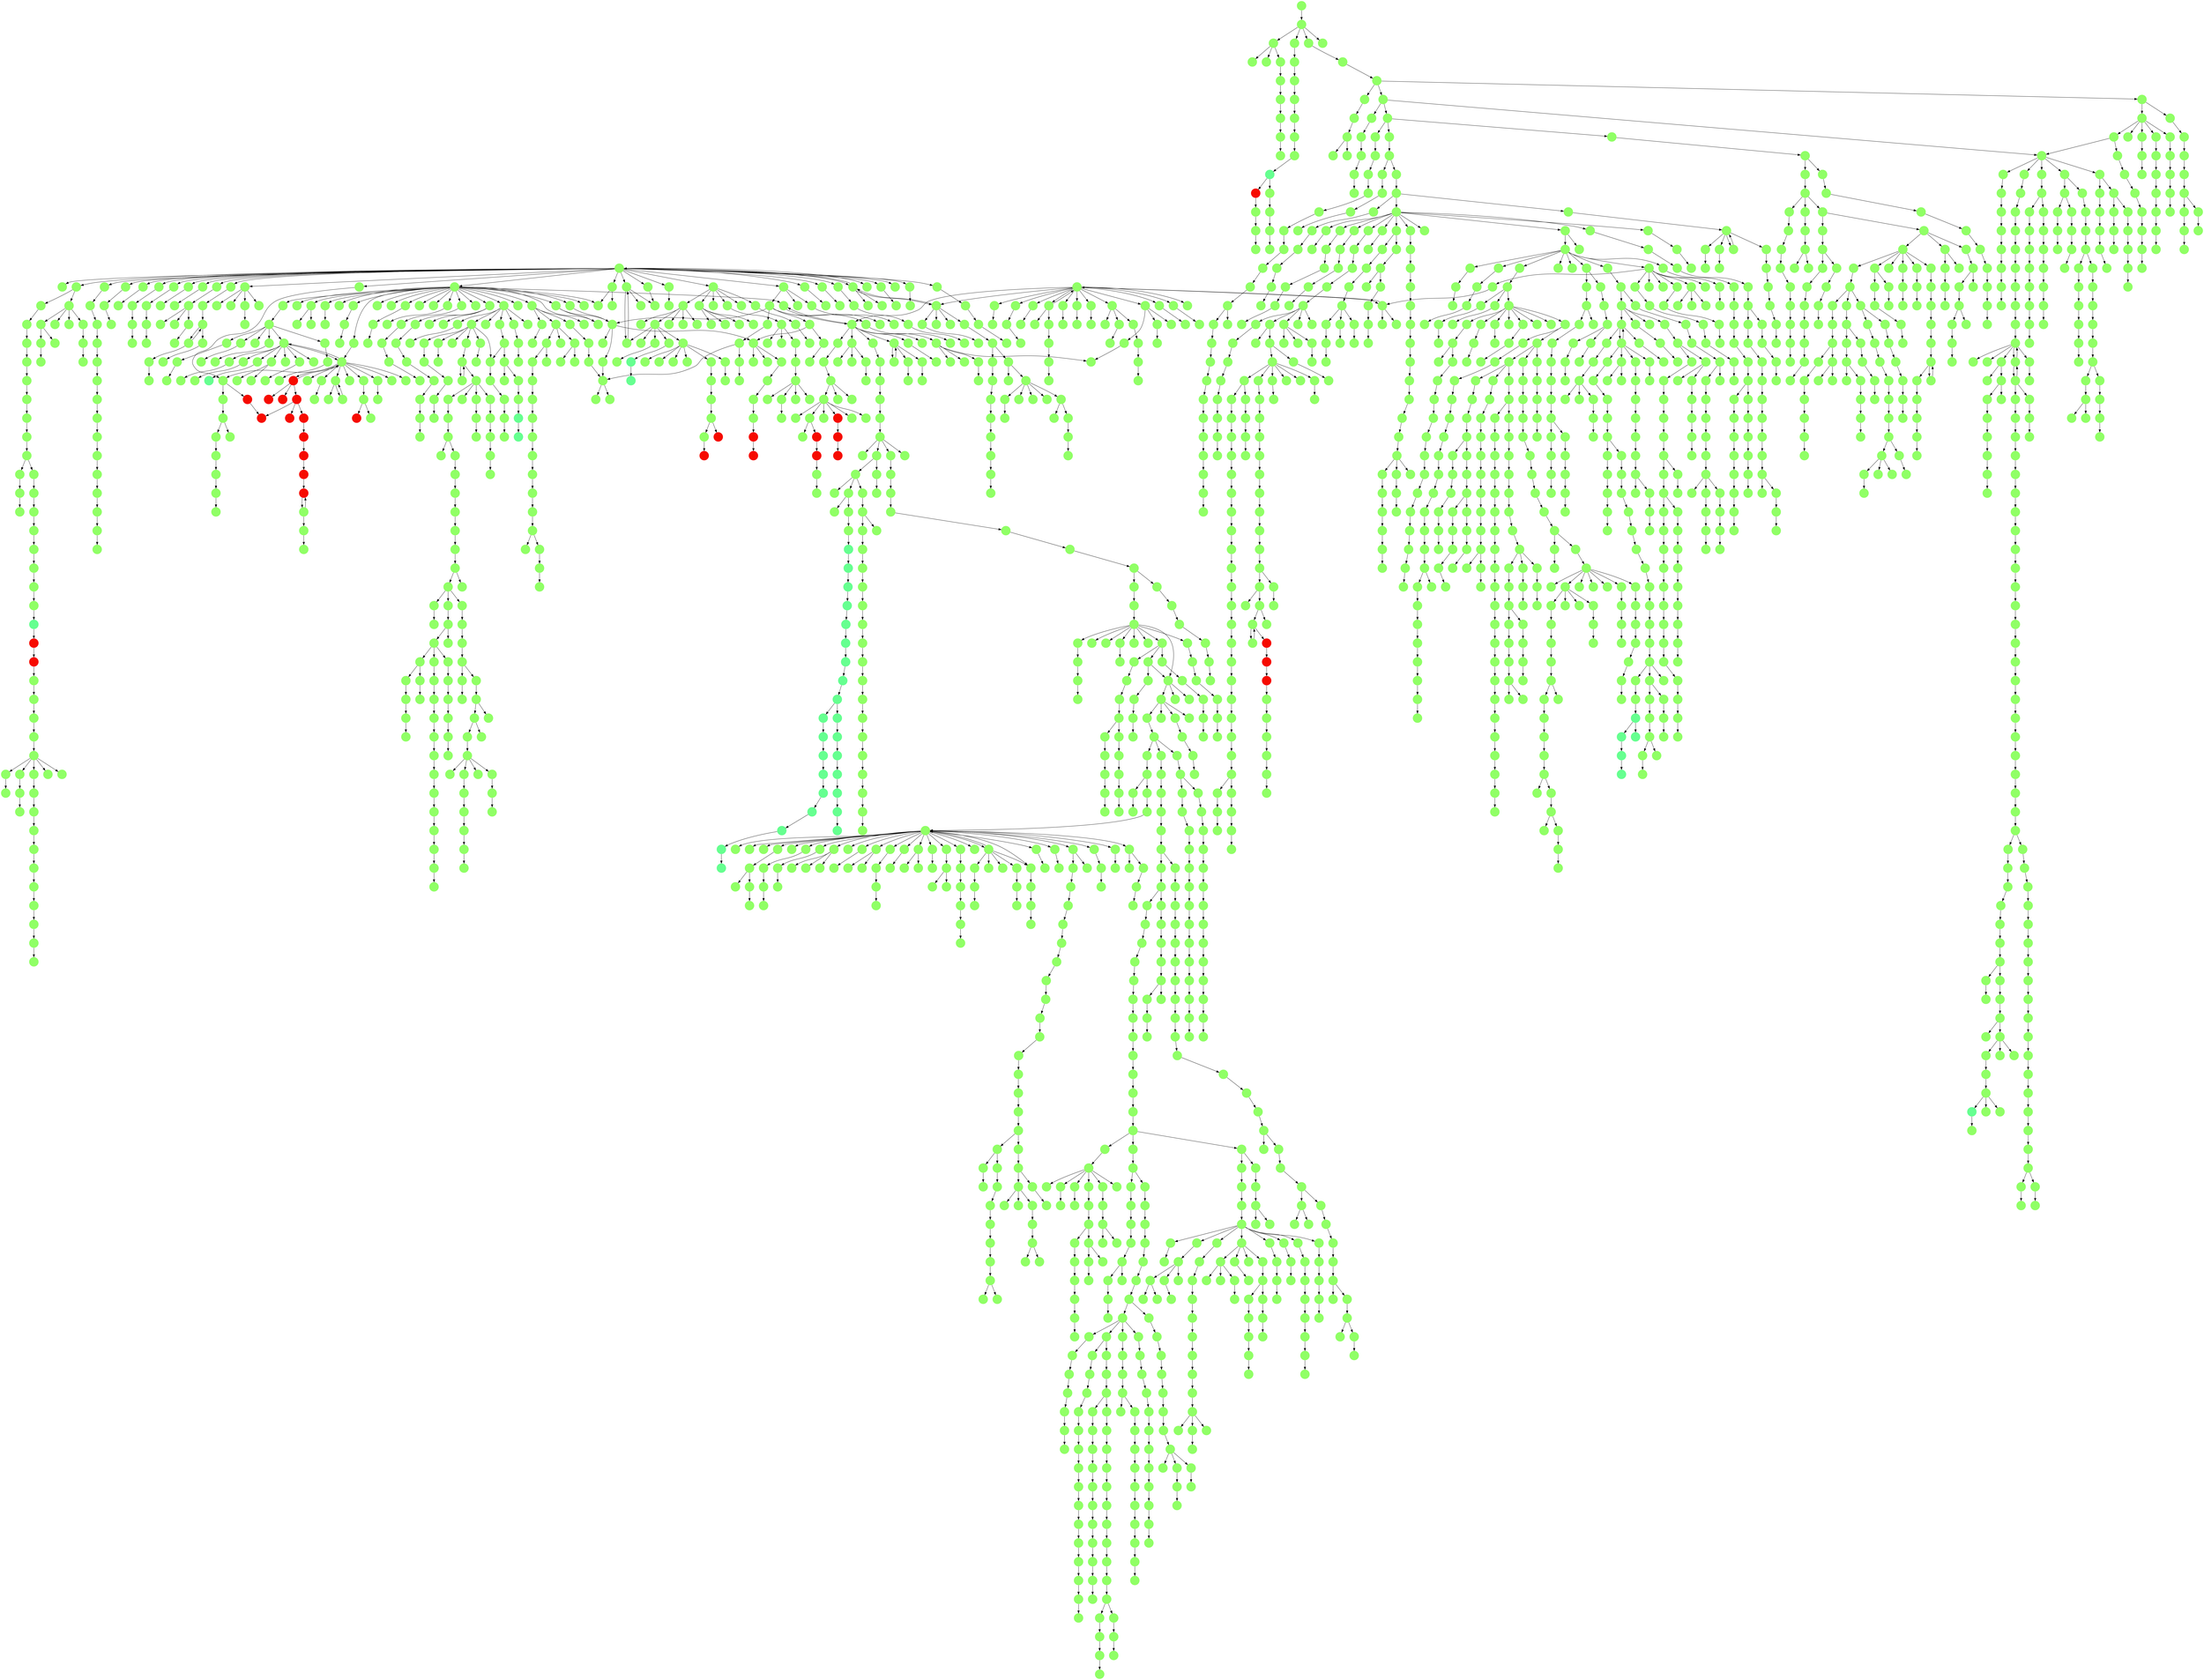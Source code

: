 digraph{
0 [tooltip = "M", penwidth = 0, style = filled, fillcolor = "#90ff66", shape = circle, label = ""]
1 [tooltip = "M", penwidth = 0, style = filled, fillcolor = "#90ff66", shape = circle, label = ""]
2 [tooltip = "M", penwidth = 0, style = filled, fillcolor = "#90ff66", shape = circle, label = ""]
3 [tooltip = "M", penwidth = 0, style = filled, fillcolor = "#90ff66", shape = circle, label = ""]
4 [tooltip = "M", penwidth = 0, style = filled, fillcolor = "#90ff66", shape = circle, label = ""]
5 [tooltip = "M", penwidth = 0, style = filled, fillcolor = "#90ff66", shape = circle, label = ""]
6 [tooltip = "M", penwidth = 0, style = filled, fillcolor = "#90ff66", shape = circle, label = ""]
7 [tooltip = "M", penwidth = 0, style = filled, fillcolor = "#90ff66", shape = circle, label = ""]
8 [tooltip = "M", penwidth = 0, style = filled, fillcolor = "#90ff66", shape = circle, label = ""]
9 [tooltip = "M", penwidth = 0, style = filled, fillcolor = "#90ff66", shape = circle, label = ""]
10 [tooltip = "M", penwidth = 0, style = filled, fillcolor = "#90ff66", shape = circle, label = ""]
11 [tooltip = "M", penwidth = 0, style = filled, fillcolor = "#90ff66", shape = circle, label = ""]
12 [tooltip = "M", penwidth = 0, style = filled, fillcolor = "#90ff66", shape = circle, label = ""]
13 [tooltip = "M", penwidth = 0, style = filled, fillcolor = "#90ff66", shape = circle, label = ""]
14 [tooltip = "M", penwidth = 0, style = filled, fillcolor = "#90ff66", shape = circle, label = ""]
15 [tooltip = "M", penwidth = 0, style = filled, fillcolor = "#90ff66", shape = circle, label = ""]
16 [tooltip = "M", penwidth = 0, style = filled, fillcolor = "#90ff66", shape = circle, label = ""]
17 [tooltip = "M", penwidth = 0, style = filled, fillcolor = "#90ff66", shape = circle, label = ""]
18 [tooltip = "M", penwidth = 0, style = filled, fillcolor = "#90ff66", shape = circle, label = ""]
19 [tooltip = "M", penwidth = 0, style = filled, fillcolor = "#90ff66", shape = circle, label = ""]
20 [tooltip = "M", penwidth = 0, style = filled, fillcolor = "#90ff66", shape = circle, label = ""]
21 [tooltip = "M", penwidth = 0, style = filled, fillcolor = "#90ff66", shape = circle, label = ""]
22 [tooltip = "M", penwidth = 0, style = filled, fillcolor = "#90ff66", shape = circle, label = ""]
23 [tooltip = "M", penwidth = 0, style = filled, fillcolor = "#90ff66", shape = circle, label = ""]
24 [tooltip = "M", penwidth = 0, style = filled, fillcolor = "#90ff66", shape = circle, label = ""]
25 [tooltip = "M", penwidth = 0, style = filled, fillcolor = "#90ff66", shape = circle, label = ""]
26 [tooltip = "M", penwidth = 0, style = filled, fillcolor = "#90ff66", shape = circle, label = ""]
27 [tooltip = "M", penwidth = 0, style = filled, fillcolor = "#90ff66", shape = circle, label = ""]
28 [tooltip = "M", penwidth = 0, style = filled, fillcolor = "#90ff66", shape = circle, label = ""]
29 [tooltip = "M", penwidth = 0, style = filled, fillcolor = "#90ff66", shape = circle, label = ""]
30 [tooltip = "M", penwidth = 0, style = filled, fillcolor = "#90ff66", shape = circle, label = ""]
31 [tooltip = "M", penwidth = 0, style = filled, fillcolor = "#90ff66", shape = circle, label = ""]
32 [tooltip = "M", penwidth = 0, style = filled, fillcolor = "#90ff66", shape = circle, label = ""]
33 [tooltip = "M", penwidth = 0, style = filled, fillcolor = "#90ff66", shape = circle, label = ""]
34 [tooltip = "M", penwidth = 0, style = filled, fillcolor = "#90ff66", shape = circle, label = ""]
35 [tooltip = "M", penwidth = 0, style = filled, fillcolor = "#90ff66", shape = circle, label = ""]
36 [tooltip = "M", penwidth = 0, style = filled, fillcolor = "#90ff66", shape = circle, label = ""]
37 [tooltip = "M", penwidth = 0, style = filled, fillcolor = "#90ff66", shape = circle, label = ""]
38 [tooltip = "M", penwidth = 0, style = filled, fillcolor = "#90ff66", shape = circle, label = ""]
39 [tooltip = "M", penwidth = 0, style = filled, fillcolor = "#90ff66", shape = circle, label = ""]
40 [tooltip = "M", penwidth = 0, style = filled, fillcolor = "#90ff66", shape = circle, label = ""]
41 [tooltip = "M", penwidth = 0, style = filled, fillcolor = "#90ff66", shape = circle, label = ""]
42 [tooltip = "M", penwidth = 0, style = filled, fillcolor = "#90ff66", shape = circle, label = ""]
43 [tooltip = "M", penwidth = 0, style = filled, fillcolor = "#90ff66", shape = circle, label = ""]
44 [tooltip = "V", penwidth = 0, style = filled, fillcolor = "#f60b00", shape = circle, label = ""]
45 [tooltip = "M", penwidth = 0, style = filled, fillcolor = "#90ff66", shape = circle, label = ""]
46 [tooltip = "M", penwidth = 0, style = filled, fillcolor = "#90ff66", shape = circle, label = ""]
47 [tooltip = "M", penwidth = 0, style = filled, fillcolor = "#90ff66", shape = circle, label = ""]
48 [tooltip = "M", penwidth = 0, style = filled, fillcolor = "#90ff66", shape = circle, label = ""]
49 [tooltip = "M", penwidth = 0, style = filled, fillcolor = "#90ff66", shape = circle, label = ""]
50 [tooltip = "M", penwidth = 0, style = filled, fillcolor = "#90ff66", shape = circle, label = ""]
51 [tooltip = "M", penwidth = 0, style = filled, fillcolor = "#90ff66", shape = circle, label = ""]
52 [tooltip = "M", penwidth = 0, style = filled, fillcolor = "#90ff66", shape = circle, label = ""]
53 [tooltip = "M", penwidth = 0, style = filled, fillcolor = "#90ff66", shape = circle, label = ""]
54 [tooltip = "M", penwidth = 0, style = filled, fillcolor = "#90ff66", shape = circle, label = ""]
55 [tooltip = "M", penwidth = 0, style = filled, fillcolor = "#90ff66", shape = circle, label = ""]
56 [tooltip = "M", penwidth = 0, style = filled, fillcolor = "#90ff66", shape = circle, label = ""]
57 [tooltip = "M", penwidth = 0, style = filled, fillcolor = "#90ff66", shape = circle, label = ""]
58 [tooltip = "M", penwidth = 0, style = filled, fillcolor = "#90ff66", shape = circle, label = ""]
59 [tooltip = "M", penwidth = 0, style = filled, fillcolor = "#90ff66", shape = circle, label = ""]
60 [tooltip = "M", penwidth = 0, style = filled, fillcolor = "#90ff66", shape = circle, label = ""]
61 [tooltip = "M", penwidth = 0, style = filled, fillcolor = "#90ff66", shape = circle, label = ""]
62 [tooltip = "M", penwidth = 0, style = filled, fillcolor = "#90ff66", shape = circle, label = ""]
63 [tooltip = "M", penwidth = 0, style = filled, fillcolor = "#90ff66", shape = circle, label = ""]
64 [tooltip = "M", penwidth = 0, style = filled, fillcolor = "#90ff66", shape = circle, label = ""]
65 [tooltip = "M", penwidth = 0, style = filled, fillcolor = "#90ff66", shape = circle, label = ""]
66 [tooltip = "M", penwidth = 0, style = filled, fillcolor = "#90ff66", shape = circle, label = ""]
67 [tooltip = "M", penwidth = 0, style = filled, fillcolor = "#90ff66", shape = circle, label = ""]
68 [tooltip = "M", penwidth = 0, style = filled, fillcolor = "#90ff66", shape = circle, label = ""]
69 [tooltip = "M", penwidth = 0, style = filled, fillcolor = "#90ff66", shape = circle, label = ""]
70 [tooltip = "V", penwidth = 0, style = filled, fillcolor = "#f60b00", shape = circle, label = ""]
71 [tooltip = "M", penwidth = 0, style = filled, fillcolor = "#90ff66", shape = circle, label = ""]
72 [tooltip = "M", penwidth = 0, style = filled, fillcolor = "#90ff66", shape = circle, label = ""]
73 [tooltip = "M", penwidth = 0, style = filled, fillcolor = "#90ff66", shape = circle, label = ""]
74 [tooltip = "M", penwidth = 0, style = filled, fillcolor = "#90ff66", shape = circle, label = ""]
75 [tooltip = "M", penwidth = 0, style = filled, fillcolor = "#90ff66", shape = circle, label = ""]
76 [tooltip = "M", penwidth = 0, style = filled, fillcolor = "#90ff66", shape = circle, label = ""]
77 [tooltip = "M", penwidth = 0, style = filled, fillcolor = "#90ff66", shape = circle, label = ""]
78 [tooltip = "M", penwidth = 0, style = filled, fillcolor = "#90ff66", shape = circle, label = ""]
79 [tooltip = "M", penwidth = 0, style = filled, fillcolor = "#90ff66", shape = circle, label = ""]
80 [tooltip = "M", penwidth = 0, style = filled, fillcolor = "#90ff66", shape = circle, label = ""]
81 [tooltip = "M", penwidth = 0, style = filled, fillcolor = "#90ff66", shape = circle, label = ""]
82 [tooltip = "M", penwidth = 0, style = filled, fillcolor = "#90ff66", shape = circle, label = ""]
83 [tooltip = "M", penwidth = 0, style = filled, fillcolor = "#90ff66", shape = circle, label = ""]
84 [tooltip = "M", penwidth = 0, style = filled, fillcolor = "#90ff66", shape = circle, label = ""]
85 [tooltip = "L", penwidth = 0, style = filled, fillcolor = "#66ff90", shape = circle, label = ""]
86 [tooltip = "M", penwidth = 0, style = filled, fillcolor = "#90ff66", shape = circle, label = ""]
87 [tooltip = "M", penwidth = 0, style = filled, fillcolor = "#90ff66", shape = circle, label = ""]
88 [tooltip = "M", penwidth = 0, style = filled, fillcolor = "#90ff66", shape = circle, label = ""]
89 [tooltip = "M", penwidth = 0, style = filled, fillcolor = "#90ff66", shape = circle, label = ""]
90 [tooltip = "M", penwidth = 0, style = filled, fillcolor = "#90ff66", shape = circle, label = ""]
91 [tooltip = "M", penwidth = 0, style = filled, fillcolor = "#90ff66", shape = circle, label = ""]
92 [tooltip = "M", penwidth = 0, style = filled, fillcolor = "#90ff66", shape = circle, label = ""]
93 [tooltip = "M", penwidth = 0, style = filled, fillcolor = "#90ff66", shape = circle, label = ""]
94 [tooltip = "M", penwidth = 0, style = filled, fillcolor = "#90ff66", shape = circle, label = ""]
95 [tooltip = "M", penwidth = 0, style = filled, fillcolor = "#90ff66", shape = circle, label = ""]
96 [tooltip = "M", penwidth = 0, style = filled, fillcolor = "#90ff66", shape = circle, label = ""]
97 [tooltip = "M", penwidth = 0, style = filled, fillcolor = "#90ff66", shape = circle, label = ""]
98 [tooltip = "M", penwidth = 0, style = filled, fillcolor = "#90ff66", shape = circle, label = ""]
99 [tooltip = "M", penwidth = 0, style = filled, fillcolor = "#90ff66", shape = circle, label = ""]
100 [tooltip = "M", penwidth = 0, style = filled, fillcolor = "#90ff66", shape = circle, label = ""]
101 [tooltip = "M", penwidth = 0, style = filled, fillcolor = "#90ff66", shape = circle, label = ""]
102 [tooltip = "M", penwidth = 0, style = filled, fillcolor = "#90ff66", shape = circle, label = ""]
103 [tooltip = "L", penwidth = 0, style = filled, fillcolor = "#66ff90", shape = circle, label = ""]
104 [tooltip = "M", penwidth = 0, style = filled, fillcolor = "#90ff66", shape = circle, label = ""]
105 [tooltip = "M", penwidth = 0, style = filled, fillcolor = "#90ff66", shape = circle, label = ""]
106 [tooltip = "M", penwidth = 0, style = filled, fillcolor = "#90ff66", shape = circle, label = ""]
107 [tooltip = "M", penwidth = 0, style = filled, fillcolor = "#90ff66", shape = circle, label = ""]
108 [tooltip = "M", penwidth = 0, style = filled, fillcolor = "#90ff66", shape = circle, label = ""]
109 [tooltip = "M", penwidth = 0, style = filled, fillcolor = "#90ff66", shape = circle, label = ""]
110 [tooltip = "M", penwidth = 0, style = filled, fillcolor = "#90ff66", shape = circle, label = ""]
111 [tooltip = "M", penwidth = 0, style = filled, fillcolor = "#90ff66", shape = circle, label = ""]
112 [tooltip = "M", penwidth = 0, style = filled, fillcolor = "#90ff66", shape = circle, label = ""]
113 [tooltip = "M", penwidth = 0, style = filled, fillcolor = "#90ff66", shape = circle, label = ""]
114 [tooltip = "M", penwidth = 0, style = filled, fillcolor = "#90ff66", shape = circle, label = ""]
115 [tooltip = "M", penwidth = 0, style = filled, fillcolor = "#90ff66", shape = circle, label = ""]
116 [tooltip = "M", penwidth = 0, style = filled, fillcolor = "#90ff66", shape = circle, label = ""]
117 [tooltip = "M", penwidth = 0, style = filled, fillcolor = "#90ff66", shape = circle, label = ""]
118 [tooltip = "M", penwidth = 0, style = filled, fillcolor = "#90ff66", shape = circle, label = ""]
119 [tooltip = "L", penwidth = 0, style = filled, fillcolor = "#66ff90", shape = circle, label = ""]
120 [tooltip = "M", penwidth = 0, style = filled, fillcolor = "#90ff66", shape = circle, label = ""]
121 [tooltip = "M", penwidth = 0, style = filled, fillcolor = "#90ff66", shape = circle, label = ""]
122 [tooltip = "M", penwidth = 0, style = filled, fillcolor = "#90ff66", shape = circle, label = ""]
123 [tooltip = "M", penwidth = 0, style = filled, fillcolor = "#90ff66", shape = circle, label = ""]
124 [tooltip = "M", penwidth = 0, style = filled, fillcolor = "#90ff66", shape = circle, label = ""]
125 [tooltip = "M", penwidth = 0, style = filled, fillcolor = "#90ff66", shape = circle, label = ""]
126 [tooltip = "M", penwidth = 0, style = filled, fillcolor = "#90ff66", shape = circle, label = ""]
127 [tooltip = "M", penwidth = 0, style = filled, fillcolor = "#90ff66", shape = circle, label = ""]
128 [tooltip = "M", penwidth = 0, style = filled, fillcolor = "#90ff66", shape = circle, label = ""]
129 [tooltip = "M", penwidth = 0, style = filled, fillcolor = "#90ff66", shape = circle, label = ""]
130 [tooltip = "M", penwidth = 0, style = filled, fillcolor = "#90ff66", shape = circle, label = ""]
131 [tooltip = "M", penwidth = 0, style = filled, fillcolor = "#90ff66", shape = circle, label = ""]
132 [tooltip = "M", penwidth = 0, style = filled, fillcolor = "#90ff66", shape = circle, label = ""]
133 [tooltip = "M", penwidth = 0, style = filled, fillcolor = "#90ff66", shape = circle, label = ""]
134 [tooltip = "M", penwidth = 0, style = filled, fillcolor = "#90ff66", shape = circle, label = ""]
135 [tooltip = "M", penwidth = 0, style = filled, fillcolor = "#90ff66", shape = circle, label = ""]
136 [tooltip = "M", penwidth = 0, style = filled, fillcolor = "#90ff66", shape = circle, label = ""]
137 [tooltip = "M", penwidth = 0, style = filled, fillcolor = "#90ff66", shape = circle, label = ""]
138 [tooltip = "M", penwidth = 0, style = filled, fillcolor = "#90ff66", shape = circle, label = ""]
139 [tooltip = "M", penwidth = 0, style = filled, fillcolor = "#90ff66", shape = circle, label = ""]
140 [tooltip = "M", penwidth = 0, style = filled, fillcolor = "#90ff66", shape = circle, label = ""]
141 [tooltip = "M", penwidth = 0, style = filled, fillcolor = "#90ff66", shape = circle, label = ""]
142 [tooltip = "M", penwidth = 0, style = filled, fillcolor = "#90ff66", shape = circle, label = ""]
143 [tooltip = "M", penwidth = 0, style = filled, fillcolor = "#90ff66", shape = circle, label = ""]
144 [tooltip = "M", penwidth = 0, style = filled, fillcolor = "#90ff66", shape = circle, label = ""]
145 [tooltip = "M", penwidth = 0, style = filled, fillcolor = "#90ff66", shape = circle, label = ""]
146 [tooltip = "M", penwidth = 0, style = filled, fillcolor = "#90ff66", shape = circle, label = ""]
147 [tooltip = "M", penwidth = 0, style = filled, fillcolor = "#90ff66", shape = circle, label = ""]
148 [tooltip = "M", penwidth = 0, style = filled, fillcolor = "#90ff66", shape = circle, label = ""]
149 [tooltip = "M", penwidth = 0, style = filled, fillcolor = "#90ff66", shape = circle, label = ""]
150 [tooltip = "M", penwidth = 0, style = filled, fillcolor = "#90ff66", shape = circle, label = ""]
151 [tooltip = "M", penwidth = 0, style = filled, fillcolor = "#90ff66", shape = circle, label = ""]
152 [tooltip = "M", penwidth = 0, style = filled, fillcolor = "#90ff66", shape = circle, label = ""]
153 [tooltip = "M", penwidth = 0, style = filled, fillcolor = "#90ff66", shape = circle, label = ""]
154 [tooltip = "M", penwidth = 0, style = filled, fillcolor = "#90ff66", shape = circle, label = ""]
155 [tooltip = "M", penwidth = 0, style = filled, fillcolor = "#90ff66", shape = circle, label = ""]
156 [tooltip = "M", penwidth = 0, style = filled, fillcolor = "#90ff66", shape = circle, label = ""]
157 [tooltip = "M", penwidth = 0, style = filled, fillcolor = "#90ff66", shape = circle, label = ""]
158 [tooltip = "M", penwidth = 0, style = filled, fillcolor = "#90ff66", shape = circle, label = ""]
159 [tooltip = "M", penwidth = 0, style = filled, fillcolor = "#90ff66", shape = circle, label = ""]
160 [tooltip = "M", penwidth = 0, style = filled, fillcolor = "#90ff66", shape = circle, label = ""]
161 [tooltip = "M", penwidth = 0, style = filled, fillcolor = "#90ff66", shape = circle, label = ""]
162 [tooltip = "M", penwidth = 0, style = filled, fillcolor = "#90ff66", shape = circle, label = ""]
163 [tooltip = "M", penwidth = 0, style = filled, fillcolor = "#90ff66", shape = circle, label = ""]
164 [tooltip = "M", penwidth = 0, style = filled, fillcolor = "#90ff66", shape = circle, label = ""]
165 [tooltip = "M", penwidth = 0, style = filled, fillcolor = "#90ff66", shape = circle, label = ""]
166 [tooltip = "M", penwidth = 0, style = filled, fillcolor = "#90ff66", shape = circle, label = ""]
167 [tooltip = "M", penwidth = 0, style = filled, fillcolor = "#90ff66", shape = circle, label = ""]
168 [tooltip = "M", penwidth = 0, style = filled, fillcolor = "#90ff66", shape = circle, label = ""]
169 [tooltip = "M", penwidth = 0, style = filled, fillcolor = "#90ff66", shape = circle, label = ""]
170 [tooltip = "M", penwidth = 0, style = filled, fillcolor = "#90ff66", shape = circle, label = ""]
171 [tooltip = "M", penwidth = 0, style = filled, fillcolor = "#90ff66", shape = circle, label = ""]
172 [tooltip = "M", penwidth = 0, style = filled, fillcolor = "#90ff66", shape = circle, label = ""]
173 [tooltip = "M", penwidth = 0, style = filled, fillcolor = "#90ff66", shape = circle, label = ""]
174 [tooltip = "M", penwidth = 0, style = filled, fillcolor = "#90ff66", shape = circle, label = ""]
175 [tooltip = "M", penwidth = 0, style = filled, fillcolor = "#90ff66", shape = circle, label = ""]
176 [tooltip = "M", penwidth = 0, style = filled, fillcolor = "#90ff66", shape = circle, label = ""]
177 [tooltip = "M", penwidth = 0, style = filled, fillcolor = "#90ff66", shape = circle, label = ""]
178 [tooltip = "M", penwidth = 0, style = filled, fillcolor = "#90ff66", shape = circle, label = ""]
179 [tooltip = "M", penwidth = 0, style = filled, fillcolor = "#90ff66", shape = circle, label = ""]
180 [tooltip = "M", penwidth = 0, style = filled, fillcolor = "#90ff66", shape = circle, label = ""]
181 [tooltip = "M", penwidth = 0, style = filled, fillcolor = "#90ff66", shape = circle, label = ""]
182 [tooltip = "M", penwidth = 0, style = filled, fillcolor = "#90ff66", shape = circle, label = ""]
183 [tooltip = "M", penwidth = 0, style = filled, fillcolor = "#90ff66", shape = circle, label = ""]
184 [tooltip = "M", penwidth = 0, style = filled, fillcolor = "#90ff66", shape = circle, label = ""]
185 [tooltip = "M", penwidth = 0, style = filled, fillcolor = "#90ff66", shape = circle, label = ""]
186 [tooltip = "M", penwidth = 0, style = filled, fillcolor = "#90ff66", shape = circle, label = ""]
187 [tooltip = "M", penwidth = 0, style = filled, fillcolor = "#90ff66", shape = circle, label = ""]
188 [tooltip = "M", penwidth = 0, style = filled, fillcolor = "#90ff66", shape = circle, label = ""]
189 [tooltip = "M", penwidth = 0, style = filled, fillcolor = "#90ff66", shape = circle, label = ""]
190 [tooltip = "M", penwidth = 0, style = filled, fillcolor = "#90ff66", shape = circle, label = ""]
191 [tooltip = "M", penwidth = 0, style = filled, fillcolor = "#90ff66", shape = circle, label = ""]
192 [tooltip = "M", penwidth = 0, style = filled, fillcolor = "#90ff66", shape = circle, label = ""]
193 [tooltip = "M", penwidth = 0, style = filled, fillcolor = "#90ff66", shape = circle, label = ""]
194 [tooltip = "M", penwidth = 0, style = filled, fillcolor = "#90ff66", shape = circle, label = ""]
195 [tooltip = "M", penwidth = 0, style = filled, fillcolor = "#90ff66", shape = circle, label = ""]
196 [tooltip = "M", penwidth = 0, style = filled, fillcolor = "#90ff66", shape = circle, label = ""]
197 [tooltip = "M", penwidth = 0, style = filled, fillcolor = "#90ff66", shape = circle, label = ""]
198 [tooltip = "M", penwidth = 0, style = filled, fillcolor = "#90ff66", shape = circle, label = ""]
199 [tooltip = "M", penwidth = 0, style = filled, fillcolor = "#90ff66", shape = circle, label = ""]
200 [tooltip = "M", penwidth = 0, style = filled, fillcolor = "#90ff66", shape = circle, label = ""]
201 [tooltip = "M", penwidth = 0, style = filled, fillcolor = "#90ff66", shape = circle, label = ""]
202 [tooltip = "M", penwidth = 0, style = filled, fillcolor = "#90ff66", shape = circle, label = ""]
203 [tooltip = "M", penwidth = 0, style = filled, fillcolor = "#90ff66", shape = circle, label = ""]
204 [tooltip = "M", penwidth = 0, style = filled, fillcolor = "#90ff66", shape = circle, label = ""]
205 [tooltip = "M", penwidth = 0, style = filled, fillcolor = "#90ff66", shape = circle, label = ""]
206 [tooltip = "L", penwidth = 0, style = filled, fillcolor = "#66ff90", shape = circle, label = ""]
207 [tooltip = "M", penwidth = 0, style = filled, fillcolor = "#90ff66", shape = circle, label = ""]
208 [tooltip = "M", penwidth = 0, style = filled, fillcolor = "#90ff66", shape = circle, label = ""]
209 [tooltip = "M", penwidth = 0, style = filled, fillcolor = "#90ff66", shape = circle, label = ""]
210 [tooltip = "M", penwidth = 0, style = filled, fillcolor = "#90ff66", shape = circle, label = ""]
211 [tooltip = "M", penwidth = 0, style = filled, fillcolor = "#90ff66", shape = circle, label = ""]
212 [tooltip = "M", penwidth = 0, style = filled, fillcolor = "#90ff66", shape = circle, label = ""]
213 [tooltip = "M", penwidth = 0, style = filled, fillcolor = "#90ff66", shape = circle, label = ""]
214 [tooltip = "M", penwidth = 0, style = filled, fillcolor = "#90ff66", shape = circle, label = ""]
215 [tooltip = "M", penwidth = 0, style = filled, fillcolor = "#90ff66", shape = circle, label = ""]
216 [tooltip = "M", penwidth = 0, style = filled, fillcolor = "#90ff66", shape = circle, label = ""]
217 [tooltip = "M", penwidth = 0, style = filled, fillcolor = "#90ff66", shape = circle, label = ""]
218 [tooltip = "M", penwidth = 0, style = filled, fillcolor = "#90ff66", shape = circle, label = ""]
219 [tooltip = "M", penwidth = 0, style = filled, fillcolor = "#90ff66", shape = circle, label = ""]
220 [tooltip = "M", penwidth = 0, style = filled, fillcolor = "#90ff66", shape = circle, label = ""]
221 [tooltip = "M", penwidth = 0, style = filled, fillcolor = "#90ff66", shape = circle, label = ""]
222 [tooltip = "M", penwidth = 0, style = filled, fillcolor = "#90ff66", shape = circle, label = ""]
223 [tooltip = "M", penwidth = 0, style = filled, fillcolor = "#90ff66", shape = circle, label = ""]
224 [tooltip = "M", penwidth = 0, style = filled, fillcolor = "#90ff66", shape = circle, label = ""]
225 [tooltip = "M", penwidth = 0, style = filled, fillcolor = "#90ff66", shape = circle, label = ""]
226 [tooltip = "M", penwidth = 0, style = filled, fillcolor = "#90ff66", shape = circle, label = ""]
227 [tooltip = "M", penwidth = 0, style = filled, fillcolor = "#90ff66", shape = circle, label = ""]
228 [tooltip = "M", penwidth = 0, style = filled, fillcolor = "#90ff66", shape = circle, label = ""]
229 [tooltip = "M", penwidth = 0, style = filled, fillcolor = "#90ff66", shape = circle, label = ""]
230 [tooltip = "M", penwidth = 0, style = filled, fillcolor = "#90ff66", shape = circle, label = ""]
231 [tooltip = "M", penwidth = 0, style = filled, fillcolor = "#90ff66", shape = circle, label = ""]
232 [tooltip = "M", penwidth = 0, style = filled, fillcolor = "#90ff66", shape = circle, label = ""]
233 [tooltip = "M", penwidth = 0, style = filled, fillcolor = "#90ff66", shape = circle, label = ""]
234 [tooltip = "M", penwidth = 0, style = filled, fillcolor = "#90ff66", shape = circle, label = ""]
235 [tooltip = "M", penwidth = 0, style = filled, fillcolor = "#90ff66", shape = circle, label = ""]
236 [tooltip = "M", penwidth = 0, style = filled, fillcolor = "#90ff66", shape = circle, label = ""]
237 [tooltip = "M", penwidth = 0, style = filled, fillcolor = "#90ff66", shape = circle, label = ""]
238 [tooltip = "M", penwidth = 0, style = filled, fillcolor = "#90ff66", shape = circle, label = ""]
239 [tooltip = "M", penwidth = 0, style = filled, fillcolor = "#90ff66", shape = circle, label = ""]
240 [tooltip = "M", penwidth = 0, style = filled, fillcolor = "#90ff66", shape = circle, label = ""]
241 [tooltip = "M", penwidth = 0, style = filled, fillcolor = "#90ff66", shape = circle, label = ""]
242 [tooltip = "M", penwidth = 0, style = filled, fillcolor = "#90ff66", shape = circle, label = ""]
243 [tooltip = "M", penwidth = 0, style = filled, fillcolor = "#90ff66", shape = circle, label = ""]
244 [tooltip = "L", penwidth = 0, style = filled, fillcolor = "#66ff90", shape = circle, label = ""]
245 [tooltip = "M", penwidth = 0, style = filled, fillcolor = "#90ff66", shape = circle, label = ""]
246 [tooltip = "M", penwidth = 0, style = filled, fillcolor = "#90ff66", shape = circle, label = ""]
247 [tooltip = "M", penwidth = 0, style = filled, fillcolor = "#90ff66", shape = circle, label = ""]
248 [tooltip = "M", penwidth = 0, style = filled, fillcolor = "#90ff66", shape = circle, label = ""]
249 [tooltip = "M", penwidth = 0, style = filled, fillcolor = "#90ff66", shape = circle, label = ""]
250 [tooltip = "M", penwidth = 0, style = filled, fillcolor = "#90ff66", shape = circle, label = ""]
251 [tooltip = "M", penwidth = 0, style = filled, fillcolor = "#90ff66", shape = circle, label = ""]
252 [tooltip = "M", penwidth = 0, style = filled, fillcolor = "#90ff66", shape = circle, label = ""]
253 [tooltip = "M", penwidth = 0, style = filled, fillcolor = "#90ff66", shape = circle, label = ""]
254 [tooltip = "M", penwidth = 0, style = filled, fillcolor = "#90ff66", shape = circle, label = ""]
255 [tooltip = "M", penwidth = 0, style = filled, fillcolor = "#90ff66", shape = circle, label = ""]
256 [tooltip = "M", penwidth = 0, style = filled, fillcolor = "#90ff66", shape = circle, label = ""]
257 [tooltip = "M", penwidth = 0, style = filled, fillcolor = "#90ff66", shape = circle, label = ""]
258 [tooltip = "M", penwidth = 0, style = filled, fillcolor = "#90ff66", shape = circle, label = ""]
259 [tooltip = "M", penwidth = 0, style = filled, fillcolor = "#90ff66", shape = circle, label = ""]
260 [tooltip = "M", penwidth = 0, style = filled, fillcolor = "#90ff66", shape = circle, label = ""]
261 [tooltip = "M", penwidth = 0, style = filled, fillcolor = "#90ff66", shape = circle, label = ""]
262 [tooltip = "M", penwidth = 0, style = filled, fillcolor = "#90ff66", shape = circle, label = ""]
263 [tooltip = "M", penwidth = 0, style = filled, fillcolor = "#90ff66", shape = circle, label = ""]
264 [tooltip = "M", penwidth = 0, style = filled, fillcolor = "#90ff66", shape = circle, label = ""]
265 [tooltip = "M", penwidth = 0, style = filled, fillcolor = "#90ff66", shape = circle, label = ""]
266 [tooltip = "M", penwidth = 0, style = filled, fillcolor = "#90ff66", shape = circle, label = ""]
267 [tooltip = "M", penwidth = 0, style = filled, fillcolor = "#90ff66", shape = circle, label = ""]
268 [tooltip = "M", penwidth = 0, style = filled, fillcolor = "#90ff66", shape = circle, label = ""]
269 [tooltip = "M", penwidth = 0, style = filled, fillcolor = "#90ff66", shape = circle, label = ""]
270 [tooltip = "M", penwidth = 0, style = filled, fillcolor = "#90ff66", shape = circle, label = ""]
271 [tooltip = "M", penwidth = 0, style = filled, fillcolor = "#90ff66", shape = circle, label = ""]
272 [tooltip = "M", penwidth = 0, style = filled, fillcolor = "#90ff66", shape = circle, label = ""]
273 [tooltip = "M", penwidth = 0, style = filled, fillcolor = "#90ff66", shape = circle, label = ""]
274 [tooltip = "M", penwidth = 0, style = filled, fillcolor = "#90ff66", shape = circle, label = ""]
275 [tooltip = "M", penwidth = 0, style = filled, fillcolor = "#90ff66", shape = circle, label = ""]
276 [tooltip = "M", penwidth = 0, style = filled, fillcolor = "#90ff66", shape = circle, label = ""]
277 [tooltip = "M", penwidth = 0, style = filled, fillcolor = "#90ff66", shape = circle, label = ""]
278 [tooltip = "M", penwidth = 0, style = filled, fillcolor = "#90ff66", shape = circle, label = ""]
279 [tooltip = "M", penwidth = 0, style = filled, fillcolor = "#90ff66", shape = circle, label = ""]
280 [tooltip = "M", penwidth = 0, style = filled, fillcolor = "#90ff66", shape = circle, label = ""]
281 [tooltip = "M", penwidth = 0, style = filled, fillcolor = "#90ff66", shape = circle, label = ""]
282 [tooltip = "M", penwidth = 0, style = filled, fillcolor = "#90ff66", shape = circle, label = ""]
283 [tooltip = "M", penwidth = 0, style = filled, fillcolor = "#90ff66", shape = circle, label = ""]
284 [tooltip = "M", penwidth = 0, style = filled, fillcolor = "#90ff66", shape = circle, label = ""]
285 [tooltip = "M", penwidth = 0, style = filled, fillcolor = "#90ff66", shape = circle, label = ""]
286 [tooltip = "L", penwidth = 0, style = filled, fillcolor = "#66ff90", shape = circle, label = ""]
287 [tooltip = "M", penwidth = 0, style = filled, fillcolor = "#90ff66", shape = circle, label = ""]
288 [tooltip = "M", penwidth = 0, style = filled, fillcolor = "#90ff66", shape = circle, label = ""]
289 [tooltip = "M", penwidth = 0, style = filled, fillcolor = "#90ff66", shape = circle, label = ""]
290 [tooltip = "M", penwidth = 0, style = filled, fillcolor = "#90ff66", shape = circle, label = ""]
291 [tooltip = "M", penwidth = 0, style = filled, fillcolor = "#90ff66", shape = circle, label = ""]
292 [tooltip = "M", penwidth = 0, style = filled, fillcolor = "#90ff66", shape = circle, label = ""]
293 [tooltip = "M", penwidth = 0, style = filled, fillcolor = "#90ff66", shape = circle, label = ""]
294 [tooltip = "M", penwidth = 0, style = filled, fillcolor = "#90ff66", shape = circle, label = ""]
295 [tooltip = "M", penwidth = 0, style = filled, fillcolor = "#90ff66", shape = circle, label = ""]
296 [tooltip = "M", penwidth = 0, style = filled, fillcolor = "#90ff66", shape = circle, label = ""]
297 [tooltip = "M", penwidth = 0, style = filled, fillcolor = "#90ff66", shape = circle, label = ""]
298 [tooltip = "M", penwidth = 0, style = filled, fillcolor = "#90ff66", shape = circle, label = ""]
299 [tooltip = "M", penwidth = 0, style = filled, fillcolor = "#90ff66", shape = circle, label = ""]
300 [tooltip = "M", penwidth = 0, style = filled, fillcolor = "#90ff66", shape = circle, label = ""]
301 [tooltip = "M", penwidth = 0, style = filled, fillcolor = "#90ff66", shape = circle, label = ""]
302 [tooltip = "M", penwidth = 0, style = filled, fillcolor = "#90ff66", shape = circle, label = ""]
303 [tooltip = "M", penwidth = 0, style = filled, fillcolor = "#90ff66", shape = circle, label = ""]
304 [tooltip = "V", penwidth = 0, style = filled, fillcolor = "#f60b00", shape = circle, label = ""]
305 [tooltip = "M", penwidth = 0, style = filled, fillcolor = "#90ff66", shape = circle, label = ""]
306 [tooltip = "M", penwidth = 0, style = filled, fillcolor = "#90ff66", shape = circle, label = ""]
307 [tooltip = "M", penwidth = 0, style = filled, fillcolor = "#90ff66", shape = circle, label = ""]
308 [tooltip = "V", penwidth = 0, style = filled, fillcolor = "#f60b00", shape = circle, label = ""]
309 [tooltip = "M", penwidth = 0, style = filled, fillcolor = "#90ff66", shape = circle, label = ""]
310 [tooltip = "M", penwidth = 0, style = filled, fillcolor = "#90ff66", shape = circle, label = ""]
311 [tooltip = "M", penwidth = 0, style = filled, fillcolor = "#90ff66", shape = circle, label = ""]
312 [tooltip = "M", penwidth = 0, style = filled, fillcolor = "#90ff66", shape = circle, label = ""]
313 [tooltip = "M", penwidth = 0, style = filled, fillcolor = "#90ff66", shape = circle, label = ""]
314 [tooltip = "M", penwidth = 0, style = filled, fillcolor = "#90ff66", shape = circle, label = ""]
315 [tooltip = "M", penwidth = 0, style = filled, fillcolor = "#90ff66", shape = circle, label = ""]
316 [tooltip = "M", penwidth = 0, style = filled, fillcolor = "#90ff66", shape = circle, label = ""]
317 [tooltip = "M", penwidth = 0, style = filled, fillcolor = "#90ff66", shape = circle, label = ""]
318 [tooltip = "M", penwidth = 0, style = filled, fillcolor = "#90ff66", shape = circle, label = ""]
319 [tooltip = "M", penwidth = 0, style = filled, fillcolor = "#90ff66", shape = circle, label = ""]
320 [tooltip = "M", penwidth = 0, style = filled, fillcolor = "#90ff66", shape = circle, label = ""]
321 [tooltip = "M", penwidth = 0, style = filled, fillcolor = "#90ff66", shape = circle, label = ""]
322 [tooltip = "M", penwidth = 0, style = filled, fillcolor = "#90ff66", shape = circle, label = ""]
323 [tooltip = "M", penwidth = 0, style = filled, fillcolor = "#90ff66", shape = circle, label = ""]
324 [tooltip = "M", penwidth = 0, style = filled, fillcolor = "#90ff66", shape = circle, label = ""]
325 [tooltip = "M", penwidth = 0, style = filled, fillcolor = "#90ff66", shape = circle, label = ""]
326 [tooltip = "M", penwidth = 0, style = filled, fillcolor = "#90ff66", shape = circle, label = ""]
327 [tooltip = "M", penwidth = 0, style = filled, fillcolor = "#90ff66", shape = circle, label = ""]
328 [tooltip = "M", penwidth = 0, style = filled, fillcolor = "#90ff66", shape = circle, label = ""]
329 [tooltip = "M", penwidth = 0, style = filled, fillcolor = "#90ff66", shape = circle, label = ""]
330 [tooltip = "L", penwidth = 0, style = filled, fillcolor = "#66ff90", shape = circle, label = ""]
331 [tooltip = "M", penwidth = 0, style = filled, fillcolor = "#90ff66", shape = circle, label = ""]
332 [tooltip = "M", penwidth = 0, style = filled, fillcolor = "#90ff66", shape = circle, label = ""]
333 [tooltip = "M", penwidth = 0, style = filled, fillcolor = "#90ff66", shape = circle, label = ""]
334 [tooltip = "M", penwidth = 0, style = filled, fillcolor = "#90ff66", shape = circle, label = ""]
335 [tooltip = "M", penwidth = 0, style = filled, fillcolor = "#90ff66", shape = circle, label = ""]
336 [tooltip = "M", penwidth = 0, style = filled, fillcolor = "#90ff66", shape = circle, label = ""]
337 [tooltip = "M", penwidth = 0, style = filled, fillcolor = "#90ff66", shape = circle, label = ""]
338 [tooltip = "M", penwidth = 0, style = filled, fillcolor = "#90ff66", shape = circle, label = ""]
339 [tooltip = "M", penwidth = 0, style = filled, fillcolor = "#90ff66", shape = circle, label = ""]
340 [tooltip = "M", penwidth = 0, style = filled, fillcolor = "#90ff66", shape = circle, label = ""]
341 [tooltip = "M", penwidth = 0, style = filled, fillcolor = "#90ff66", shape = circle, label = ""]
342 [tooltip = "M", penwidth = 0, style = filled, fillcolor = "#90ff66", shape = circle, label = ""]
343 [tooltip = "M", penwidth = 0, style = filled, fillcolor = "#90ff66", shape = circle, label = ""]
344 [tooltip = "M", penwidth = 0, style = filled, fillcolor = "#90ff66", shape = circle, label = ""]
345 [tooltip = "M", penwidth = 0, style = filled, fillcolor = "#90ff66", shape = circle, label = ""]
346 [tooltip = "M", penwidth = 0, style = filled, fillcolor = "#90ff66", shape = circle, label = ""]
347 [tooltip = "M", penwidth = 0, style = filled, fillcolor = "#90ff66", shape = circle, label = ""]
348 [tooltip = "M", penwidth = 0, style = filled, fillcolor = "#90ff66", shape = circle, label = ""]
349 [tooltip = "M", penwidth = 0, style = filled, fillcolor = "#90ff66", shape = circle, label = ""]
350 [tooltip = "M", penwidth = 0, style = filled, fillcolor = "#90ff66", shape = circle, label = ""]
351 [tooltip = "M", penwidth = 0, style = filled, fillcolor = "#90ff66", shape = circle, label = ""]
352 [tooltip = "V", penwidth = 0, style = filled, fillcolor = "#f60b00", shape = circle, label = ""]
353 [tooltip = "M", penwidth = 0, style = filled, fillcolor = "#90ff66", shape = circle, label = ""]
354 [tooltip = "M", penwidth = 0, style = filled, fillcolor = "#90ff66", shape = circle, label = ""]
355 [tooltip = "M", penwidth = 0, style = filled, fillcolor = "#90ff66", shape = circle, label = ""]
356 [tooltip = "M", penwidth = 0, style = filled, fillcolor = "#90ff66", shape = circle, label = ""]
357 [tooltip = "V", penwidth = 0, style = filled, fillcolor = "#f60b00", shape = circle, label = ""]
358 [tooltip = "M", penwidth = 0, style = filled, fillcolor = "#90ff66", shape = circle, label = ""]
359 [tooltip = "M", penwidth = 0, style = filled, fillcolor = "#90ff66", shape = circle, label = ""]
360 [tooltip = "M", penwidth = 0, style = filled, fillcolor = "#90ff66", shape = circle, label = ""]
361 [tooltip = "M", penwidth = 0, style = filled, fillcolor = "#90ff66", shape = circle, label = ""]
362 [tooltip = "M", penwidth = 0, style = filled, fillcolor = "#90ff66", shape = circle, label = ""]
363 [tooltip = "M", penwidth = 0, style = filled, fillcolor = "#90ff66", shape = circle, label = ""]
364 [tooltip = "M", penwidth = 0, style = filled, fillcolor = "#90ff66", shape = circle, label = ""]
365 [tooltip = "M", penwidth = 0, style = filled, fillcolor = "#90ff66", shape = circle, label = ""]
366 [tooltip = "M", penwidth = 0, style = filled, fillcolor = "#90ff66", shape = circle, label = ""]
367 [tooltip = "M", penwidth = 0, style = filled, fillcolor = "#90ff66", shape = circle, label = ""]
368 [tooltip = "L", penwidth = 0, style = filled, fillcolor = "#66ff90", shape = circle, label = ""]
369 [tooltip = "M", penwidth = 0, style = filled, fillcolor = "#90ff66", shape = circle, label = ""]
370 [tooltip = "M", penwidth = 0, style = filled, fillcolor = "#90ff66", shape = circle, label = ""]
371 [tooltip = "M", penwidth = 0, style = filled, fillcolor = "#90ff66", shape = circle, label = ""]
372 [tooltip = "M", penwidth = 0, style = filled, fillcolor = "#90ff66", shape = circle, label = ""]
373 [tooltip = "M", penwidth = 0, style = filled, fillcolor = "#90ff66", shape = circle, label = ""]
374 [tooltip = "M", penwidth = 0, style = filled, fillcolor = "#90ff66", shape = circle, label = ""]
375 [tooltip = "M", penwidth = 0, style = filled, fillcolor = "#90ff66", shape = circle, label = ""]
376 [tooltip = "M", penwidth = 0, style = filled, fillcolor = "#90ff66", shape = circle, label = ""]
377 [tooltip = "M", penwidth = 0, style = filled, fillcolor = "#90ff66", shape = circle, label = ""]
378 [tooltip = "M", penwidth = 0, style = filled, fillcolor = "#90ff66", shape = circle, label = ""]
379 [tooltip = "M", penwidth = 0, style = filled, fillcolor = "#90ff66", shape = circle, label = ""]
380 [tooltip = "M", penwidth = 0, style = filled, fillcolor = "#90ff66", shape = circle, label = ""]
381 [tooltip = "M", penwidth = 0, style = filled, fillcolor = "#90ff66", shape = circle, label = ""]
382 [tooltip = "M", penwidth = 0, style = filled, fillcolor = "#90ff66", shape = circle, label = ""]
383 [tooltip = "M", penwidth = 0, style = filled, fillcolor = "#90ff66", shape = circle, label = ""]
384 [tooltip = "M", penwidth = 0, style = filled, fillcolor = "#90ff66", shape = circle, label = ""]
385 [tooltip = "M", penwidth = 0, style = filled, fillcolor = "#90ff66", shape = circle, label = ""]
386 [tooltip = "M", penwidth = 0, style = filled, fillcolor = "#90ff66", shape = circle, label = ""]
387 [tooltip = "M", penwidth = 0, style = filled, fillcolor = "#90ff66", shape = circle, label = ""]
388 [tooltip = "M", penwidth = 0, style = filled, fillcolor = "#90ff66", shape = circle, label = ""]
389 [tooltip = "M", penwidth = 0, style = filled, fillcolor = "#90ff66", shape = circle, label = ""]
390 [tooltip = "M", penwidth = 0, style = filled, fillcolor = "#90ff66", shape = circle, label = ""]
391 [tooltip = "M", penwidth = 0, style = filled, fillcolor = "#90ff66", shape = circle, label = ""]
392 [tooltip = "M", penwidth = 0, style = filled, fillcolor = "#90ff66", shape = circle, label = ""]
393 [tooltip = "M", penwidth = 0, style = filled, fillcolor = "#90ff66", shape = circle, label = ""]
394 [tooltip = "M", penwidth = 0, style = filled, fillcolor = "#90ff66", shape = circle, label = ""]
395 [tooltip = "M", penwidth = 0, style = filled, fillcolor = "#90ff66", shape = circle, label = ""]
396 [tooltip = "M", penwidth = 0, style = filled, fillcolor = "#90ff66", shape = circle, label = ""]
397 [tooltip = "M", penwidth = 0, style = filled, fillcolor = "#90ff66", shape = circle, label = ""]
398 [tooltip = "M", penwidth = 0, style = filled, fillcolor = "#90ff66", shape = circle, label = ""]
399 [tooltip = "M", penwidth = 0, style = filled, fillcolor = "#90ff66", shape = circle, label = ""]
400 [tooltip = "M", penwidth = 0, style = filled, fillcolor = "#90ff66", shape = circle, label = ""]
401 [tooltip = "M", penwidth = 0, style = filled, fillcolor = "#90ff66", shape = circle, label = ""]
402 [tooltip = "M", penwidth = 0, style = filled, fillcolor = "#90ff66", shape = circle, label = ""]
403 [tooltip = "M", penwidth = 0, style = filled, fillcolor = "#90ff66", shape = circle, label = ""]
404 [tooltip = "M", penwidth = 0, style = filled, fillcolor = "#90ff66", shape = circle, label = ""]
405 [tooltip = "M", penwidth = 0, style = filled, fillcolor = "#90ff66", shape = circle, label = ""]
406 [tooltip = "M", penwidth = 0, style = filled, fillcolor = "#90ff66", shape = circle, label = ""]
407 [tooltip = "L", penwidth = 0, style = filled, fillcolor = "#66ff90", shape = circle, label = ""]
408 [tooltip = "M", penwidth = 0, style = filled, fillcolor = "#90ff66", shape = circle, label = ""]
409 [tooltip = "M", penwidth = 0, style = filled, fillcolor = "#90ff66", shape = circle, label = ""]
410 [tooltip = "M", penwidth = 0, style = filled, fillcolor = "#90ff66", shape = circle, label = ""]
411 [tooltip = "M", penwidth = 0, style = filled, fillcolor = "#90ff66", shape = circle, label = ""]
412 [tooltip = "M", penwidth = 0, style = filled, fillcolor = "#90ff66", shape = circle, label = ""]
413 [tooltip = "M", penwidth = 0, style = filled, fillcolor = "#90ff66", shape = circle, label = ""]
414 [tooltip = "M", penwidth = 0, style = filled, fillcolor = "#90ff66", shape = circle, label = ""]
415 [tooltip = "M", penwidth = 0, style = filled, fillcolor = "#90ff66", shape = circle, label = ""]
416 [tooltip = "M", penwidth = 0, style = filled, fillcolor = "#90ff66", shape = circle, label = ""]
417 [tooltip = "M", penwidth = 0, style = filled, fillcolor = "#90ff66", shape = circle, label = ""]
418 [tooltip = "M", penwidth = 0, style = filled, fillcolor = "#90ff66", shape = circle, label = ""]
419 [tooltip = "M", penwidth = 0, style = filled, fillcolor = "#90ff66", shape = circle, label = ""]
420 [tooltip = "M", penwidth = 0, style = filled, fillcolor = "#90ff66", shape = circle, label = ""]
421 [tooltip = "M", penwidth = 0, style = filled, fillcolor = "#90ff66", shape = circle, label = ""]
422 [tooltip = "L", penwidth = 0, style = filled, fillcolor = "#66ff90", shape = circle, label = ""]
423 [tooltip = "M", penwidth = 0, style = filled, fillcolor = "#90ff66", shape = circle, label = ""]
424 [tooltip = "M", penwidth = 0, style = filled, fillcolor = "#90ff66", shape = circle, label = ""]
425 [tooltip = "M", penwidth = 0, style = filled, fillcolor = "#90ff66", shape = circle, label = ""]
426 [tooltip = "M", penwidth = 0, style = filled, fillcolor = "#90ff66", shape = circle, label = ""]
427 [tooltip = "M", penwidth = 0, style = filled, fillcolor = "#90ff66", shape = circle, label = ""]
428 [tooltip = "M", penwidth = 0, style = filled, fillcolor = "#90ff66", shape = circle, label = ""]
429 [tooltip = "M", penwidth = 0, style = filled, fillcolor = "#90ff66", shape = circle, label = ""]
430 [tooltip = "M", penwidth = 0, style = filled, fillcolor = "#90ff66", shape = circle, label = ""]
431 [tooltip = "M", penwidth = 0, style = filled, fillcolor = "#90ff66", shape = circle, label = ""]
432 [tooltip = "L", penwidth = 0, style = filled, fillcolor = "#66ff90", shape = circle, label = ""]
433 [tooltip = "M", penwidth = 0, style = filled, fillcolor = "#90ff66", shape = circle, label = ""]
434 [tooltip = "M", penwidth = 0, style = filled, fillcolor = "#90ff66", shape = circle, label = ""]
435 [tooltip = "M", penwidth = 0, style = filled, fillcolor = "#90ff66", shape = circle, label = ""]
436 [tooltip = "M", penwidth = 0, style = filled, fillcolor = "#90ff66", shape = circle, label = ""]
437 [tooltip = "M", penwidth = 0, style = filled, fillcolor = "#90ff66", shape = circle, label = ""]
438 [tooltip = "M", penwidth = 0, style = filled, fillcolor = "#90ff66", shape = circle, label = ""]
439 [tooltip = "M", penwidth = 0, style = filled, fillcolor = "#90ff66", shape = circle, label = ""]
440 [tooltip = "M", penwidth = 0, style = filled, fillcolor = "#90ff66", shape = circle, label = ""]
441 [tooltip = "M", penwidth = 0, style = filled, fillcolor = "#90ff66", shape = circle, label = ""]
442 [tooltip = "M", penwidth = 0, style = filled, fillcolor = "#90ff66", shape = circle, label = ""]
443 [tooltip = "M", penwidth = 0, style = filled, fillcolor = "#90ff66", shape = circle, label = ""]
444 [tooltip = "M", penwidth = 0, style = filled, fillcolor = "#90ff66", shape = circle, label = ""]
445 [tooltip = "M", penwidth = 0, style = filled, fillcolor = "#90ff66", shape = circle, label = ""]
446 [tooltip = "M", penwidth = 0, style = filled, fillcolor = "#90ff66", shape = circle, label = ""]
447 [tooltip = "M", penwidth = 0, style = filled, fillcolor = "#90ff66", shape = circle, label = ""]
448 [tooltip = "M", penwidth = 0, style = filled, fillcolor = "#90ff66", shape = circle, label = ""]
449 [tooltip = "M", penwidth = 0, style = filled, fillcolor = "#90ff66", shape = circle, label = ""]
450 [tooltip = "M", penwidth = 0, style = filled, fillcolor = "#90ff66", shape = circle, label = ""]
451 [tooltip = "M", penwidth = 0, style = filled, fillcolor = "#90ff66", shape = circle, label = ""]
452 [tooltip = "M", penwidth = 0, style = filled, fillcolor = "#90ff66", shape = circle, label = ""]
453 [tooltip = "M", penwidth = 0, style = filled, fillcolor = "#90ff66", shape = circle, label = ""]
454 [tooltip = "M", penwidth = 0, style = filled, fillcolor = "#90ff66", shape = circle, label = ""]
455 [tooltip = "M", penwidth = 0, style = filled, fillcolor = "#90ff66", shape = circle, label = ""]
456 [tooltip = "M", penwidth = 0, style = filled, fillcolor = "#90ff66", shape = circle, label = ""]
457 [tooltip = "M", penwidth = 0, style = filled, fillcolor = "#90ff66", shape = circle, label = ""]
458 [tooltip = "M", penwidth = 0, style = filled, fillcolor = "#90ff66", shape = circle, label = ""]
459 [tooltip = "M", penwidth = 0, style = filled, fillcolor = "#90ff66", shape = circle, label = ""]
460 [tooltip = "M", penwidth = 0, style = filled, fillcolor = "#90ff66", shape = circle, label = ""]
461 [tooltip = "M", penwidth = 0, style = filled, fillcolor = "#90ff66", shape = circle, label = ""]
462 [tooltip = "M", penwidth = 0, style = filled, fillcolor = "#90ff66", shape = circle, label = ""]
463 [tooltip = "M", penwidth = 0, style = filled, fillcolor = "#90ff66", shape = circle, label = ""]
464 [tooltip = "M", penwidth = 0, style = filled, fillcolor = "#90ff66", shape = circle, label = ""]
465 [tooltip = "M", penwidth = 0, style = filled, fillcolor = "#90ff66", shape = circle, label = ""]
466 [tooltip = "M", penwidth = 0, style = filled, fillcolor = "#90ff66", shape = circle, label = ""]
467 [tooltip = "M", penwidth = 0, style = filled, fillcolor = "#90ff66", shape = circle, label = ""]
468 [tooltip = "M", penwidth = 0, style = filled, fillcolor = "#90ff66", shape = circle, label = ""]
469 [tooltip = "M", penwidth = 0, style = filled, fillcolor = "#90ff66", shape = circle, label = ""]
470 [tooltip = "M", penwidth = 0, style = filled, fillcolor = "#90ff66", shape = circle, label = ""]
471 [tooltip = "M", penwidth = 0, style = filled, fillcolor = "#90ff66", shape = circle, label = ""]
472 [tooltip = "M", penwidth = 0, style = filled, fillcolor = "#90ff66", shape = circle, label = ""]
473 [tooltip = "M", penwidth = 0, style = filled, fillcolor = "#90ff66", shape = circle, label = ""]
474 [tooltip = "M", penwidth = 0, style = filled, fillcolor = "#90ff66", shape = circle, label = ""]
475 [tooltip = "M", penwidth = 0, style = filled, fillcolor = "#90ff66", shape = circle, label = ""]
476 [tooltip = "M", penwidth = 0, style = filled, fillcolor = "#90ff66", shape = circle, label = ""]
477 [tooltip = "M", penwidth = 0, style = filled, fillcolor = "#90ff66", shape = circle, label = ""]
478 [tooltip = "M", penwidth = 0, style = filled, fillcolor = "#90ff66", shape = circle, label = ""]
479 [tooltip = "M", penwidth = 0, style = filled, fillcolor = "#90ff66", shape = circle, label = ""]
480 [tooltip = "M", penwidth = 0, style = filled, fillcolor = "#90ff66", shape = circle, label = ""]
481 [tooltip = "M", penwidth = 0, style = filled, fillcolor = "#90ff66", shape = circle, label = ""]
482 [tooltip = "L", penwidth = 0, style = filled, fillcolor = "#66ff90", shape = circle, label = ""]
483 [tooltip = "M", penwidth = 0, style = filled, fillcolor = "#90ff66", shape = circle, label = ""]
484 [tooltip = "M", penwidth = 0, style = filled, fillcolor = "#90ff66", shape = circle, label = ""]
485 [tooltip = "M", penwidth = 0, style = filled, fillcolor = "#90ff66", shape = circle, label = ""]
486 [tooltip = "M", penwidth = 0, style = filled, fillcolor = "#90ff66", shape = circle, label = ""]
487 [tooltip = "M", penwidth = 0, style = filled, fillcolor = "#90ff66", shape = circle, label = ""]
488 [tooltip = "M", penwidth = 0, style = filled, fillcolor = "#90ff66", shape = circle, label = ""]
489 [tooltip = "M", penwidth = 0, style = filled, fillcolor = "#90ff66", shape = circle, label = ""]
490 [tooltip = "M", penwidth = 0, style = filled, fillcolor = "#90ff66", shape = circle, label = ""]
491 [tooltip = "M", penwidth = 0, style = filled, fillcolor = "#90ff66", shape = circle, label = ""]
492 [tooltip = "M", penwidth = 0, style = filled, fillcolor = "#90ff66", shape = circle, label = ""]
493 [tooltip = "M", penwidth = 0, style = filled, fillcolor = "#90ff66", shape = circle, label = ""]
494 [tooltip = "M", penwidth = 0, style = filled, fillcolor = "#90ff66", shape = circle, label = ""]
495 [tooltip = "M", penwidth = 0, style = filled, fillcolor = "#90ff66", shape = circle, label = ""]
496 [tooltip = "M", penwidth = 0, style = filled, fillcolor = "#90ff66", shape = circle, label = ""]
497 [tooltip = "M", penwidth = 0, style = filled, fillcolor = "#90ff66", shape = circle, label = ""]
498 [tooltip = "M", penwidth = 0, style = filled, fillcolor = "#90ff66", shape = circle, label = ""]
499 [tooltip = "M", penwidth = 0, style = filled, fillcolor = "#90ff66", shape = circle, label = ""]
500 [tooltip = "M", penwidth = 0, style = filled, fillcolor = "#90ff66", shape = circle, label = ""]
501 [tooltip = "L", penwidth = 0, style = filled, fillcolor = "#66ff90", shape = circle, label = ""]
502 [tooltip = "V", penwidth = 0, style = filled, fillcolor = "#f60b00", shape = circle, label = ""]
503 [tooltip = "M", penwidth = 0, style = filled, fillcolor = "#90ff66", shape = circle, label = ""]
504 [tooltip = "M", penwidth = 0, style = filled, fillcolor = "#90ff66", shape = circle, label = ""]
505 [tooltip = "M", penwidth = 0, style = filled, fillcolor = "#90ff66", shape = circle, label = ""]
506 [tooltip = "M", penwidth = 0, style = filled, fillcolor = "#90ff66", shape = circle, label = ""]
507 [tooltip = "M", penwidth = 0, style = filled, fillcolor = "#90ff66", shape = circle, label = ""]
508 [tooltip = "M", penwidth = 0, style = filled, fillcolor = "#90ff66", shape = circle, label = ""]
509 [tooltip = "M", penwidth = 0, style = filled, fillcolor = "#90ff66", shape = circle, label = ""]
510 [tooltip = "M", penwidth = 0, style = filled, fillcolor = "#90ff66", shape = circle, label = ""]
511 [tooltip = "M", penwidth = 0, style = filled, fillcolor = "#90ff66", shape = circle, label = ""]
512 [tooltip = "M", penwidth = 0, style = filled, fillcolor = "#90ff66", shape = circle, label = ""]
513 [tooltip = "M", penwidth = 0, style = filled, fillcolor = "#90ff66", shape = circle, label = ""]
514 [tooltip = "M", penwidth = 0, style = filled, fillcolor = "#90ff66", shape = circle, label = ""]
515 [tooltip = "M", penwidth = 0, style = filled, fillcolor = "#90ff66", shape = circle, label = ""]
516 [tooltip = "M", penwidth = 0, style = filled, fillcolor = "#90ff66", shape = circle, label = ""]
517 [tooltip = "M", penwidth = 0, style = filled, fillcolor = "#90ff66", shape = circle, label = ""]
518 [tooltip = "M", penwidth = 0, style = filled, fillcolor = "#90ff66", shape = circle, label = ""]
519 [tooltip = "M", penwidth = 0, style = filled, fillcolor = "#90ff66", shape = circle, label = ""]
520 [tooltip = "M", penwidth = 0, style = filled, fillcolor = "#90ff66", shape = circle, label = ""]
521 [tooltip = "M", penwidth = 0, style = filled, fillcolor = "#90ff66", shape = circle, label = ""]
522 [tooltip = "M", penwidth = 0, style = filled, fillcolor = "#90ff66", shape = circle, label = ""]
523 [tooltip = "M", penwidth = 0, style = filled, fillcolor = "#90ff66", shape = circle, label = ""]
524 [tooltip = "M", penwidth = 0, style = filled, fillcolor = "#90ff66", shape = circle, label = ""]
525 [tooltip = "M", penwidth = 0, style = filled, fillcolor = "#90ff66", shape = circle, label = ""]
526 [tooltip = "M", penwidth = 0, style = filled, fillcolor = "#90ff66", shape = circle, label = ""]
527 [tooltip = "M", penwidth = 0, style = filled, fillcolor = "#90ff66", shape = circle, label = ""]
528 [tooltip = "M", penwidth = 0, style = filled, fillcolor = "#90ff66", shape = circle, label = ""]
529 [tooltip = "M", penwidth = 0, style = filled, fillcolor = "#90ff66", shape = circle, label = ""]
530 [tooltip = "M", penwidth = 0, style = filled, fillcolor = "#90ff66", shape = circle, label = ""]
531 [tooltip = "M", penwidth = 0, style = filled, fillcolor = "#90ff66", shape = circle, label = ""]
532 [tooltip = "M", penwidth = 0, style = filled, fillcolor = "#90ff66", shape = circle, label = ""]
533 [tooltip = "M", penwidth = 0, style = filled, fillcolor = "#90ff66", shape = circle, label = ""]
534 [tooltip = "M", penwidth = 0, style = filled, fillcolor = "#90ff66", shape = circle, label = ""]
535 [tooltip = "M", penwidth = 0, style = filled, fillcolor = "#90ff66", shape = circle, label = ""]
536 [tooltip = "M", penwidth = 0, style = filled, fillcolor = "#90ff66", shape = circle, label = ""]
537 [tooltip = "M", penwidth = 0, style = filled, fillcolor = "#90ff66", shape = circle, label = ""]
538 [tooltip = "M", penwidth = 0, style = filled, fillcolor = "#90ff66", shape = circle, label = ""]
539 [tooltip = "M", penwidth = 0, style = filled, fillcolor = "#90ff66", shape = circle, label = ""]
540 [tooltip = "M", penwidth = 0, style = filled, fillcolor = "#90ff66", shape = circle, label = ""]
541 [tooltip = "M", penwidth = 0, style = filled, fillcolor = "#90ff66", shape = circle, label = ""]
542 [tooltip = "M", penwidth = 0, style = filled, fillcolor = "#90ff66", shape = circle, label = ""]
543 [tooltip = "M", penwidth = 0, style = filled, fillcolor = "#90ff66", shape = circle, label = ""]
544 [tooltip = "M", penwidth = 0, style = filled, fillcolor = "#90ff66", shape = circle, label = ""]
545 [tooltip = "M", penwidth = 0, style = filled, fillcolor = "#90ff66", shape = circle, label = ""]
546 [tooltip = "M", penwidth = 0, style = filled, fillcolor = "#90ff66", shape = circle, label = ""]
547 [tooltip = "L", penwidth = 0, style = filled, fillcolor = "#66ff90", shape = circle, label = ""]
548 [tooltip = "M", penwidth = 0, style = filled, fillcolor = "#90ff66", shape = circle, label = ""]
549 [tooltip = "M", penwidth = 0, style = filled, fillcolor = "#90ff66", shape = circle, label = ""]
550 [tooltip = "V", penwidth = 0, style = filled, fillcolor = "#f60b00", shape = circle, label = ""]
551 [tooltip = "M", penwidth = 0, style = filled, fillcolor = "#90ff66", shape = circle, label = ""]
552 [tooltip = "M", penwidth = 0, style = filled, fillcolor = "#90ff66", shape = circle, label = ""]
553 [tooltip = "M", penwidth = 0, style = filled, fillcolor = "#90ff66", shape = circle, label = ""]
554 [tooltip = "M", penwidth = 0, style = filled, fillcolor = "#90ff66", shape = circle, label = ""]
555 [tooltip = "L", penwidth = 0, style = filled, fillcolor = "#66ff90", shape = circle, label = ""]
556 [tooltip = "M", penwidth = 0, style = filled, fillcolor = "#90ff66", shape = circle, label = ""]
557 [tooltip = "M", penwidth = 0, style = filled, fillcolor = "#90ff66", shape = circle, label = ""]
558 [tooltip = "M", penwidth = 0, style = filled, fillcolor = "#90ff66", shape = circle, label = ""]
559 [tooltip = "M", penwidth = 0, style = filled, fillcolor = "#90ff66", shape = circle, label = ""]
560 [tooltip = "V", penwidth = 0, style = filled, fillcolor = "#f60b00", shape = circle, label = ""]
561 [tooltip = "M", penwidth = 0, style = filled, fillcolor = "#90ff66", shape = circle, label = ""]
562 [tooltip = "M", penwidth = 0, style = filled, fillcolor = "#90ff66", shape = circle, label = ""]
563 [tooltip = "M", penwidth = 0, style = filled, fillcolor = "#90ff66", shape = circle, label = ""]
564 [tooltip = "M", penwidth = 0, style = filled, fillcolor = "#90ff66", shape = circle, label = ""]
565 [tooltip = "M", penwidth = 0, style = filled, fillcolor = "#90ff66", shape = circle, label = ""]
566 [tooltip = "M", penwidth = 0, style = filled, fillcolor = "#90ff66", shape = circle, label = ""]
567 [tooltip = "M", penwidth = 0, style = filled, fillcolor = "#90ff66", shape = circle, label = ""]
568 [tooltip = "L", penwidth = 0, style = filled, fillcolor = "#66ff90", shape = circle, label = ""]
569 [tooltip = "M", penwidth = 0, style = filled, fillcolor = "#90ff66", shape = circle, label = ""]
570 [tooltip = "M", penwidth = 0, style = filled, fillcolor = "#90ff66", shape = circle, label = ""]
571 [tooltip = "M", penwidth = 0, style = filled, fillcolor = "#90ff66", shape = circle, label = ""]
572 [tooltip = "M", penwidth = 0, style = filled, fillcolor = "#90ff66", shape = circle, label = ""]
573 [tooltip = "M", penwidth = 0, style = filled, fillcolor = "#90ff66", shape = circle, label = ""]
574 [tooltip = "M", penwidth = 0, style = filled, fillcolor = "#90ff66", shape = circle, label = ""]
575 [tooltip = "M", penwidth = 0, style = filled, fillcolor = "#90ff66", shape = circle, label = ""]
576 [tooltip = "M", penwidth = 0, style = filled, fillcolor = "#90ff66", shape = circle, label = ""]
577 [tooltip = "M", penwidth = 0, style = filled, fillcolor = "#90ff66", shape = circle, label = ""]
578 [tooltip = "M", penwidth = 0, style = filled, fillcolor = "#90ff66", shape = circle, label = ""]
579 [tooltip = "M", penwidth = 0, style = filled, fillcolor = "#90ff66", shape = circle, label = ""]
580 [tooltip = "M", penwidth = 0, style = filled, fillcolor = "#90ff66", shape = circle, label = ""]
581 [tooltip = "M", penwidth = 0, style = filled, fillcolor = "#90ff66", shape = circle, label = ""]
582 [tooltip = "M", penwidth = 0, style = filled, fillcolor = "#90ff66", shape = circle, label = ""]
583 [tooltip = "M", penwidth = 0, style = filled, fillcolor = "#90ff66", shape = circle, label = ""]
584 [tooltip = "M", penwidth = 0, style = filled, fillcolor = "#90ff66", shape = circle, label = ""]
585 [tooltip = "M", penwidth = 0, style = filled, fillcolor = "#90ff66", shape = circle, label = ""]
586 [tooltip = "M", penwidth = 0, style = filled, fillcolor = "#90ff66", shape = circle, label = ""]
587 [tooltip = "M", penwidth = 0, style = filled, fillcolor = "#90ff66", shape = circle, label = ""]
588 [tooltip = "M", penwidth = 0, style = filled, fillcolor = "#90ff66", shape = circle, label = ""]
589 [tooltip = "M", penwidth = 0, style = filled, fillcolor = "#90ff66", shape = circle, label = ""]
590 [tooltip = "M", penwidth = 0, style = filled, fillcolor = "#90ff66", shape = circle, label = ""]
591 [tooltip = "M", penwidth = 0, style = filled, fillcolor = "#90ff66", shape = circle, label = ""]
592 [tooltip = "M", penwidth = 0, style = filled, fillcolor = "#90ff66", shape = circle, label = ""]
593 [tooltip = "M", penwidth = 0, style = filled, fillcolor = "#90ff66", shape = circle, label = ""]
594 [tooltip = "M", penwidth = 0, style = filled, fillcolor = "#90ff66", shape = circle, label = ""]
595 [tooltip = "M", penwidth = 0, style = filled, fillcolor = "#90ff66", shape = circle, label = ""]
596 [tooltip = "M", penwidth = 0, style = filled, fillcolor = "#90ff66", shape = circle, label = ""]
597 [tooltip = "M", penwidth = 0, style = filled, fillcolor = "#90ff66", shape = circle, label = ""]
598 [tooltip = "M", penwidth = 0, style = filled, fillcolor = "#90ff66", shape = circle, label = ""]
599 [tooltip = "M", penwidth = 0, style = filled, fillcolor = "#90ff66", shape = circle, label = ""]
600 [tooltip = "M", penwidth = 0, style = filled, fillcolor = "#90ff66", shape = circle, label = ""]
601 [tooltip = "M", penwidth = 0, style = filled, fillcolor = "#90ff66", shape = circle, label = ""]
602 [tooltip = "L", penwidth = 0, style = filled, fillcolor = "#66ff90", shape = circle, label = ""]
603 [tooltip = "M", penwidth = 0, style = filled, fillcolor = "#90ff66", shape = circle, label = ""]
604 [tooltip = "M", penwidth = 0, style = filled, fillcolor = "#90ff66", shape = circle, label = ""]
605 [tooltip = "M", penwidth = 0, style = filled, fillcolor = "#90ff66", shape = circle, label = ""]
606 [tooltip = "M", penwidth = 0, style = filled, fillcolor = "#90ff66", shape = circle, label = ""]
607 [tooltip = "V", penwidth = 0, style = filled, fillcolor = "#f60b00", shape = circle, label = ""]
608 [tooltip = "M", penwidth = 0, style = filled, fillcolor = "#90ff66", shape = circle, label = ""]
609 [tooltip = "M", penwidth = 0, style = filled, fillcolor = "#90ff66", shape = circle, label = ""]
610 [tooltip = "M", penwidth = 0, style = filled, fillcolor = "#90ff66", shape = circle, label = ""]
611 [tooltip = "M", penwidth = 0, style = filled, fillcolor = "#90ff66", shape = circle, label = ""]
612 [tooltip = "M", penwidth = 0, style = filled, fillcolor = "#90ff66", shape = circle, label = ""]
613 [tooltip = "M", penwidth = 0, style = filled, fillcolor = "#90ff66", shape = circle, label = ""]
614 [tooltip = "M", penwidth = 0, style = filled, fillcolor = "#90ff66", shape = circle, label = ""]
615 [tooltip = "M", penwidth = 0, style = filled, fillcolor = "#90ff66", shape = circle, label = ""]
616 [tooltip = "M", penwidth = 0, style = filled, fillcolor = "#90ff66", shape = circle, label = ""]
617 [tooltip = "M", penwidth = 0, style = filled, fillcolor = "#90ff66", shape = circle, label = ""]
618 [tooltip = "M", penwidth = 0, style = filled, fillcolor = "#90ff66", shape = circle, label = ""]
619 [tooltip = "M", penwidth = 0, style = filled, fillcolor = "#90ff66", shape = circle, label = ""]
620 [tooltip = "M", penwidth = 0, style = filled, fillcolor = "#90ff66", shape = circle, label = ""]
621 [tooltip = "M", penwidth = 0, style = filled, fillcolor = "#90ff66", shape = circle, label = ""]
622 [tooltip = "M", penwidth = 0, style = filled, fillcolor = "#90ff66", shape = circle, label = ""]
623 [tooltip = "M", penwidth = 0, style = filled, fillcolor = "#90ff66", shape = circle, label = ""]
624 [tooltip = "L", penwidth = 0, style = filled, fillcolor = "#66ff90", shape = circle, label = ""]
625 [tooltip = "V", penwidth = 0, style = filled, fillcolor = "#f60b00", shape = circle, label = ""]
626 [tooltip = "M", penwidth = 0, style = filled, fillcolor = "#90ff66", shape = circle, label = ""]
627 [tooltip = "M", penwidth = 0, style = filled, fillcolor = "#90ff66", shape = circle, label = ""]
628 [tooltip = "M", penwidth = 0, style = filled, fillcolor = "#90ff66", shape = circle, label = ""]
629 [tooltip = "M", penwidth = 0, style = filled, fillcolor = "#90ff66", shape = circle, label = ""]
630 [tooltip = "M", penwidth = 0, style = filled, fillcolor = "#90ff66", shape = circle, label = ""]
631 [tooltip = "M", penwidth = 0, style = filled, fillcolor = "#90ff66", shape = circle, label = ""]
632 [tooltip = "M", penwidth = 0, style = filled, fillcolor = "#90ff66", shape = circle, label = ""]
633 [tooltip = "M", penwidth = 0, style = filled, fillcolor = "#90ff66", shape = circle, label = ""]
634 [tooltip = "M", penwidth = 0, style = filled, fillcolor = "#90ff66", shape = circle, label = ""]
635 [tooltip = "M", penwidth = 0, style = filled, fillcolor = "#90ff66", shape = circle, label = ""]
636 [tooltip = "M", penwidth = 0, style = filled, fillcolor = "#90ff66", shape = circle, label = ""]
637 [tooltip = "M", penwidth = 0, style = filled, fillcolor = "#90ff66", shape = circle, label = ""]
638 [tooltip = "M", penwidth = 0, style = filled, fillcolor = "#90ff66", shape = circle, label = ""]
639 [tooltip = "M", penwidth = 0, style = filled, fillcolor = "#90ff66", shape = circle, label = ""]
640 [tooltip = "M", penwidth = 0, style = filled, fillcolor = "#90ff66", shape = circle, label = ""]
641 [tooltip = "M", penwidth = 0, style = filled, fillcolor = "#90ff66", shape = circle, label = ""]
642 [tooltip = "M", penwidth = 0, style = filled, fillcolor = "#90ff66", shape = circle, label = ""]
643 [tooltip = "M", penwidth = 0, style = filled, fillcolor = "#90ff66", shape = circle, label = ""]
644 [tooltip = "M", penwidth = 0, style = filled, fillcolor = "#90ff66", shape = circle, label = ""]
645 [tooltip = "M", penwidth = 0, style = filled, fillcolor = "#90ff66", shape = circle, label = ""]
646 [tooltip = "L", penwidth = 0, style = filled, fillcolor = "#66ff90", shape = circle, label = ""]
647 [tooltip = "M", penwidth = 0, style = filled, fillcolor = "#90ff66", shape = circle, label = ""]
648 [tooltip = "M", penwidth = 0, style = filled, fillcolor = "#90ff66", shape = circle, label = ""]
649 [tooltip = "V", penwidth = 0, style = filled, fillcolor = "#f60b00", shape = circle, label = ""]
650 [tooltip = "M", penwidth = 0, style = filled, fillcolor = "#90ff66", shape = circle, label = ""]
651 [tooltip = "M", penwidth = 0, style = filled, fillcolor = "#90ff66", shape = circle, label = ""]
652 [tooltip = "M", penwidth = 0, style = filled, fillcolor = "#90ff66", shape = circle, label = ""]
653 [tooltip = "M", penwidth = 0, style = filled, fillcolor = "#90ff66", shape = circle, label = ""]
654 [tooltip = "M", penwidth = 0, style = filled, fillcolor = "#90ff66", shape = circle, label = ""]
655 [tooltip = "M", penwidth = 0, style = filled, fillcolor = "#90ff66", shape = circle, label = ""]
656 [tooltip = "M", penwidth = 0, style = filled, fillcolor = "#90ff66", shape = circle, label = ""]
657 [tooltip = "M", penwidth = 0, style = filled, fillcolor = "#90ff66", shape = circle, label = ""]
658 [tooltip = "M", penwidth = 0, style = filled, fillcolor = "#90ff66", shape = circle, label = ""]
659 [tooltip = "M", penwidth = 0, style = filled, fillcolor = "#90ff66", shape = circle, label = ""]
660 [tooltip = "M", penwidth = 0, style = filled, fillcolor = "#90ff66", shape = circle, label = ""]
661 [tooltip = "M", penwidth = 0, style = filled, fillcolor = "#90ff66", shape = circle, label = ""]
662 [tooltip = "M", penwidth = 0, style = filled, fillcolor = "#90ff66", shape = circle, label = ""]
663 [tooltip = "M", penwidth = 0, style = filled, fillcolor = "#90ff66", shape = circle, label = ""]
664 [tooltip = "M", penwidth = 0, style = filled, fillcolor = "#90ff66", shape = circle, label = ""]
665 [tooltip = "M", penwidth = 0, style = filled, fillcolor = "#90ff66", shape = circle, label = ""]
666 [tooltip = "M", penwidth = 0, style = filled, fillcolor = "#90ff66", shape = circle, label = ""]
667 [tooltip = "M", penwidth = 0, style = filled, fillcolor = "#90ff66", shape = circle, label = ""]
668 [tooltip = "M", penwidth = 0, style = filled, fillcolor = "#90ff66", shape = circle, label = ""]
669 [tooltip = "V", penwidth = 0, style = filled, fillcolor = "#f60b00", shape = circle, label = ""]
670 [tooltip = "M", penwidth = 0, style = filled, fillcolor = "#90ff66", shape = circle, label = ""]
671 [tooltip = "M", penwidth = 0, style = filled, fillcolor = "#90ff66", shape = circle, label = ""]
672 [tooltip = "M", penwidth = 0, style = filled, fillcolor = "#90ff66", shape = circle, label = ""]
673 [tooltip = "M", penwidth = 0, style = filled, fillcolor = "#90ff66", shape = circle, label = ""]
674 [tooltip = "M", penwidth = 0, style = filled, fillcolor = "#90ff66", shape = circle, label = ""]
675 [tooltip = "M", penwidth = 0, style = filled, fillcolor = "#90ff66", shape = circle, label = ""]
676 [tooltip = "M", penwidth = 0, style = filled, fillcolor = "#90ff66", shape = circle, label = ""]
677 [tooltip = "M", penwidth = 0, style = filled, fillcolor = "#90ff66", shape = circle, label = ""]
678 [tooltip = "M", penwidth = 0, style = filled, fillcolor = "#90ff66", shape = circle, label = ""]
679 [tooltip = "M", penwidth = 0, style = filled, fillcolor = "#90ff66", shape = circle, label = ""]
680 [tooltip = "M", penwidth = 0, style = filled, fillcolor = "#90ff66", shape = circle, label = ""]
681 [tooltip = "M", penwidth = 0, style = filled, fillcolor = "#90ff66", shape = circle, label = ""]
682 [tooltip = "M", penwidth = 0, style = filled, fillcolor = "#90ff66", shape = circle, label = ""]
683 [tooltip = "M", penwidth = 0, style = filled, fillcolor = "#90ff66", shape = circle, label = ""]
684 [tooltip = "M", penwidth = 0, style = filled, fillcolor = "#90ff66", shape = circle, label = ""]
685 [tooltip = "M", penwidth = 0, style = filled, fillcolor = "#90ff66", shape = circle, label = ""]
686 [tooltip = "M", penwidth = 0, style = filled, fillcolor = "#90ff66", shape = circle, label = ""]
687 [tooltip = "M", penwidth = 0, style = filled, fillcolor = "#90ff66", shape = circle, label = ""]
688 [tooltip = "M", penwidth = 0, style = filled, fillcolor = "#90ff66", shape = circle, label = ""]
689 [tooltip = "M", penwidth = 0, style = filled, fillcolor = "#90ff66", shape = circle, label = ""]
690 [tooltip = "M", penwidth = 0, style = filled, fillcolor = "#90ff66", shape = circle, label = ""]
691 [tooltip = "M", penwidth = 0, style = filled, fillcolor = "#90ff66", shape = circle, label = ""]
692 [tooltip = "M", penwidth = 0, style = filled, fillcolor = "#90ff66", shape = circle, label = ""]
693 [tooltip = "M", penwidth = 0, style = filled, fillcolor = "#90ff66", shape = circle, label = ""]
694 [tooltip = "M", penwidth = 0, style = filled, fillcolor = "#90ff66", shape = circle, label = ""]
695 [tooltip = "M", penwidth = 0, style = filled, fillcolor = "#90ff66", shape = circle, label = ""]
696 [tooltip = "M", penwidth = 0, style = filled, fillcolor = "#90ff66", shape = circle, label = ""]
697 [tooltip = "M", penwidth = 0, style = filled, fillcolor = "#90ff66", shape = circle, label = ""]
698 [tooltip = "M", penwidth = 0, style = filled, fillcolor = "#90ff66", shape = circle, label = ""]
699 [tooltip = "M", penwidth = 0, style = filled, fillcolor = "#90ff66", shape = circle, label = ""]
700 [tooltip = "M", penwidth = 0, style = filled, fillcolor = "#90ff66", shape = circle, label = ""]
701 [tooltip = "M", penwidth = 0, style = filled, fillcolor = "#90ff66", shape = circle, label = ""]
702 [tooltip = "M", penwidth = 0, style = filled, fillcolor = "#90ff66", shape = circle, label = ""]
703 [tooltip = "M", penwidth = 0, style = filled, fillcolor = "#90ff66", shape = circle, label = ""]
704 [tooltip = "M", penwidth = 0, style = filled, fillcolor = "#90ff66", shape = circle, label = ""]
705 [tooltip = "M", penwidth = 0, style = filled, fillcolor = "#90ff66", shape = circle, label = ""]
706 [tooltip = "M", penwidth = 0, style = filled, fillcolor = "#90ff66", shape = circle, label = ""]
707 [tooltip = "M", penwidth = 0, style = filled, fillcolor = "#90ff66", shape = circle, label = ""]
708 [tooltip = "V", penwidth = 0, style = filled, fillcolor = "#f60b00", shape = circle, label = ""]
709 [tooltip = "M", penwidth = 0, style = filled, fillcolor = "#90ff66", shape = circle, label = ""]
710 [tooltip = "M", penwidth = 0, style = filled, fillcolor = "#90ff66", shape = circle, label = ""]
711 [tooltip = "M", penwidth = 0, style = filled, fillcolor = "#90ff66", shape = circle, label = ""]
712 [tooltip = "M", penwidth = 0, style = filled, fillcolor = "#90ff66", shape = circle, label = ""]
713 [tooltip = "M", penwidth = 0, style = filled, fillcolor = "#90ff66", shape = circle, label = ""]
714 [tooltip = "M", penwidth = 0, style = filled, fillcolor = "#90ff66", shape = circle, label = ""]
715 [tooltip = "M", penwidth = 0, style = filled, fillcolor = "#90ff66", shape = circle, label = ""]
716 [tooltip = "M", penwidth = 0, style = filled, fillcolor = "#90ff66", shape = circle, label = ""]
717 [tooltip = "M", penwidth = 0, style = filled, fillcolor = "#90ff66", shape = circle, label = ""]
718 [tooltip = "M", penwidth = 0, style = filled, fillcolor = "#90ff66", shape = circle, label = ""]
719 [tooltip = "M", penwidth = 0, style = filled, fillcolor = "#90ff66", shape = circle, label = ""]
720 [tooltip = "M", penwidth = 0, style = filled, fillcolor = "#90ff66", shape = circle, label = ""]
721 [tooltip = "M", penwidth = 0, style = filled, fillcolor = "#90ff66", shape = circle, label = ""]
722 [tooltip = "M", penwidth = 0, style = filled, fillcolor = "#90ff66", shape = circle, label = ""]
723 [tooltip = "M", penwidth = 0, style = filled, fillcolor = "#90ff66", shape = circle, label = ""]
724 [tooltip = "V", penwidth = 0, style = filled, fillcolor = "#f60b00", shape = circle, label = ""]
725 [tooltip = "M", penwidth = 0, style = filled, fillcolor = "#90ff66", shape = circle, label = ""]
726 [tooltip = "M", penwidth = 0, style = filled, fillcolor = "#90ff66", shape = circle, label = ""]
727 [tooltip = "M", penwidth = 0, style = filled, fillcolor = "#90ff66", shape = circle, label = ""]
728 [tooltip = "M", penwidth = 0, style = filled, fillcolor = "#90ff66", shape = circle, label = ""]
729 [tooltip = "M", penwidth = 0, style = filled, fillcolor = "#90ff66", shape = circle, label = ""]
730 [tooltip = "M", penwidth = 0, style = filled, fillcolor = "#90ff66", shape = circle, label = ""]
731 [tooltip = "M", penwidth = 0, style = filled, fillcolor = "#90ff66", shape = circle, label = ""]
732 [tooltip = "M", penwidth = 0, style = filled, fillcolor = "#90ff66", shape = circle, label = ""]
733 [tooltip = "M", penwidth = 0, style = filled, fillcolor = "#90ff66", shape = circle, label = ""]
734 [tooltip = "M", penwidth = 0, style = filled, fillcolor = "#90ff66", shape = circle, label = ""]
735 [tooltip = "M", penwidth = 0, style = filled, fillcolor = "#90ff66", shape = circle, label = ""]
736 [tooltip = "M", penwidth = 0, style = filled, fillcolor = "#90ff66", shape = circle, label = ""]
737 [tooltip = "M", penwidth = 0, style = filled, fillcolor = "#90ff66", shape = circle, label = ""]
738 [tooltip = "M", penwidth = 0, style = filled, fillcolor = "#90ff66", shape = circle, label = ""]
739 [tooltip = "M", penwidth = 0, style = filled, fillcolor = "#90ff66", shape = circle, label = ""]
740 [tooltip = "M", penwidth = 0, style = filled, fillcolor = "#90ff66", shape = circle, label = ""]
741 [tooltip = "M", penwidth = 0, style = filled, fillcolor = "#90ff66", shape = circle, label = ""]
742 [tooltip = "M", penwidth = 0, style = filled, fillcolor = "#90ff66", shape = circle, label = ""]
743 [tooltip = "M", penwidth = 0, style = filled, fillcolor = "#90ff66", shape = circle, label = ""]
744 [tooltip = "M", penwidth = 0, style = filled, fillcolor = "#90ff66", shape = circle, label = ""]
745 [tooltip = "M", penwidth = 0, style = filled, fillcolor = "#90ff66", shape = circle, label = ""]
746 [tooltip = "M", penwidth = 0, style = filled, fillcolor = "#90ff66", shape = circle, label = ""]
747 [tooltip = "M", penwidth = 0, style = filled, fillcolor = "#90ff66", shape = circle, label = ""]
748 [tooltip = "M", penwidth = 0, style = filled, fillcolor = "#90ff66", shape = circle, label = ""]
749 [tooltip = "M", penwidth = 0, style = filled, fillcolor = "#90ff66", shape = circle, label = ""]
750 [tooltip = "M", penwidth = 0, style = filled, fillcolor = "#90ff66", shape = circle, label = ""]
751 [tooltip = "M", penwidth = 0, style = filled, fillcolor = "#90ff66", shape = circle, label = ""]
752 [tooltip = "M", penwidth = 0, style = filled, fillcolor = "#90ff66", shape = circle, label = ""]
753 [tooltip = "M", penwidth = 0, style = filled, fillcolor = "#90ff66", shape = circle, label = ""]
754 [tooltip = "M", penwidth = 0, style = filled, fillcolor = "#90ff66", shape = circle, label = ""]
755 [tooltip = "M", penwidth = 0, style = filled, fillcolor = "#90ff66", shape = circle, label = ""]
756 [tooltip = "M", penwidth = 0, style = filled, fillcolor = "#90ff66", shape = circle, label = ""]
757 [tooltip = "M", penwidth = 0, style = filled, fillcolor = "#90ff66", shape = circle, label = ""]
758 [tooltip = "M", penwidth = 0, style = filled, fillcolor = "#90ff66", shape = circle, label = ""]
759 [tooltip = "M", penwidth = 0, style = filled, fillcolor = "#90ff66", shape = circle, label = ""]
760 [tooltip = "M", penwidth = 0, style = filled, fillcolor = "#90ff66", shape = circle, label = ""]
761 [tooltip = "M", penwidth = 0, style = filled, fillcolor = "#90ff66", shape = circle, label = ""]
762 [tooltip = "M", penwidth = 0, style = filled, fillcolor = "#90ff66", shape = circle, label = ""]
763 [tooltip = "M", penwidth = 0, style = filled, fillcolor = "#90ff66", shape = circle, label = ""]
764 [tooltip = "M", penwidth = 0, style = filled, fillcolor = "#90ff66", shape = circle, label = ""]
765 [tooltip = "L", penwidth = 0, style = filled, fillcolor = "#66ff90", shape = circle, label = ""]
766 [tooltip = "M", penwidth = 0, style = filled, fillcolor = "#90ff66", shape = circle, label = ""]
767 [tooltip = "M", penwidth = 0, style = filled, fillcolor = "#90ff66", shape = circle, label = ""]
768 [tooltip = "M", penwidth = 0, style = filled, fillcolor = "#90ff66", shape = circle, label = ""]
769 [tooltip = "M", penwidth = 0, style = filled, fillcolor = "#90ff66", shape = circle, label = ""]
770 [tooltip = "M", penwidth = 0, style = filled, fillcolor = "#90ff66", shape = circle, label = ""]
771 [tooltip = "M", penwidth = 0, style = filled, fillcolor = "#90ff66", shape = circle, label = ""]
772 [tooltip = "M", penwidth = 0, style = filled, fillcolor = "#90ff66", shape = circle, label = ""]
773 [tooltip = "M", penwidth = 0, style = filled, fillcolor = "#90ff66", shape = circle, label = ""]
774 [tooltip = "M", penwidth = 0, style = filled, fillcolor = "#90ff66", shape = circle, label = ""]
775 [tooltip = "M", penwidth = 0, style = filled, fillcolor = "#90ff66", shape = circle, label = ""]
776 [tooltip = "M", penwidth = 0, style = filled, fillcolor = "#90ff66", shape = circle, label = ""]
777 [tooltip = "M", penwidth = 0, style = filled, fillcolor = "#90ff66", shape = circle, label = ""]
778 [tooltip = "M", penwidth = 0, style = filled, fillcolor = "#90ff66", shape = circle, label = ""]
779 [tooltip = "M", penwidth = 0, style = filled, fillcolor = "#90ff66", shape = circle, label = ""]
780 [tooltip = "M", penwidth = 0, style = filled, fillcolor = "#90ff66", shape = circle, label = ""]
781 [tooltip = "M", penwidth = 0, style = filled, fillcolor = "#90ff66", shape = circle, label = ""]
782 [tooltip = "M", penwidth = 0, style = filled, fillcolor = "#90ff66", shape = circle, label = ""]
783 [tooltip = "M", penwidth = 0, style = filled, fillcolor = "#90ff66", shape = circle, label = ""]
784 [tooltip = "M", penwidth = 0, style = filled, fillcolor = "#90ff66", shape = circle, label = ""]
785 [tooltip = "M", penwidth = 0, style = filled, fillcolor = "#90ff66", shape = circle, label = ""]
786 [tooltip = "M", penwidth = 0, style = filled, fillcolor = "#90ff66", shape = circle, label = ""]
787 [tooltip = "M", penwidth = 0, style = filled, fillcolor = "#90ff66", shape = circle, label = ""]
788 [tooltip = "M", penwidth = 0, style = filled, fillcolor = "#90ff66", shape = circle, label = ""]
789 [tooltip = "M", penwidth = 0, style = filled, fillcolor = "#90ff66", shape = circle, label = ""]
790 [tooltip = "L", penwidth = 0, style = filled, fillcolor = "#66ff90", shape = circle, label = ""]
791 [tooltip = "M", penwidth = 0, style = filled, fillcolor = "#90ff66", shape = circle, label = ""]
792 [tooltip = "M", penwidth = 0, style = filled, fillcolor = "#90ff66", shape = circle, label = ""]
793 [tooltip = "M", penwidth = 0, style = filled, fillcolor = "#90ff66", shape = circle, label = ""]
794 [tooltip = "M", penwidth = 0, style = filled, fillcolor = "#90ff66", shape = circle, label = ""]
795 [tooltip = "M", penwidth = 0, style = filled, fillcolor = "#90ff66", shape = circle, label = ""]
796 [tooltip = "M", penwidth = 0, style = filled, fillcolor = "#90ff66", shape = circle, label = ""]
797 [tooltip = "M", penwidth = 0, style = filled, fillcolor = "#90ff66", shape = circle, label = ""]
798 [tooltip = "M", penwidth = 0, style = filled, fillcolor = "#90ff66", shape = circle, label = ""]
799 [tooltip = "M", penwidth = 0, style = filled, fillcolor = "#90ff66", shape = circle, label = ""]
800 [tooltip = "M", penwidth = 0, style = filled, fillcolor = "#90ff66", shape = circle, label = ""]
801 [tooltip = "M", penwidth = 0, style = filled, fillcolor = "#90ff66", shape = circle, label = ""]
802 [tooltip = "M", penwidth = 0, style = filled, fillcolor = "#90ff66", shape = circle, label = ""]
803 [tooltip = "M", penwidth = 0, style = filled, fillcolor = "#90ff66", shape = circle, label = ""]
804 [tooltip = "M", penwidth = 0, style = filled, fillcolor = "#90ff66", shape = circle, label = ""]
805 [tooltip = "M", penwidth = 0, style = filled, fillcolor = "#90ff66", shape = circle, label = ""]
806 [tooltip = "M", penwidth = 0, style = filled, fillcolor = "#90ff66", shape = circle, label = ""]
807 [tooltip = "M", penwidth = 0, style = filled, fillcolor = "#90ff66", shape = circle, label = ""]
808 [tooltip = "M", penwidth = 0, style = filled, fillcolor = "#90ff66", shape = circle, label = ""]
809 [tooltip = "M", penwidth = 0, style = filled, fillcolor = "#90ff66", shape = circle, label = ""]
810 [tooltip = "M", penwidth = 0, style = filled, fillcolor = "#90ff66", shape = circle, label = ""]
811 [tooltip = "M", penwidth = 0, style = filled, fillcolor = "#90ff66", shape = circle, label = ""]
812 [tooltip = "M", penwidth = 0, style = filled, fillcolor = "#90ff66", shape = circle, label = ""]
813 [tooltip = "M", penwidth = 0, style = filled, fillcolor = "#90ff66", shape = circle, label = ""]
814 [tooltip = "M", penwidth = 0, style = filled, fillcolor = "#90ff66", shape = circle, label = ""]
815 [tooltip = "M", penwidth = 0, style = filled, fillcolor = "#90ff66", shape = circle, label = ""]
816 [tooltip = "M", penwidth = 0, style = filled, fillcolor = "#90ff66", shape = circle, label = ""]
817 [tooltip = "M", penwidth = 0, style = filled, fillcolor = "#90ff66", shape = circle, label = ""]
818 [tooltip = "M", penwidth = 0, style = filled, fillcolor = "#90ff66", shape = circle, label = ""]
819 [tooltip = "M", penwidth = 0, style = filled, fillcolor = "#90ff66", shape = circle, label = ""]
820 [tooltip = "M", penwidth = 0, style = filled, fillcolor = "#90ff66", shape = circle, label = ""]
821 [tooltip = "M", penwidth = 0, style = filled, fillcolor = "#90ff66", shape = circle, label = ""]
822 [tooltip = "M", penwidth = 0, style = filled, fillcolor = "#90ff66", shape = circle, label = ""]
823 [tooltip = "M", penwidth = 0, style = filled, fillcolor = "#90ff66", shape = circle, label = ""]
824 [tooltip = "M", penwidth = 0, style = filled, fillcolor = "#90ff66", shape = circle, label = ""]
825 [tooltip = "M", penwidth = 0, style = filled, fillcolor = "#90ff66", shape = circle, label = ""]
826 [tooltip = "L", penwidth = 0, style = filled, fillcolor = "#66ff90", shape = circle, label = ""]
827 [tooltip = "M", penwidth = 0, style = filled, fillcolor = "#90ff66", shape = circle, label = ""]
828 [tooltip = "M", penwidth = 0, style = filled, fillcolor = "#90ff66", shape = circle, label = ""]
829 [tooltip = "M", penwidth = 0, style = filled, fillcolor = "#90ff66", shape = circle, label = ""]
830 [tooltip = "M", penwidth = 0, style = filled, fillcolor = "#90ff66", shape = circle, label = ""]
831 [tooltip = "M", penwidth = 0, style = filled, fillcolor = "#90ff66", shape = circle, label = ""]
832 [tooltip = "M", penwidth = 0, style = filled, fillcolor = "#90ff66", shape = circle, label = ""]
833 [tooltip = "M", penwidth = 0, style = filled, fillcolor = "#90ff66", shape = circle, label = ""]
834 [tooltip = "M", penwidth = 0, style = filled, fillcolor = "#90ff66", shape = circle, label = ""]
835 [tooltip = "M", penwidth = 0, style = filled, fillcolor = "#90ff66", shape = circle, label = ""]
836 [tooltip = "M", penwidth = 0, style = filled, fillcolor = "#90ff66", shape = circle, label = ""]
837 [tooltip = "M", penwidth = 0, style = filled, fillcolor = "#90ff66", shape = circle, label = ""]
838 [tooltip = "M", penwidth = 0, style = filled, fillcolor = "#90ff66", shape = circle, label = ""]
839 [tooltip = "M", penwidth = 0, style = filled, fillcolor = "#90ff66", shape = circle, label = ""]
840 [tooltip = "M", penwidth = 0, style = filled, fillcolor = "#90ff66", shape = circle, label = ""]
841 [tooltip = "M", penwidth = 0, style = filled, fillcolor = "#90ff66", shape = circle, label = ""]
842 [tooltip = "V", penwidth = 0, style = filled, fillcolor = "#f60b00", shape = circle, label = ""]
843 [tooltip = "M", penwidth = 0, style = filled, fillcolor = "#90ff66", shape = circle, label = ""]
844 [tooltip = "M", penwidth = 0, style = filled, fillcolor = "#90ff66", shape = circle, label = ""]
845 [tooltip = "M", penwidth = 0, style = filled, fillcolor = "#90ff66", shape = circle, label = ""]
846 [tooltip = "M", penwidth = 0, style = filled, fillcolor = "#90ff66", shape = circle, label = ""]
847 [tooltip = "M", penwidth = 0, style = filled, fillcolor = "#90ff66", shape = circle, label = ""]
848 [tooltip = "M", penwidth = 0, style = filled, fillcolor = "#90ff66", shape = circle, label = ""]
849 [tooltip = "M", penwidth = 0, style = filled, fillcolor = "#90ff66", shape = circle, label = ""]
850 [tooltip = "M", penwidth = 0, style = filled, fillcolor = "#90ff66", shape = circle, label = ""]
851 [tooltip = "M", penwidth = 0, style = filled, fillcolor = "#90ff66", shape = circle, label = ""]
852 [tooltip = "M", penwidth = 0, style = filled, fillcolor = "#90ff66", shape = circle, label = ""]
853 [tooltip = "M", penwidth = 0, style = filled, fillcolor = "#90ff66", shape = circle, label = ""]
854 [tooltip = "M", penwidth = 0, style = filled, fillcolor = "#90ff66", shape = circle, label = ""]
855 [tooltip = "M", penwidth = 0, style = filled, fillcolor = "#90ff66", shape = circle, label = ""]
856 [tooltip = "M", penwidth = 0, style = filled, fillcolor = "#90ff66", shape = circle, label = ""]
857 [tooltip = "M", penwidth = 0, style = filled, fillcolor = "#90ff66", shape = circle, label = ""]
858 [tooltip = "M", penwidth = 0, style = filled, fillcolor = "#90ff66", shape = circle, label = ""]
859 [tooltip = "M", penwidth = 0, style = filled, fillcolor = "#90ff66", shape = circle, label = ""]
860 [tooltip = "M", penwidth = 0, style = filled, fillcolor = "#90ff66", shape = circle, label = ""]
861 [tooltip = "M", penwidth = 0, style = filled, fillcolor = "#90ff66", shape = circle, label = ""]
862 [tooltip = "M", penwidth = 0, style = filled, fillcolor = "#90ff66", shape = circle, label = ""]
863 [tooltip = "M", penwidth = 0, style = filled, fillcolor = "#90ff66", shape = circle, label = ""]
864 [tooltip = "M", penwidth = 0, style = filled, fillcolor = "#90ff66", shape = circle, label = ""]
865 [tooltip = "M", penwidth = 0, style = filled, fillcolor = "#90ff66", shape = circle, label = ""]
866 [tooltip = "M", penwidth = 0, style = filled, fillcolor = "#90ff66", shape = circle, label = ""]
867 [tooltip = "M", penwidth = 0, style = filled, fillcolor = "#90ff66", shape = circle, label = ""]
868 [tooltip = "M", penwidth = 0, style = filled, fillcolor = "#90ff66", shape = circle, label = ""]
869 [tooltip = "M", penwidth = 0, style = filled, fillcolor = "#90ff66", shape = circle, label = ""]
870 [tooltip = "M", penwidth = 0, style = filled, fillcolor = "#90ff66", shape = circle, label = ""]
871 [tooltip = "M", penwidth = 0, style = filled, fillcolor = "#90ff66", shape = circle, label = ""]
872 [tooltip = "M", penwidth = 0, style = filled, fillcolor = "#90ff66", shape = circle, label = ""]
873 [tooltip = "M", penwidth = 0, style = filled, fillcolor = "#90ff66", shape = circle, label = ""]
874 [tooltip = "M", penwidth = 0, style = filled, fillcolor = "#90ff66", shape = circle, label = ""]
875 [tooltip = "M", penwidth = 0, style = filled, fillcolor = "#90ff66", shape = circle, label = ""]
876 [tooltip = "M", penwidth = 0, style = filled, fillcolor = "#90ff66", shape = circle, label = ""]
877 [tooltip = "M", penwidth = 0, style = filled, fillcolor = "#90ff66", shape = circle, label = ""]
878 [tooltip = "M", penwidth = 0, style = filled, fillcolor = "#90ff66", shape = circle, label = ""]
879 [tooltip = "M", penwidth = 0, style = filled, fillcolor = "#90ff66", shape = circle, label = ""]
880 [tooltip = "M", penwidth = 0, style = filled, fillcolor = "#90ff66", shape = circle, label = ""]
881 [tooltip = "M", penwidth = 0, style = filled, fillcolor = "#90ff66", shape = circle, label = ""]
882 [tooltip = "M", penwidth = 0, style = filled, fillcolor = "#90ff66", shape = circle, label = ""]
883 [tooltip = "M", penwidth = 0, style = filled, fillcolor = "#90ff66", shape = circle, label = ""]
884 [tooltip = "M", penwidth = 0, style = filled, fillcolor = "#90ff66", shape = circle, label = ""]
885 [tooltip = "M", penwidth = 0, style = filled, fillcolor = "#90ff66", shape = circle, label = ""]
886 [tooltip = "M", penwidth = 0, style = filled, fillcolor = "#90ff66", shape = circle, label = ""]
887 [tooltip = "M", penwidth = 0, style = filled, fillcolor = "#90ff66", shape = circle, label = ""]
888 [tooltip = "M", penwidth = 0, style = filled, fillcolor = "#90ff66", shape = circle, label = ""]
889 [tooltip = "M", penwidth = 0, style = filled, fillcolor = "#90ff66", shape = circle, label = ""]
890 [tooltip = "M", penwidth = 0, style = filled, fillcolor = "#90ff66", shape = circle, label = ""]
891 [tooltip = "M", penwidth = 0, style = filled, fillcolor = "#90ff66", shape = circle, label = ""]
892 [tooltip = "M", penwidth = 0, style = filled, fillcolor = "#90ff66", shape = circle, label = ""]
893 [tooltip = "M", penwidth = 0, style = filled, fillcolor = "#90ff66", shape = circle, label = ""]
894 [tooltip = "M", penwidth = 0, style = filled, fillcolor = "#90ff66", shape = circle, label = ""]
895 [tooltip = "M", penwidth = 0, style = filled, fillcolor = "#90ff66", shape = circle, label = ""]
896 [tooltip = "M", penwidth = 0, style = filled, fillcolor = "#90ff66", shape = circle, label = ""]
897 [tooltip = "M", penwidth = 0, style = filled, fillcolor = "#90ff66", shape = circle, label = ""]
898 [tooltip = "M", penwidth = 0, style = filled, fillcolor = "#90ff66", shape = circle, label = ""]
899 [tooltip = "M", penwidth = 0, style = filled, fillcolor = "#90ff66", shape = circle, label = ""]
900 [tooltip = "M", penwidth = 0, style = filled, fillcolor = "#90ff66", shape = circle, label = ""]
901 [tooltip = "M", penwidth = 0, style = filled, fillcolor = "#90ff66", shape = circle, label = ""]
902 [tooltip = "M", penwidth = 0, style = filled, fillcolor = "#90ff66", shape = circle, label = ""]
903 [tooltip = "M", penwidth = 0, style = filled, fillcolor = "#90ff66", shape = circle, label = ""]
904 [tooltip = "M", penwidth = 0, style = filled, fillcolor = "#90ff66", shape = circle, label = ""]
905 [tooltip = "M", penwidth = 0, style = filled, fillcolor = "#90ff66", shape = circle, label = ""]
906 [tooltip = "M", penwidth = 0, style = filled, fillcolor = "#90ff66", shape = circle, label = ""]
907 [tooltip = "M", penwidth = 0, style = filled, fillcolor = "#90ff66", shape = circle, label = ""]
908 [tooltip = "M", penwidth = 0, style = filled, fillcolor = "#90ff66", shape = circle, label = ""]
909 [tooltip = "M", penwidth = 0, style = filled, fillcolor = "#90ff66", shape = circle, label = ""]
910 [tooltip = "M", penwidth = 0, style = filled, fillcolor = "#90ff66", shape = circle, label = ""]
911 [tooltip = "M", penwidth = 0, style = filled, fillcolor = "#90ff66", shape = circle, label = ""]
912 [tooltip = "M", penwidth = 0, style = filled, fillcolor = "#90ff66", shape = circle, label = ""]
913 [tooltip = "M", penwidth = 0, style = filled, fillcolor = "#90ff66", shape = circle, label = ""]
914 [tooltip = "M", penwidth = 0, style = filled, fillcolor = "#90ff66", shape = circle, label = ""]
915 [tooltip = "M", penwidth = 0, style = filled, fillcolor = "#90ff66", shape = circle, label = ""]
916 [tooltip = "M", penwidth = 0, style = filled, fillcolor = "#90ff66", shape = circle, label = ""]
917 [tooltip = "M", penwidth = 0, style = filled, fillcolor = "#90ff66", shape = circle, label = ""]
918 [tooltip = "M", penwidth = 0, style = filled, fillcolor = "#90ff66", shape = circle, label = ""]
919 [tooltip = "M", penwidth = 0, style = filled, fillcolor = "#90ff66", shape = circle, label = ""]
920 [tooltip = "M", penwidth = 0, style = filled, fillcolor = "#90ff66", shape = circle, label = ""]
921 [tooltip = "L", penwidth = 0, style = filled, fillcolor = "#66ff90", shape = circle, label = ""]
922 [tooltip = "M", penwidth = 0, style = filled, fillcolor = "#90ff66", shape = circle, label = ""]
923 [tooltip = "L", penwidth = 0, style = filled, fillcolor = "#66ff90", shape = circle, label = ""]
924 [tooltip = "M", penwidth = 0, style = filled, fillcolor = "#90ff66", shape = circle, label = ""]
925 [tooltip = "M", penwidth = 0, style = filled, fillcolor = "#90ff66", shape = circle, label = ""]
926 [tooltip = "M", penwidth = 0, style = filled, fillcolor = "#90ff66", shape = circle, label = ""]
927 [tooltip = "M", penwidth = 0, style = filled, fillcolor = "#90ff66", shape = circle, label = ""]
928 [tooltip = "M", penwidth = 0, style = filled, fillcolor = "#90ff66", shape = circle, label = ""]
929 [tooltip = "M", penwidth = 0, style = filled, fillcolor = "#90ff66", shape = circle, label = ""]
930 [tooltip = "M", penwidth = 0, style = filled, fillcolor = "#90ff66", shape = circle, label = ""]
931 [tooltip = "M", penwidth = 0, style = filled, fillcolor = "#90ff66", shape = circle, label = ""]
932 [tooltip = "M", penwidth = 0, style = filled, fillcolor = "#90ff66", shape = circle, label = ""]
933 [tooltip = "M", penwidth = 0, style = filled, fillcolor = "#90ff66", shape = circle, label = ""]
934 [tooltip = "M", penwidth = 0, style = filled, fillcolor = "#90ff66", shape = circle, label = ""]
935 [tooltip = "M", penwidth = 0, style = filled, fillcolor = "#90ff66", shape = circle, label = ""]
936 [tooltip = "M", penwidth = 0, style = filled, fillcolor = "#90ff66", shape = circle, label = ""]
937 [tooltip = "M", penwidth = 0, style = filled, fillcolor = "#90ff66", shape = circle, label = ""]
938 [tooltip = "M", penwidth = 0, style = filled, fillcolor = "#90ff66", shape = circle, label = ""]
939 [tooltip = "L", penwidth = 0, style = filled, fillcolor = "#66ff90", shape = circle, label = ""]
940 [tooltip = "M", penwidth = 0, style = filled, fillcolor = "#90ff66", shape = circle, label = ""]
941 [tooltip = "L", penwidth = 0, style = filled, fillcolor = "#66ff90", shape = circle, label = ""]
942 [tooltip = "M", penwidth = 0, style = filled, fillcolor = "#90ff66", shape = circle, label = ""]
943 [tooltip = "M", penwidth = 0, style = filled, fillcolor = "#90ff66", shape = circle, label = ""]
944 [tooltip = "M", penwidth = 0, style = filled, fillcolor = "#90ff66", shape = circle, label = ""]
945 [tooltip = "M", penwidth = 0, style = filled, fillcolor = "#90ff66", shape = circle, label = ""]
946 [tooltip = "M", penwidth = 0, style = filled, fillcolor = "#90ff66", shape = circle, label = ""]
947 [tooltip = "M", penwidth = 0, style = filled, fillcolor = "#90ff66", shape = circle, label = ""]
948 [tooltip = "M", penwidth = 0, style = filled, fillcolor = "#90ff66", shape = circle, label = ""]
949 [tooltip = "M", penwidth = 0, style = filled, fillcolor = "#90ff66", shape = circle, label = ""]
950 [tooltip = "M", penwidth = 0, style = filled, fillcolor = "#90ff66", shape = circle, label = ""]
951 [tooltip = "M", penwidth = 0, style = filled, fillcolor = "#90ff66", shape = circle, label = ""]
952 [tooltip = "M", penwidth = 0, style = filled, fillcolor = "#90ff66", shape = circle, label = ""]
953 [tooltip = "M", penwidth = 0, style = filled, fillcolor = "#90ff66", shape = circle, label = ""]
954 [tooltip = "M", penwidth = 0, style = filled, fillcolor = "#90ff66", shape = circle, label = ""]
955 [tooltip = "M", penwidth = 0, style = filled, fillcolor = "#90ff66", shape = circle, label = ""]
956 [tooltip = "M", penwidth = 0, style = filled, fillcolor = "#90ff66", shape = circle, label = ""]
957 [tooltip = "M", penwidth = 0, style = filled, fillcolor = "#90ff66", shape = circle, label = ""]
958 [tooltip = "M", penwidth = 0, style = filled, fillcolor = "#90ff66", shape = circle, label = ""]
959 [tooltip = "M", penwidth = 0, style = filled, fillcolor = "#90ff66", shape = circle, label = ""]
960 [tooltip = "M", penwidth = 0, style = filled, fillcolor = "#90ff66", shape = circle, label = ""]
961 [tooltip = "M", penwidth = 0, style = filled, fillcolor = "#90ff66", shape = circle, label = ""]
962 [tooltip = "M", penwidth = 0, style = filled, fillcolor = "#90ff66", shape = circle, label = ""]
963 [tooltip = "M", penwidth = 0, style = filled, fillcolor = "#90ff66", shape = circle, label = ""]
964 [tooltip = "M", penwidth = 0, style = filled, fillcolor = "#90ff66", shape = circle, label = ""]
965 [tooltip = "M", penwidth = 0, style = filled, fillcolor = "#90ff66", shape = circle, label = ""]
966 [tooltip = "M", penwidth = 0, style = filled, fillcolor = "#90ff66", shape = circle, label = ""]
967 [tooltip = "M", penwidth = 0, style = filled, fillcolor = "#90ff66", shape = circle, label = ""]
968 [tooltip = "M", penwidth = 0, style = filled, fillcolor = "#90ff66", shape = circle, label = ""]
969 [tooltip = "M", penwidth = 0, style = filled, fillcolor = "#90ff66", shape = circle, label = ""]
970 [tooltip = "M", penwidth = 0, style = filled, fillcolor = "#90ff66", shape = circle, label = ""]
971 [tooltip = "M", penwidth = 0, style = filled, fillcolor = "#90ff66", shape = circle, label = ""]
972 [tooltip = "M", penwidth = 0, style = filled, fillcolor = "#90ff66", shape = circle, label = ""]
973 [tooltip = "M", penwidth = 0, style = filled, fillcolor = "#90ff66", shape = circle, label = ""]
974 [tooltip = "M", penwidth = 0, style = filled, fillcolor = "#90ff66", shape = circle, label = ""]
975 [tooltip = "M", penwidth = 0, style = filled, fillcolor = "#90ff66", shape = circle, label = ""]
976 [tooltip = "M", penwidth = 0, style = filled, fillcolor = "#90ff66", shape = circle, label = ""]
977 [tooltip = "M", penwidth = 0, style = filled, fillcolor = "#90ff66", shape = circle, label = ""]
978 [tooltip = "M", penwidth = 0, style = filled, fillcolor = "#90ff66", shape = circle, label = ""]
979 [tooltip = "M", penwidth = 0, style = filled, fillcolor = "#90ff66", shape = circle, label = ""]
980 [tooltip = "M", penwidth = 0, style = filled, fillcolor = "#90ff66", shape = circle, label = ""]
981 [tooltip = "M", penwidth = 0, style = filled, fillcolor = "#90ff66", shape = circle, label = ""]
982 [tooltip = "M", penwidth = 0, style = filled, fillcolor = "#90ff66", shape = circle, label = ""]
983 [tooltip = "M", penwidth = 0, style = filled, fillcolor = "#90ff66", shape = circle, label = ""]
984 [tooltip = "M", penwidth = 0, style = filled, fillcolor = "#90ff66", shape = circle, label = ""]
985 [tooltip = "M", penwidth = 0, style = filled, fillcolor = "#90ff66", shape = circle, label = ""]
986 [tooltip = "M", penwidth = 0, style = filled, fillcolor = "#90ff66", shape = circle, label = ""]
987 [tooltip = "M", penwidth = 0, style = filled, fillcolor = "#90ff66", shape = circle, label = ""]
988 [tooltip = "M", penwidth = 0, style = filled, fillcolor = "#90ff66", shape = circle, label = ""]
989 [tooltip = "M", penwidth = 0, style = filled, fillcolor = "#90ff66", shape = circle, label = ""]
990 [tooltip = "M", penwidth = 0, style = filled, fillcolor = "#90ff66", shape = circle, label = ""]
991 [tooltip = "M", penwidth = 0, style = filled, fillcolor = "#90ff66", shape = circle, label = ""]
992 [tooltip = "M", penwidth = 0, style = filled, fillcolor = "#90ff66", shape = circle, label = ""]
993 [tooltip = "M", penwidth = 0, style = filled, fillcolor = "#90ff66", shape = circle, label = ""]
994 [tooltip = "M", penwidth = 0, style = filled, fillcolor = "#90ff66", shape = circle, label = ""]
995 [tooltip = "M", penwidth = 0, style = filled, fillcolor = "#90ff66", shape = circle, label = ""]
996 [tooltip = "M", penwidth = 0, style = filled, fillcolor = "#90ff66", shape = circle, label = ""]
997 [tooltip = "M", penwidth = 0, style = filled, fillcolor = "#90ff66", shape = circle, label = ""]
998 [tooltip = "L", penwidth = 0, style = filled, fillcolor = "#66ff90", shape = circle, label = ""]
999 [tooltip = "M", penwidth = 0, style = filled, fillcolor = "#90ff66", shape = circle, label = ""]
1000 [tooltip = "M", penwidth = 0, style = filled, fillcolor = "#90ff66", shape = circle, label = ""]
1001 [tooltip = "M", penwidth = 0, style = filled, fillcolor = "#90ff66", shape = circle, label = ""]
1002 [tooltip = "L", penwidth = 0, style = filled, fillcolor = "#66ff90", shape = circle, label = ""]
1003 [tooltip = "M", penwidth = 0, style = filled, fillcolor = "#90ff66", shape = circle, label = ""]
1004 [tooltip = "M", penwidth = 0, style = filled, fillcolor = "#90ff66", shape = circle, label = ""]
1005 [tooltip = "M", penwidth = 0, style = filled, fillcolor = "#90ff66", shape = circle, label = ""]
1006 [tooltip = "M", penwidth = 0, style = filled, fillcolor = "#90ff66", shape = circle, label = ""]
1007 [tooltip = "M", penwidth = 0, style = filled, fillcolor = "#90ff66", shape = circle, label = ""]
1008 [tooltip = "L", penwidth = 0, style = filled, fillcolor = "#66ff90", shape = circle, label = ""]
1009 [tooltip = "M", penwidth = 0, style = filled, fillcolor = "#90ff66", shape = circle, label = ""]
1010 [tooltip = "M", penwidth = 0, style = filled, fillcolor = "#90ff66", shape = circle, label = ""]
1011 [tooltip = "L", penwidth = 0, style = filled, fillcolor = "#66ff90", shape = circle, label = ""]
1012 [tooltip = "M", penwidth = 0, style = filled, fillcolor = "#90ff66", shape = circle, label = ""]
1013 [tooltip = "M", penwidth = 0, style = filled, fillcolor = "#90ff66", shape = circle, label = ""]
1014 [tooltip = "M", penwidth = 0, style = filled, fillcolor = "#90ff66", shape = circle, label = ""]
1015 [tooltip = "M", penwidth = 0, style = filled, fillcolor = "#90ff66", shape = circle, label = ""]
1016 [tooltip = "M", penwidth = 0, style = filled, fillcolor = "#90ff66", shape = circle, label = ""]
1017 [tooltip = "M", penwidth = 0, style = filled, fillcolor = "#90ff66", shape = circle, label = ""]
1018 [tooltip = "M", penwidth = 0, style = filled, fillcolor = "#90ff66", shape = circle, label = ""]
1019 [tooltip = "M", penwidth = 0, style = filled, fillcolor = "#90ff66", shape = circle, label = ""]
1020 [tooltip = "M", penwidth = 0, style = filled, fillcolor = "#90ff66", shape = circle, label = ""]
1021 [tooltip = "M", penwidth = 0, style = filled, fillcolor = "#90ff66", shape = circle, label = ""]
1022 [tooltip = "M", penwidth = 0, style = filled, fillcolor = "#90ff66", shape = circle, label = ""]
1023 [tooltip = "M", penwidth = 0, style = filled, fillcolor = "#90ff66", shape = circle, label = ""]
1024 [tooltip = "M", penwidth = 0, style = filled, fillcolor = "#90ff66", shape = circle, label = ""]
1025 [tooltip = "M", penwidth = 0, style = filled, fillcolor = "#90ff66", shape = circle, label = ""]
1026 [tooltip = "M", penwidth = 0, style = filled, fillcolor = "#90ff66", shape = circle, label = ""]
1027 [tooltip = "M", penwidth = 0, style = filled, fillcolor = "#90ff66", shape = circle, label = ""]
1028 [tooltip = "M", penwidth = 0, style = filled, fillcolor = "#90ff66", shape = circle, label = ""]
1029 [tooltip = "M", penwidth = 0, style = filled, fillcolor = "#90ff66", shape = circle, label = ""]
1030 [tooltip = "M", penwidth = 0, style = filled, fillcolor = "#90ff66", shape = circle, label = ""]
1031 [tooltip = "M", penwidth = 0, style = filled, fillcolor = "#90ff66", shape = circle, label = ""]
1032 [tooltip = "M", penwidth = 0, style = filled, fillcolor = "#90ff66", shape = circle, label = ""]
1033 [tooltip = "M", penwidth = 0, style = filled, fillcolor = "#90ff66", shape = circle, label = ""]
1034 [tooltip = "M", penwidth = 0, style = filled, fillcolor = "#90ff66", shape = circle, label = ""]
1035 [tooltip = "M", penwidth = 0, style = filled, fillcolor = "#90ff66", shape = circle, label = ""]
1036 [tooltip = "M", penwidth = 0, style = filled, fillcolor = "#90ff66", shape = circle, label = ""]
1037 [tooltip = "M", penwidth = 0, style = filled, fillcolor = "#90ff66", shape = circle, label = ""]
1038 [tooltip = "M", penwidth = 0, style = filled, fillcolor = "#90ff66", shape = circle, label = ""]
1039 [tooltip = "M", penwidth = 0, style = filled, fillcolor = "#90ff66", shape = circle, label = ""]
1040 [tooltip = "M", penwidth = 0, style = filled, fillcolor = "#90ff66", shape = circle, label = ""]
1041 [tooltip = "M", penwidth = 0, style = filled, fillcolor = "#90ff66", shape = circle, label = ""]
1042 [tooltip = "M", penwidth = 0, style = filled, fillcolor = "#90ff66", shape = circle, label = ""]
1043 [tooltip = "M", penwidth = 0, style = filled, fillcolor = "#90ff66", shape = circle, label = ""]
1044 [tooltip = "M", penwidth = 0, style = filled, fillcolor = "#90ff66", shape = circle, label = ""]
1045 [tooltip = "M", penwidth = 0, style = filled, fillcolor = "#90ff66", shape = circle, label = ""]
1046 [tooltip = "M", penwidth = 0, style = filled, fillcolor = "#90ff66", shape = circle, label = ""]
1047 [tooltip = "M", penwidth = 0, style = filled, fillcolor = "#90ff66", shape = circle, label = ""]
1048 [tooltip = "M", penwidth = 0, style = filled, fillcolor = "#90ff66", shape = circle, label = ""]
1049 [tooltip = "M", penwidth = 0, style = filled, fillcolor = "#90ff66", shape = circle, label = ""]
1050 [tooltip = "M", penwidth = 0, style = filled, fillcolor = "#90ff66", shape = circle, label = ""]
1051 [tooltip = "M", penwidth = 0, style = filled, fillcolor = "#90ff66", shape = circle, label = ""]
1052 [tooltip = "M", penwidth = 0, style = filled, fillcolor = "#90ff66", shape = circle, label = ""]
1053 [tooltip = "M", penwidth = 0, style = filled, fillcolor = "#90ff66", shape = circle, label = ""]
1054 [tooltip = "M", penwidth = 0, style = filled, fillcolor = "#90ff66", shape = circle, label = ""]
1055 [tooltip = "M", penwidth = 0, style = filled, fillcolor = "#90ff66", shape = circle, label = ""]
1056 [tooltip = "M", penwidth = 0, style = filled, fillcolor = "#90ff66", shape = circle, label = ""]
1057 [tooltip = "L", penwidth = 0, style = filled, fillcolor = "#66ff90", shape = circle, label = ""]
1058 [tooltip = "M", penwidth = 0, style = filled, fillcolor = "#90ff66", shape = circle, label = ""]
1059 [tooltip = "M", penwidth = 0, style = filled, fillcolor = "#90ff66", shape = circle, label = ""]
1060 [tooltip = "M", penwidth = 0, style = filled, fillcolor = "#90ff66", shape = circle, label = ""]
1061 [tooltip = "M", penwidth = 0, style = filled, fillcolor = "#90ff66", shape = circle, label = ""]
1062 [tooltip = "M", penwidth = 0, style = filled, fillcolor = "#90ff66", shape = circle, label = ""]
1063 [tooltip = "M", penwidth = 0, style = filled, fillcolor = "#90ff66", shape = circle, label = ""]
1064 [tooltip = "M", penwidth = 0, style = filled, fillcolor = "#90ff66", shape = circle, label = ""]
1065 [tooltip = "M", penwidth = 0, style = filled, fillcolor = "#90ff66", shape = circle, label = ""]
1066 [tooltip = "M", penwidth = 0, style = filled, fillcolor = "#90ff66", shape = circle, label = ""]
1067 [tooltip = "M", penwidth = 0, style = filled, fillcolor = "#90ff66", shape = circle, label = ""]
1068 [tooltip = "V", penwidth = 0, style = filled, fillcolor = "#f60b00", shape = circle, label = ""]
1069 [tooltip = "M", penwidth = 0, style = filled, fillcolor = "#90ff66", shape = circle, label = ""]
1070 [tooltip = "M", penwidth = 0, style = filled, fillcolor = "#90ff66", shape = circle, label = ""]
1071 [tooltip = "M", penwidth = 0, style = filled, fillcolor = "#90ff66", shape = circle, label = ""]
1072 [tooltip = "M", penwidth = 0, style = filled, fillcolor = "#90ff66", shape = circle, label = ""]
1073 [tooltip = "M", penwidth = 0, style = filled, fillcolor = "#90ff66", shape = circle, label = ""]
1074 [tooltip = "M", penwidth = 0, style = filled, fillcolor = "#90ff66", shape = circle, label = ""]
1075 [tooltip = "M", penwidth = 0, style = filled, fillcolor = "#90ff66", shape = circle, label = ""]
1076 [tooltip = "M", penwidth = 0, style = filled, fillcolor = "#90ff66", shape = circle, label = ""]
1077 [tooltip = "M", penwidth = 0, style = filled, fillcolor = "#90ff66", shape = circle, label = ""]
1078 [tooltip = "M", penwidth = 0, style = filled, fillcolor = "#90ff66", shape = circle, label = ""]
1079 [tooltip = "M", penwidth = 0, style = filled, fillcolor = "#90ff66", shape = circle, label = ""]
1080 [tooltip = "M", penwidth = 0, style = filled, fillcolor = "#90ff66", shape = circle, label = ""]
1081 [tooltip = "M", penwidth = 0, style = filled, fillcolor = "#90ff66", shape = circle, label = ""]
1082 [tooltip = "M", penwidth = 0, style = filled, fillcolor = "#90ff66", shape = circle, label = ""]
1083 [tooltip = "V", penwidth = 0, style = filled, fillcolor = "#f60b00", shape = circle, label = ""]
1084 [tooltip = "M", penwidth = 0, style = filled, fillcolor = "#90ff66", shape = circle, label = ""]
1085 [tooltip = "M", penwidth = 0, style = filled, fillcolor = "#90ff66", shape = circle, label = ""]
1086 [tooltip = "M", penwidth = 0, style = filled, fillcolor = "#90ff66", shape = circle, label = ""]
1087 [tooltip = "M", penwidth = 0, style = filled, fillcolor = "#90ff66", shape = circle, label = ""]
1088 [tooltip = "M", penwidth = 0, style = filled, fillcolor = "#90ff66", shape = circle, label = ""]
1089 [tooltip = "M", penwidth = 0, style = filled, fillcolor = "#90ff66", shape = circle, label = ""]
1090 [tooltip = "M", penwidth = 0, style = filled, fillcolor = "#90ff66", shape = circle, label = ""]
1091 [tooltip = "M", penwidth = 0, style = filled, fillcolor = "#90ff66", shape = circle, label = ""]
1092 [tooltip = "M", penwidth = 0, style = filled, fillcolor = "#90ff66", shape = circle, label = ""]
1093 [tooltip = "M", penwidth = 0, style = filled, fillcolor = "#90ff66", shape = circle, label = ""]
1094 [tooltip = "M", penwidth = 0, style = filled, fillcolor = "#90ff66", shape = circle, label = ""]
1095 [tooltip = "M", penwidth = 0, style = filled, fillcolor = "#90ff66", shape = circle, label = ""]
1096 [tooltip = "M", penwidth = 0, style = filled, fillcolor = "#90ff66", shape = circle, label = ""]
1097 [tooltip = "M", penwidth = 0, style = filled, fillcolor = "#90ff66", shape = circle, label = ""]
1098 [tooltip = "M", penwidth = 0, style = filled, fillcolor = "#90ff66", shape = circle, label = ""]
1099 [tooltip = "M", penwidth = 0, style = filled, fillcolor = "#90ff66", shape = circle, label = ""]
1100 [tooltip = "M", penwidth = 0, style = filled, fillcolor = "#90ff66", shape = circle, label = ""]
1101 [tooltip = "M", penwidth = 0, style = filled, fillcolor = "#90ff66", shape = circle, label = ""]
1102 [tooltip = "M", penwidth = 0, style = filled, fillcolor = "#90ff66", shape = circle, label = ""]
1103 [tooltip = "M", penwidth = 0, style = filled, fillcolor = "#90ff66", shape = circle, label = ""]
1104 [tooltip = "M", penwidth = 0, style = filled, fillcolor = "#90ff66", shape = circle, label = ""]
1105 [tooltip = "M", penwidth = 0, style = filled, fillcolor = "#90ff66", shape = circle, label = ""]
1106 [tooltip = "M", penwidth = 0, style = filled, fillcolor = "#90ff66", shape = circle, label = ""]
1107 [tooltip = "M", penwidth = 0, style = filled, fillcolor = "#90ff66", shape = circle, label = ""]
1108 [tooltip = "M", penwidth = 0, style = filled, fillcolor = "#90ff66", shape = circle, label = ""]
1109 [tooltip = "M", penwidth = 0, style = filled, fillcolor = "#90ff66", shape = circle, label = ""]
1110 [tooltip = "M", penwidth = 0, style = filled, fillcolor = "#90ff66", shape = circle, label = ""]
1111 [tooltip = "M", penwidth = 0, style = filled, fillcolor = "#90ff66", shape = circle, label = ""]
1112 [tooltip = "M", penwidth = 0, style = filled, fillcolor = "#90ff66", shape = circle, label = ""]
1113 [tooltip = "M", penwidth = 0, style = filled, fillcolor = "#90ff66", shape = circle, label = ""]
1114 [tooltip = "M", penwidth = 0, style = filled, fillcolor = "#90ff66", shape = circle, label = ""]
1115 [tooltip = "M", penwidth = 0, style = filled, fillcolor = "#90ff66", shape = circle, label = ""]
1116 [tooltip = "M", penwidth = 0, style = filled, fillcolor = "#90ff66", shape = circle, label = ""]
1117 [tooltip = "M", penwidth = 0, style = filled, fillcolor = "#90ff66", shape = circle, label = ""]
1118 [tooltip = "M", penwidth = 0, style = filled, fillcolor = "#90ff66", shape = circle, label = ""]
1119 [tooltip = "M", penwidth = 0, style = filled, fillcolor = "#90ff66", shape = circle, label = ""]
1120 [tooltip = "M", penwidth = 0, style = filled, fillcolor = "#90ff66", shape = circle, label = ""]
1121 [tooltip = "M", penwidth = 0, style = filled, fillcolor = "#90ff66", shape = circle, label = ""]
1122 [tooltip = "M", penwidth = 0, style = filled, fillcolor = "#90ff66", shape = circle, label = ""]
1123 [tooltip = "M", penwidth = 0, style = filled, fillcolor = "#90ff66", shape = circle, label = ""]
1124 [tooltip = "M", penwidth = 0, style = filled, fillcolor = "#90ff66", shape = circle, label = ""]
1125 [tooltip = "M", penwidth = 0, style = filled, fillcolor = "#90ff66", shape = circle, label = ""]
1126 [tooltip = "M", penwidth = 0, style = filled, fillcolor = "#90ff66", shape = circle, label = ""]
1127 [tooltip = "M", penwidth = 0, style = filled, fillcolor = "#90ff66", shape = circle, label = ""]
1128 [tooltip = "M", penwidth = 0, style = filled, fillcolor = "#90ff66", shape = circle, label = ""]
1129 [tooltip = "M", penwidth = 0, style = filled, fillcolor = "#90ff66", shape = circle, label = ""]
1130 [tooltip = "M", penwidth = 0, style = filled, fillcolor = "#90ff66", shape = circle, label = ""]
1131 [tooltip = "M", penwidth = 0, style = filled, fillcolor = "#90ff66", shape = circle, label = ""]
1132 [tooltip = "M", penwidth = 0, style = filled, fillcolor = "#90ff66", shape = circle, label = ""]
1133 [tooltip = "M", penwidth = 0, style = filled, fillcolor = "#90ff66", shape = circle, label = ""]
1134 [tooltip = "M", penwidth = 0, style = filled, fillcolor = "#90ff66", shape = circle, label = ""]
1135 [tooltip = "M", penwidth = 0, style = filled, fillcolor = "#90ff66", shape = circle, label = ""]
1136 [tooltip = "M", penwidth = 0, style = filled, fillcolor = "#90ff66", shape = circle, label = ""]
1137 [tooltip = "M", penwidth = 0, style = filled, fillcolor = "#90ff66", shape = circle, label = ""]
1138 [tooltip = "M", penwidth = 0, style = filled, fillcolor = "#90ff66", shape = circle, label = ""]
1139 [tooltip = "M", penwidth = 0, style = filled, fillcolor = "#90ff66", shape = circle, label = ""]
1140 [tooltip = "M", penwidth = 0, style = filled, fillcolor = "#90ff66", shape = circle, label = ""]
1141 [tooltip = "M", penwidth = 0, style = filled, fillcolor = "#90ff66", shape = circle, label = ""]
1142 [tooltip = "V", penwidth = 0, style = filled, fillcolor = "#f60b00", shape = circle, label = ""]
1143 [tooltip = "M", penwidth = 0, style = filled, fillcolor = "#90ff66", shape = circle, label = ""]
1144 [tooltip = "M", penwidth = 0, style = filled, fillcolor = "#90ff66", shape = circle, label = ""]
1145 [tooltip = "V", penwidth = 0, style = filled, fillcolor = "#f60b00", shape = circle, label = ""]
1146 [tooltip = "M", penwidth = 0, style = filled, fillcolor = "#90ff66", shape = circle, label = ""]
1147 [tooltip = "M", penwidth = 0, style = filled, fillcolor = "#90ff66", shape = circle, label = ""]
1148 [tooltip = "M", penwidth = 0, style = filled, fillcolor = "#90ff66", shape = circle, label = ""]
1149 [tooltip = "M", penwidth = 0, style = filled, fillcolor = "#90ff66", shape = circle, label = ""]
1150 [tooltip = "M", penwidth = 0, style = filled, fillcolor = "#90ff66", shape = circle, label = ""]
1151 [tooltip = "M", penwidth = 0, style = filled, fillcolor = "#90ff66", shape = circle, label = ""]
1152 [tooltip = "M", penwidth = 0, style = filled, fillcolor = "#90ff66", shape = circle, label = ""]
1153 [tooltip = "M", penwidth = 0, style = filled, fillcolor = "#90ff66", shape = circle, label = ""]
1154 [tooltip = "L", penwidth = 0, style = filled, fillcolor = "#66ff90", shape = circle, label = ""]
1155 [tooltip = "M", penwidth = 0, style = filled, fillcolor = "#90ff66", shape = circle, label = ""]
1156 [tooltip = "M", penwidth = 0, style = filled, fillcolor = "#90ff66", shape = circle, label = ""]
1157 [tooltip = "M", penwidth = 0, style = filled, fillcolor = "#90ff66", shape = circle, label = ""]
1158 [tooltip = "M", penwidth = 0, style = filled, fillcolor = "#90ff66", shape = circle, label = ""]
1159 [tooltip = "M", penwidth = 0, style = filled, fillcolor = "#90ff66", shape = circle, label = ""]
1160 [tooltip = "M", penwidth = 0, style = filled, fillcolor = "#90ff66", shape = circle, label = ""]
1161 [tooltip = "M", penwidth = 0, style = filled, fillcolor = "#90ff66", shape = circle, label = ""]
1162 [tooltip = "M", penwidth = 0, style = filled, fillcolor = "#90ff66", shape = circle, label = ""]
1163 [tooltip = "M", penwidth = 0, style = filled, fillcolor = "#90ff66", shape = circle, label = ""]
1164 [tooltip = "M", penwidth = 0, style = filled, fillcolor = "#90ff66", shape = circle, label = ""]
1165 [tooltip = "M", penwidth = 0, style = filled, fillcolor = "#90ff66", shape = circle, label = ""]
1166 [tooltip = "M", penwidth = 0, style = filled, fillcolor = "#90ff66", shape = circle, label = ""]
1167 [tooltip = "M", penwidth = 0, style = filled, fillcolor = "#90ff66", shape = circle, label = ""]
1168 [tooltip = "M", penwidth = 0, style = filled, fillcolor = "#90ff66", shape = circle, label = ""]
1169 [tooltip = "M", penwidth = 0, style = filled, fillcolor = "#90ff66", shape = circle, label = ""]
1170 [tooltip = "M", penwidth = 0, style = filled, fillcolor = "#90ff66", shape = circle, label = ""]
1171 [tooltip = "M", penwidth = 0, style = filled, fillcolor = "#90ff66", shape = circle, label = ""]
1172 [tooltip = "M", penwidth = 0, style = filled, fillcolor = "#90ff66", shape = circle, label = ""]
1173 [tooltip = "M", penwidth = 0, style = filled, fillcolor = "#90ff66", shape = circle, label = ""]
1174 [tooltip = "M", penwidth = 0, style = filled, fillcolor = "#90ff66", shape = circle, label = ""]
1175 [tooltip = "M", penwidth = 0, style = filled, fillcolor = "#90ff66", shape = circle, label = ""]
1176 [tooltip = "M", penwidth = 0, style = filled, fillcolor = "#90ff66", shape = circle, label = ""]
1177 [tooltip = "M", penwidth = 0, style = filled, fillcolor = "#90ff66", shape = circle, label = ""]
1178 [tooltip = "M", penwidth = 0, style = filled, fillcolor = "#90ff66", shape = circle, label = ""]
1179 [tooltip = "M", penwidth = 0, style = filled, fillcolor = "#90ff66", shape = circle, label = ""]
1180 [tooltip = "M", penwidth = 0, style = filled, fillcolor = "#90ff66", shape = circle, label = ""]
1181 [tooltip = "M", penwidth = 0, style = filled, fillcolor = "#90ff66", shape = circle, label = ""]
1182 [tooltip = "M", penwidth = 0, style = filled, fillcolor = "#90ff66", shape = circle, label = ""]
1183 [tooltip = "V", penwidth = 0, style = filled, fillcolor = "#f60b00", shape = circle, label = ""]
1184 [tooltip = "M", penwidth = 0, style = filled, fillcolor = "#90ff66", shape = circle, label = ""]
1185 [tooltip = "V", penwidth = 0, style = filled, fillcolor = "#f60b00", shape = circle, label = ""]
1186 [tooltip = "M", penwidth = 0, style = filled, fillcolor = "#90ff66", shape = circle, label = ""]
1187 [tooltip = "M", penwidth = 0, style = filled, fillcolor = "#90ff66", shape = circle, label = ""]
1188 [tooltip = "M", penwidth = 0, style = filled, fillcolor = "#90ff66", shape = circle, label = ""]
1189 [tooltip = "M", penwidth = 0, style = filled, fillcolor = "#90ff66", shape = circle, label = ""]
1190 [tooltip = "M", penwidth = 0, style = filled, fillcolor = "#90ff66", shape = circle, label = ""]
1191 [tooltip = "M", penwidth = 0, style = filled, fillcolor = "#90ff66", shape = circle, label = ""]
1192 [tooltip = "M", penwidth = 0, style = filled, fillcolor = "#90ff66", shape = circle, label = ""]
1193 [tooltip = "M", penwidth = 0, style = filled, fillcolor = "#90ff66", shape = circle, label = ""]
1194 [tooltip = "M", penwidth = 0, style = filled, fillcolor = "#90ff66", shape = circle, label = ""]
1195 [tooltip = "M", penwidth = 0, style = filled, fillcolor = "#90ff66", shape = circle, label = ""]
1196 [tooltip = "M", penwidth = 0, style = filled, fillcolor = "#90ff66", shape = circle, label = ""]
1197 [tooltip = "M", penwidth = 0, style = filled, fillcolor = "#90ff66", shape = circle, label = ""]
1198 [tooltip = "L", penwidth = 0, style = filled, fillcolor = "#66ff90", shape = circle, label = ""]
1199 [tooltip = "M", penwidth = 0, style = filled, fillcolor = "#90ff66", shape = circle, label = ""]
1200 [tooltip = "M", penwidth = 0, style = filled, fillcolor = "#90ff66", shape = circle, label = ""]
1201 [tooltip = "M", penwidth = 0, style = filled, fillcolor = "#90ff66", shape = circle, label = ""]
1202 [tooltip = "M", penwidth = 0, style = filled, fillcolor = "#90ff66", shape = circle, label = ""]
1203 [tooltip = "M", penwidth = 0, style = filled, fillcolor = "#90ff66", shape = circle, label = ""]
1204 [tooltip = "M", penwidth = 0, style = filled, fillcolor = "#90ff66", shape = circle, label = ""]
1205 [tooltip = "M", penwidth = 0, style = filled, fillcolor = "#90ff66", shape = circle, label = ""]
1206 [tooltip = "M", penwidth = 0, style = filled, fillcolor = "#90ff66", shape = circle, label = ""]
1207 [tooltip = "M", penwidth = 0, style = filled, fillcolor = "#90ff66", shape = circle, label = ""]
1208 [tooltip = "M", penwidth = 0, style = filled, fillcolor = "#90ff66", shape = circle, label = ""]
1209 [tooltip = "M", penwidth = 0, style = filled, fillcolor = "#90ff66", shape = circle, label = ""]
1210 [tooltip = "M", penwidth = 0, style = filled, fillcolor = "#90ff66", shape = circle, label = ""]
1211 [tooltip = "M", penwidth = 0, style = filled, fillcolor = "#90ff66", shape = circle, label = ""]
1212 [tooltip = "M", penwidth = 0, style = filled, fillcolor = "#90ff66", shape = circle, label = ""]
1213 [tooltip = "M", penwidth = 0, style = filled, fillcolor = "#90ff66", shape = circle, label = ""]
1214 [tooltip = "M", penwidth = 0, style = filled, fillcolor = "#90ff66", shape = circle, label = ""]
1215 [tooltip = "M", penwidth = 0, style = filled, fillcolor = "#90ff66", shape = circle, label = ""]
1216 [tooltip = "M", penwidth = 0, style = filled, fillcolor = "#90ff66", shape = circle, label = ""]
1217 [tooltip = "M", penwidth = 0, style = filled, fillcolor = "#90ff66", shape = circle, label = ""]
1218 [tooltip = "M", penwidth = 0, style = filled, fillcolor = "#90ff66", shape = circle, label = ""]
1219 [tooltip = "M", penwidth = 0, style = filled, fillcolor = "#90ff66", shape = circle, label = ""]
1220 [tooltip = "M", penwidth = 0, style = filled, fillcolor = "#90ff66", shape = circle, label = ""]
1221 [tooltip = "M", penwidth = 0, style = filled, fillcolor = "#90ff66", shape = circle, label = ""]
1222 [tooltip = "M", penwidth = 0, style = filled, fillcolor = "#90ff66", shape = circle, label = ""]
1223 [tooltip = "M", penwidth = 0, style = filled, fillcolor = "#90ff66", shape = circle, label = ""]
1224 [tooltip = "M", penwidth = 0, style = filled, fillcolor = "#90ff66", shape = circle, label = ""]
1225 [tooltip = "M", penwidth = 0, style = filled, fillcolor = "#90ff66", shape = circle, label = ""]
1226 [tooltip = "M", penwidth = 0, style = filled, fillcolor = "#90ff66", shape = circle, label = ""]
1227 [tooltip = "M", penwidth = 0, style = filled, fillcolor = "#90ff66", shape = circle, label = ""]
1228 [tooltip = "M", penwidth = 0, style = filled, fillcolor = "#90ff66", shape = circle, label = ""]
1229 [tooltip = "M", penwidth = 0, style = filled, fillcolor = "#90ff66", shape = circle, label = ""]
1230 [tooltip = "M", penwidth = 0, style = filled, fillcolor = "#90ff66", shape = circle, label = ""]
1231 [tooltip = "M", penwidth = 0, style = filled, fillcolor = "#90ff66", shape = circle, label = ""]
1232 [tooltip = "M", penwidth = 0, style = filled, fillcolor = "#90ff66", shape = circle, label = ""]
1233 [tooltip = "M", penwidth = 0, style = filled, fillcolor = "#90ff66", shape = circle, label = ""]
1234 [tooltip = "M", penwidth = 0, style = filled, fillcolor = "#90ff66", shape = circle, label = ""]
1235 [tooltip = "M", penwidth = 0, style = filled, fillcolor = "#90ff66", shape = circle, label = ""]
1236 [tooltip = "M", penwidth = 0, style = filled, fillcolor = "#90ff66", shape = circle, label = ""]
1237 [tooltip = "M", penwidth = 0, style = filled, fillcolor = "#90ff66", shape = circle, label = ""]
1238 [tooltip = "M", penwidth = 0, style = filled, fillcolor = "#90ff66", shape = circle, label = ""]
1239 [tooltip = "M", penwidth = 0, style = filled, fillcolor = "#90ff66", shape = circle, label = ""]
1240 [tooltip = "M", penwidth = 0, style = filled, fillcolor = "#90ff66", shape = circle, label = ""]
1241 [tooltip = "M", penwidth = 0, style = filled, fillcolor = "#90ff66", shape = circle, label = ""]
1242 [tooltip = "M", penwidth = 0, style = filled, fillcolor = "#90ff66", shape = circle, label = ""]
1243 [tooltip = "M", penwidth = 0, style = filled, fillcolor = "#90ff66", shape = circle, label = ""]
1244 [tooltip = "M", penwidth = 0, style = filled, fillcolor = "#90ff66", shape = circle, label = ""]
1245 [tooltip = "M", penwidth = 0, style = filled, fillcolor = "#90ff66", shape = circle, label = ""]
1246 [tooltip = "M", penwidth = 0, style = filled, fillcolor = "#90ff66", shape = circle, label = ""]
1247 [tooltip = "M", penwidth = 0, style = filled, fillcolor = "#90ff66", shape = circle, label = ""]
1248 [tooltip = "M", penwidth = 0, style = filled, fillcolor = "#90ff66", shape = circle, label = ""]
1249 [tooltip = "M", penwidth = 0, style = filled, fillcolor = "#90ff66", shape = circle, label = ""]
1250 [tooltip = "M", penwidth = 0, style = filled, fillcolor = "#90ff66", shape = circle, label = ""]
1251 [tooltip = "M", penwidth = 0, style = filled, fillcolor = "#90ff66", shape = circle, label = ""]
1252 [tooltip = "M", penwidth = 0, style = filled, fillcolor = "#90ff66", shape = circle, label = ""]
1253 [tooltip = "M", penwidth = 0, style = filled, fillcolor = "#90ff66", shape = circle, label = ""]
1254 [tooltip = "M", penwidth = 0, style = filled, fillcolor = "#90ff66", shape = circle, label = ""]
1255 [tooltip = "M", penwidth = 0, style = filled, fillcolor = "#90ff66", shape = circle, label = ""]
1256 [tooltip = "M", penwidth = 0, style = filled, fillcolor = "#90ff66", shape = circle, label = ""]
1257 [tooltip = "M", penwidth = 0, style = filled, fillcolor = "#90ff66", shape = circle, label = ""]
1258 [tooltip = "M", penwidth = 0, style = filled, fillcolor = "#90ff66", shape = circle, label = ""]
1259 [tooltip = "M", penwidth = 0, style = filled, fillcolor = "#90ff66", shape = circle, label = ""]
1260 [tooltip = "M", penwidth = 0, style = filled, fillcolor = "#90ff66", shape = circle, label = ""]
1261 [tooltip = "M", penwidth = 0, style = filled, fillcolor = "#90ff66", shape = circle, label = ""]
1262 [tooltip = "M", penwidth = 0, style = filled, fillcolor = "#90ff66", shape = circle, label = ""]
1263 [tooltip = "M", penwidth = 0, style = filled, fillcolor = "#90ff66", shape = circle, label = ""]
1264 [tooltip = "M", penwidth = 0, style = filled, fillcolor = "#90ff66", shape = circle, label = ""]
1265 [tooltip = "M", penwidth = 0, style = filled, fillcolor = "#90ff66", shape = circle, label = ""]
1266 [tooltip = "M", penwidth = 0, style = filled, fillcolor = "#90ff66", shape = circle, label = ""]
1267 [tooltip = "M", penwidth = 0, style = filled, fillcolor = "#90ff66", shape = circle, label = ""]
1268 [tooltip = "M", penwidth = 0, style = filled, fillcolor = "#90ff66", shape = circle, label = ""]
1269 [tooltip = "M", penwidth = 0, style = filled, fillcolor = "#90ff66", shape = circle, label = ""]
1270 [tooltip = "M", penwidth = 0, style = filled, fillcolor = "#90ff66", shape = circle, label = ""]
1271 [tooltip = "M", penwidth = 0, style = filled, fillcolor = "#90ff66", shape = circle, label = ""]
1272 [tooltip = "M", penwidth = 0, style = filled, fillcolor = "#90ff66", shape = circle, label = ""]
1273 [tooltip = "M", penwidth = 0, style = filled, fillcolor = "#90ff66", shape = circle, label = ""]
1274 [tooltip = "M", penwidth = 0, style = filled, fillcolor = "#90ff66", shape = circle, label = ""]
1275 [tooltip = "M", penwidth = 0, style = filled, fillcolor = "#90ff66", shape = circle, label = ""]
1276 [tooltip = "M", penwidth = 0, style = filled, fillcolor = "#90ff66", shape = circle, label = ""]
1277 [tooltip = "M", penwidth = 0, style = filled, fillcolor = "#90ff66", shape = circle, label = ""]
1278 [tooltip = "M", penwidth = 0, style = filled, fillcolor = "#90ff66", shape = circle, label = ""]
1279 [tooltip = "M", penwidth = 0, style = filled, fillcolor = "#90ff66", shape = circle, label = ""]
1280 [tooltip = "M", penwidth = 0, style = filled, fillcolor = "#90ff66", shape = circle, label = ""]
1281 [tooltip = "M", penwidth = 0, style = filled, fillcolor = "#90ff66", shape = circle, label = ""]
1282 [tooltip = "M", penwidth = 0, style = filled, fillcolor = "#90ff66", shape = circle, label = ""]
1283 [tooltip = "M", penwidth = 0, style = filled, fillcolor = "#90ff66", shape = circle, label = ""]
1284 [tooltip = "M", penwidth = 0, style = filled, fillcolor = "#90ff66", shape = circle, label = ""]
1285 [tooltip = "M", penwidth = 0, style = filled, fillcolor = "#90ff66", shape = circle, label = ""]
1286 [tooltip = "M", penwidth = 0, style = filled, fillcolor = "#90ff66", shape = circle, label = ""]
1287 [tooltip = "M", penwidth = 0, style = filled, fillcolor = "#90ff66", shape = circle, label = ""]
1288 [tooltip = "M", penwidth = 0, style = filled, fillcolor = "#90ff66", shape = circle, label = ""]
1289 [tooltip = "M", penwidth = 0, style = filled, fillcolor = "#90ff66", shape = circle, label = ""]
1290 [tooltip = "M", penwidth = 0, style = filled, fillcolor = "#90ff66", shape = circle, label = ""]
1291 [tooltip = "M", penwidth = 0, style = filled, fillcolor = "#90ff66", shape = circle, label = ""]
1292 [tooltip = "M", penwidth = 0, style = filled, fillcolor = "#90ff66", shape = circle, label = ""]
1293 [tooltip = "M", penwidth = 0, style = filled, fillcolor = "#90ff66", shape = circle, label = ""]
1294 [tooltip = "M", penwidth = 0, style = filled, fillcolor = "#90ff66", shape = circle, label = ""]
1295 [tooltip = "M", penwidth = 0, style = filled, fillcolor = "#90ff66", shape = circle, label = ""]
1296 [tooltip = "M", penwidth = 0, style = filled, fillcolor = "#90ff66", shape = circle, label = ""]
1297 [tooltip = "M", penwidth = 0, style = filled, fillcolor = "#90ff66", shape = circle, label = ""]
1298 [tooltip = "M", penwidth = 0, style = filled, fillcolor = "#90ff66", shape = circle, label = ""]
1299 [tooltip = "M", penwidth = 0, style = filled, fillcolor = "#90ff66", shape = circle, label = ""]
1300 [tooltip = "M", penwidth = 0, style = filled, fillcolor = "#90ff66", shape = circle, label = ""]
1301 [tooltip = "M", penwidth = 0, style = filled, fillcolor = "#90ff66", shape = circle, label = ""]
1302 [tooltip = "M", penwidth = 0, style = filled, fillcolor = "#90ff66", shape = circle, label = ""]
1303 [tooltip = "M", penwidth = 0, style = filled, fillcolor = "#90ff66", shape = circle, label = ""]
1304 [tooltip = "M", penwidth = 0, style = filled, fillcolor = "#90ff66", shape = circle, label = ""]
1305 [tooltip = "M", penwidth = 0, style = filled, fillcolor = "#90ff66", shape = circle, label = ""]
1306 [tooltip = "M", penwidth = 0, style = filled, fillcolor = "#90ff66", shape = circle, label = ""]
1307 [tooltip = "M", penwidth = 0, style = filled, fillcolor = "#90ff66", shape = circle, label = ""]
1308 [tooltip = "M", penwidth = 0, style = filled, fillcolor = "#90ff66", shape = circle, label = ""]
1309 [tooltip = "M", penwidth = 0, style = filled, fillcolor = "#90ff66", shape = circle, label = ""]
1310 [tooltip = "M", penwidth = 0, style = filled, fillcolor = "#90ff66", shape = circle, label = ""]
1311 [tooltip = "M", penwidth = 0, style = filled, fillcolor = "#90ff66", shape = circle, label = ""]
1312 [tooltip = "M", penwidth = 0, style = filled, fillcolor = "#90ff66", shape = circle, label = ""]
1313 [tooltip = "M", penwidth = 0, style = filled, fillcolor = "#90ff66", shape = circle, label = ""]
1314 [tooltip = "M", penwidth = 0, style = filled, fillcolor = "#90ff66", shape = circle, label = ""]
1315 [tooltip = "M", penwidth = 0, style = filled, fillcolor = "#90ff66", shape = circle, label = ""]
1316 [tooltip = "M", penwidth = 0, style = filled, fillcolor = "#90ff66", shape = circle, label = ""]
1317 [tooltip = "M", penwidth = 0, style = filled, fillcolor = "#90ff66", shape = circle, label = ""]
1318 [tooltip = "M", penwidth = 0, style = filled, fillcolor = "#90ff66", shape = circle, label = ""]
1319 [tooltip = "M", penwidth = 0, style = filled, fillcolor = "#90ff66", shape = circle, label = ""]
1320 [tooltip = "M", penwidth = 0, style = filled, fillcolor = "#90ff66", shape = circle, label = ""]
1321 [tooltip = "M", penwidth = 0, style = filled, fillcolor = "#90ff66", shape = circle, label = ""]
1322 [tooltip = "M", penwidth = 0, style = filled, fillcolor = "#90ff66", shape = circle, label = ""]
1323 [tooltip = "M", penwidth = 0, style = filled, fillcolor = "#90ff66", shape = circle, label = ""]
1324 [tooltip = "M", penwidth = 0, style = filled, fillcolor = "#90ff66", shape = circle, label = ""]
1325 [tooltip = "M", penwidth = 0, style = filled, fillcolor = "#90ff66", shape = circle, label = ""]
1326 [tooltip = "M", penwidth = 0, style = filled, fillcolor = "#90ff66", shape = circle, label = ""]
1327 [tooltip = "M", penwidth = 0, style = filled, fillcolor = "#90ff66", shape = circle, label = ""]
1328 [tooltip = "M", penwidth = 0, style = filled, fillcolor = "#90ff66", shape = circle, label = ""]
1329 [tooltip = "M", penwidth = 0, style = filled, fillcolor = "#90ff66", shape = circle, label = ""]
1330 [tooltip = "M", penwidth = 0, style = filled, fillcolor = "#90ff66", shape = circle, label = ""]
1331 [tooltip = "M", penwidth = 0, style = filled, fillcolor = "#90ff66", shape = circle, label = ""]
1332 [tooltip = "M", penwidth = 0, style = filled, fillcolor = "#90ff66", shape = circle, label = ""]
1333 [tooltip = "M", penwidth = 0, style = filled, fillcolor = "#90ff66", shape = circle, label = ""]
1334 [tooltip = "M", penwidth = 0, style = filled, fillcolor = "#90ff66", shape = circle, label = ""]
1335 [tooltip = "M", penwidth = 0, style = filled, fillcolor = "#90ff66", shape = circle, label = ""]
1336 [tooltip = "V", penwidth = 0, style = filled, fillcolor = "#f60b00", shape = circle, label = ""]
1337 [tooltip = "M", penwidth = 0, style = filled, fillcolor = "#90ff66", shape = circle, label = ""]
1338 [tooltip = "M", penwidth = 0, style = filled, fillcolor = "#90ff66", shape = circle, label = ""]
1339 [tooltip = "M", penwidth = 0, style = filled, fillcolor = "#90ff66", shape = circle, label = ""]
1340 [tooltip = "M", penwidth = 0, style = filled, fillcolor = "#90ff66", shape = circle, label = ""]
1341 [tooltip = "M", penwidth = 0, style = filled, fillcolor = "#90ff66", shape = circle, label = ""]
1342 [tooltip = "M", penwidth = 0, style = filled, fillcolor = "#90ff66", shape = circle, label = ""]
1343 [tooltip = "M", penwidth = 0, style = filled, fillcolor = "#90ff66", shape = circle, label = ""]
1344 [tooltip = "M", penwidth = 0, style = filled, fillcolor = "#90ff66", shape = circle, label = ""]
1345 [tooltip = "M", penwidth = 0, style = filled, fillcolor = "#90ff66", shape = circle, label = ""]
1346 [tooltip = "M", penwidth = 0, style = filled, fillcolor = "#90ff66", shape = circle, label = ""]
1347 [tooltip = "M", penwidth = 0, style = filled, fillcolor = "#90ff66", shape = circle, label = ""]
1348 [tooltip = "M", penwidth = 0, style = filled, fillcolor = "#90ff66", shape = circle, label = ""]
1349 [tooltip = "M", penwidth = 0, style = filled, fillcolor = "#90ff66", shape = circle, label = ""]
1350 [tooltip = "V", penwidth = 0, style = filled, fillcolor = "#f60b00", shape = circle, label = ""]
1351 [tooltip = "M", penwidth = 0, style = filled, fillcolor = "#90ff66", shape = circle, label = ""]
1352 [tooltip = "V", penwidth = 0, style = filled, fillcolor = "#f60b00", shape = circle, label = ""]
1353 [tooltip = "M", penwidth = 0, style = filled, fillcolor = "#90ff66", shape = circle, label = ""]
1354 [tooltip = "M", penwidth = 0, style = filled, fillcolor = "#90ff66", shape = circle, label = ""]
1355 [tooltip = "M", penwidth = 0, style = filled, fillcolor = "#90ff66", shape = circle, label = ""]
1356 [tooltip = "M", penwidth = 0, style = filled, fillcolor = "#90ff66", shape = circle, label = ""]
1357 [tooltip = "M", penwidth = 0, style = filled, fillcolor = "#90ff66", shape = circle, label = ""]
1358 [tooltip = "M", penwidth = 0, style = filled, fillcolor = "#90ff66", shape = circle, label = ""]
1359 [tooltip = "M", penwidth = 0, style = filled, fillcolor = "#90ff66", shape = circle, label = ""]
1360 [tooltip = "M", penwidth = 0, style = filled, fillcolor = "#90ff66", shape = circle, label = ""]
1361 [tooltip = "M", penwidth = 0, style = filled, fillcolor = "#90ff66", shape = circle, label = ""]
1362 [tooltip = "M", penwidth = 0, style = filled, fillcolor = "#90ff66", shape = circle, label = ""]
1363 [tooltip = "M", penwidth = 0, style = filled, fillcolor = "#90ff66", shape = circle, label = ""]
1364 [tooltip = "M", penwidth = 0, style = filled, fillcolor = "#90ff66", shape = circle, label = ""]
1365 [tooltip = "M", penwidth = 0, style = filled, fillcolor = "#90ff66", shape = circle, label = ""]
1366 [tooltip = "M", penwidth = 0, style = filled, fillcolor = "#90ff66", shape = circle, label = ""]
1367 [tooltip = "M", penwidth = 0, style = filled, fillcolor = "#90ff66", shape = circle, label = ""]
1368 [tooltip = "M", penwidth = 0, style = filled, fillcolor = "#90ff66", shape = circle, label = ""]
1369 [tooltip = "M", penwidth = 0, style = filled, fillcolor = "#90ff66", shape = circle, label = ""]
1370 [tooltip = "M", penwidth = 0, style = filled, fillcolor = "#90ff66", shape = circle, label = ""]
1371 [tooltip = "M", penwidth = 0, style = filled, fillcolor = "#90ff66", shape = circle, label = ""]
1372 [tooltip = "M", penwidth = 0, style = filled, fillcolor = "#90ff66", shape = circle, label = ""]
1373 [tooltip = "M", penwidth = 0, style = filled, fillcolor = "#90ff66", shape = circle, label = ""]
1374 [tooltip = "M", penwidth = 0, style = filled, fillcolor = "#90ff66", shape = circle, label = ""]
1375 [tooltip = "M", penwidth = 0, style = filled, fillcolor = "#90ff66", shape = circle, label = ""]
1376 [tooltip = "M", penwidth = 0, style = filled, fillcolor = "#90ff66", shape = circle, label = ""]
1377 [tooltip = "M", penwidth = 0, style = filled, fillcolor = "#90ff66", shape = circle, label = ""]
1378 [tooltip = "M", penwidth = 0, style = filled, fillcolor = "#90ff66", shape = circle, label = ""]
1379 [tooltip = "M", penwidth = 0, style = filled, fillcolor = "#90ff66", shape = circle, label = ""]
1380 [tooltip = "M", penwidth = 0, style = filled, fillcolor = "#90ff66", shape = circle, label = ""]
1381 [tooltip = "M", penwidth = 0, style = filled, fillcolor = "#90ff66", shape = circle, label = ""]
1382 [tooltip = "M", penwidth = 0, style = filled, fillcolor = "#90ff66", shape = circle, label = ""]
1383 [tooltip = "M", penwidth = 0, style = filled, fillcolor = "#90ff66", shape = circle, label = ""]
1384 [tooltip = "M", penwidth = 0, style = filled, fillcolor = "#90ff66", shape = circle, label = ""]
1385 [tooltip = "M", penwidth = 0, style = filled, fillcolor = "#90ff66", shape = circle, label = ""]
1386 [tooltip = "M", penwidth = 0, style = filled, fillcolor = "#90ff66", shape = circle, label = ""]
1387 [tooltip = "M", penwidth = 0, style = filled, fillcolor = "#90ff66", shape = circle, label = ""]
1388 [tooltip = "M", penwidth = 0, style = filled, fillcolor = "#90ff66", shape = circle, label = ""]
1389 [tooltip = "M", penwidth = 0, style = filled, fillcolor = "#90ff66", shape = circle, label = ""]
1390 [tooltip = "M", penwidth = 0, style = filled, fillcolor = "#90ff66", shape = circle, label = ""]
1391 [tooltip = "M", penwidth = 0, style = filled, fillcolor = "#90ff66", shape = circle, label = ""]
1392 [tooltip = "M", penwidth = 0, style = filled, fillcolor = "#90ff66", shape = circle, label = ""]
1393 [tooltip = "M", penwidth = 0, style = filled, fillcolor = "#90ff66", shape = circle, label = ""]
1394 [tooltip = "M", penwidth = 0, style = filled, fillcolor = "#90ff66", shape = circle, label = ""]
1395 [tooltip = "M", penwidth = 0, style = filled, fillcolor = "#90ff66", shape = circle, label = ""]
1396 [tooltip = "M", penwidth = 0, style = filled, fillcolor = "#90ff66", shape = circle, label = ""]
1397 [tooltip = "M", penwidth = 0, style = filled, fillcolor = "#90ff66", shape = circle, label = ""]
1398 [tooltip = "M", penwidth = 0, style = filled, fillcolor = "#90ff66", shape = circle, label = ""]
1399 [tooltip = "M", penwidth = 0, style = filled, fillcolor = "#90ff66", shape = circle, label = ""]
1400 [tooltip = "M", penwidth = 0, style = filled, fillcolor = "#90ff66", shape = circle, label = ""]
1401 [tooltip = "M", penwidth = 0, style = filled, fillcolor = "#90ff66", shape = circle, label = ""]
1402 [tooltip = "M", penwidth = 0, style = filled, fillcolor = "#90ff66", shape = circle, label = ""]
1403 [tooltip = "M", penwidth = 0, style = filled, fillcolor = "#90ff66", shape = circle, label = ""]
1404 [tooltip = "M", penwidth = 0, style = filled, fillcolor = "#90ff66", shape = circle, label = ""]
1405 [tooltip = "M", penwidth = 0, style = filled, fillcolor = "#90ff66", shape = circle, label = ""]
1406 [tooltip = "M", penwidth = 0, style = filled, fillcolor = "#90ff66", shape = circle, label = ""]
1407 [tooltip = "M", penwidth = 0, style = filled, fillcolor = "#90ff66", shape = circle, label = ""]
1408 [tooltip = "M", penwidth = 0, style = filled, fillcolor = "#90ff66", shape = circle, label = ""]
1409 [tooltip = "M", penwidth = 0, style = filled, fillcolor = "#90ff66", shape = circle, label = ""]
1410 [tooltip = "M", penwidth = 0, style = filled, fillcolor = "#90ff66", shape = circle, label = ""]
1411 [tooltip = "M", penwidth = 0, style = filled, fillcolor = "#90ff66", shape = circle, label = ""]
1412 [tooltip = "M", penwidth = 0, style = filled, fillcolor = "#90ff66", shape = circle, label = ""]
1413 [tooltip = "M", penwidth = 0, style = filled, fillcolor = "#90ff66", shape = circle, label = ""]
1414 [tooltip = "M", penwidth = 0, style = filled, fillcolor = "#90ff66", shape = circle, label = ""]
1415 [tooltip = "M", penwidth = 0, style = filled, fillcolor = "#90ff66", shape = circle, label = ""]
1416 [tooltip = "M", penwidth = 0, style = filled, fillcolor = "#90ff66", shape = circle, label = ""]
1417 [tooltip = "M", penwidth = 0, style = filled, fillcolor = "#90ff66", shape = circle, label = ""]
1418 [tooltip = "M", penwidth = 0, style = filled, fillcolor = "#90ff66", shape = circle, label = ""]
1419 [tooltip = "M", penwidth = 0, style = filled, fillcolor = "#90ff66", shape = circle, label = ""]
1420 [tooltip = "M", penwidth = 0, style = filled, fillcolor = "#90ff66", shape = circle, label = ""]
1421 [tooltip = "M", penwidth = 0, style = filled, fillcolor = "#90ff66", shape = circle, label = ""]
1422 [tooltip = "M", penwidth = 0, style = filled, fillcolor = "#90ff66", shape = circle, label = ""]
1423 [tooltip = "M", penwidth = 0, style = filled, fillcolor = "#90ff66", shape = circle, label = ""]
1424 [tooltip = "M", penwidth = 0, style = filled, fillcolor = "#90ff66", shape = circle, label = ""]
1425 [tooltip = "M", penwidth = 0, style = filled, fillcolor = "#90ff66", shape = circle, label = ""]
1426 [tooltip = "M", penwidth = 0, style = filled, fillcolor = "#90ff66", shape = circle, label = ""]
1427 [tooltip = "M", penwidth = 0, style = filled, fillcolor = "#90ff66", shape = circle, label = ""]
1428 [tooltip = "M", penwidth = 0, style = filled, fillcolor = "#90ff66", shape = circle, label = ""]
1429 [tooltip = "M", penwidth = 0, style = filled, fillcolor = "#90ff66", shape = circle, label = ""]
1430 [tooltip = "M", penwidth = 0, style = filled, fillcolor = "#90ff66", shape = circle, label = ""]
1431 [tooltip = "M", penwidth = 0, style = filled, fillcolor = "#90ff66", shape = circle, label = ""]
1432 [tooltip = "M", penwidth = 0, style = filled, fillcolor = "#90ff66", shape = circle, label = ""]
1433 [tooltip = "M", penwidth = 0, style = filled, fillcolor = "#90ff66", shape = circle, label = ""]
1434 [tooltip = "M", penwidth = 0, style = filled, fillcolor = "#90ff66", shape = circle, label = ""]
1435 [tooltip = "M", penwidth = 0, style = filled, fillcolor = "#90ff66", shape = circle, label = ""]
1436 [tooltip = "M", penwidth = 0, style = filled, fillcolor = "#90ff66", shape = circle, label = ""]
1437 [tooltip = "M", penwidth = 0, style = filled, fillcolor = "#90ff66", shape = circle, label = ""]
1438 [tooltip = "M", penwidth = 0, style = filled, fillcolor = "#90ff66", shape = circle, label = ""]
1439 [tooltip = "M", penwidth = 0, style = filled, fillcolor = "#90ff66", shape = circle, label = ""]
1440 [tooltip = "M", penwidth = 0, style = filled, fillcolor = "#90ff66", shape = circle, label = ""]
1441 [tooltip = "M", penwidth = 0, style = filled, fillcolor = "#90ff66", shape = circle, label = ""]
1442 [tooltip = "M", penwidth = 0, style = filled, fillcolor = "#90ff66", shape = circle, label = ""]
1443 [tooltip = "L", penwidth = 0, style = filled, fillcolor = "#66ff90", shape = circle, label = ""]
1444 [tooltip = "L", penwidth = 0, style = filled, fillcolor = "#66ff90", shape = circle, label = ""]
1445 [tooltip = "M", penwidth = 0, style = filled, fillcolor = "#90ff66", shape = circle, label = ""]
1446 [tooltip = "M", penwidth = 0, style = filled, fillcolor = "#90ff66", shape = circle, label = ""]
1447 [tooltip = "M", penwidth = 0, style = filled, fillcolor = "#90ff66", shape = circle, label = ""]
1448 [tooltip = "M", penwidth = 0, style = filled, fillcolor = "#90ff66", shape = circle, label = ""]
1449 [tooltip = "M", penwidth = 0, style = filled, fillcolor = "#90ff66", shape = circle, label = ""]
1450 [tooltip = "M", penwidth = 0, style = filled, fillcolor = "#90ff66", shape = circle, label = ""]
1451 [tooltip = "M", penwidth = 0, style = filled, fillcolor = "#90ff66", shape = circle, label = ""]
1452 [tooltip = "M", penwidth = 0, style = filled, fillcolor = "#90ff66", shape = circle, label = ""]
1453 [tooltip = "M", penwidth = 0, style = filled, fillcolor = "#90ff66", shape = circle, label = ""]
1454 [tooltip = "M", penwidth = 0, style = filled, fillcolor = "#90ff66", shape = circle, label = ""]
1455 [tooltip = "M", penwidth = 0, style = filled, fillcolor = "#90ff66", shape = circle, label = ""]
1456 [tooltip = "M", penwidth = 0, style = filled, fillcolor = "#90ff66", shape = circle, label = ""]
1457 [tooltip = "M", penwidth = 0, style = filled, fillcolor = "#90ff66", shape = circle, label = ""]
1458 [tooltip = "M", penwidth = 0, style = filled, fillcolor = "#90ff66", shape = circle, label = ""]
1459 [tooltip = "M", penwidth = 0, style = filled, fillcolor = "#90ff66", shape = circle, label = ""]
1460 [tooltip = "M", penwidth = 0, style = filled, fillcolor = "#90ff66", shape = circle, label = ""]
1461 [tooltip = "M", penwidth = 0, style = filled, fillcolor = "#90ff66", shape = circle, label = ""]
1462 [tooltip = "M", penwidth = 0, style = filled, fillcolor = "#90ff66", shape = circle, label = ""]
1463 [tooltip = "M", penwidth = 0, style = filled, fillcolor = "#90ff66", shape = circle, label = ""]
1464 [tooltip = "L", penwidth = 0, style = filled, fillcolor = "#66ff90", shape = circle, label = ""]
1465 [tooltip = "V", penwidth = 0, style = filled, fillcolor = "#f60b00", shape = circle, label = ""]
1466 [tooltip = "M", penwidth = 0, style = filled, fillcolor = "#90ff66", shape = circle, label = ""]
1467 [tooltip = "M", penwidth = 0, style = filled, fillcolor = "#90ff66", shape = circle, label = ""]
1468 [tooltip = "M", penwidth = 0, style = filled, fillcolor = "#90ff66", shape = circle, label = ""]
1469 [tooltip = "M", penwidth = 0, style = filled, fillcolor = "#90ff66", shape = circle, label = ""]
1470 [tooltip = "M", penwidth = 0, style = filled, fillcolor = "#90ff66", shape = circle, label = ""]
1471 [tooltip = "M", penwidth = 0, style = filled, fillcolor = "#90ff66", shape = circle, label = ""]
1472 [tooltip = "M", penwidth = 0, style = filled, fillcolor = "#90ff66", shape = circle, label = ""]
1473 [tooltip = "M", penwidth = 0, style = filled, fillcolor = "#90ff66", shape = circle, label = ""]
1474 [tooltip = "M", penwidth = 0, style = filled, fillcolor = "#90ff66", shape = circle, label = ""]
1475 [tooltip = "M", penwidth = 0, style = filled, fillcolor = "#90ff66", shape = circle, label = ""]
1476 [tooltip = "M", penwidth = 0, style = filled, fillcolor = "#90ff66", shape = circle, label = ""]
1477 [tooltip = "M", penwidth = 0, style = filled, fillcolor = "#90ff66", shape = circle, label = ""]
1478 [tooltip = "M", penwidth = 0, style = filled, fillcolor = "#90ff66", shape = circle, label = ""]
1479 [tooltip = "M", penwidth = 0, style = filled, fillcolor = "#90ff66", shape = circle, label = ""]
1480 [tooltip = "M", penwidth = 0, style = filled, fillcolor = "#90ff66", shape = circle, label = ""]
1481 [tooltip = "M", penwidth = 0, style = filled, fillcolor = "#90ff66", shape = circle, label = ""]
1482 [tooltip = "M", penwidth = 0, style = filled, fillcolor = "#90ff66", shape = circle, label = ""]
1483 [tooltip = "M", penwidth = 0, style = filled, fillcolor = "#90ff66", shape = circle, label = ""]
1484 [tooltip = "M", penwidth = 0, style = filled, fillcolor = "#90ff66", shape = circle, label = ""]
1485 [tooltip = "M", penwidth = 0, style = filled, fillcolor = "#90ff66", shape = circle, label = ""]
1486 [tooltip = "M", penwidth = 0, style = filled, fillcolor = "#90ff66", shape = circle, label = ""]
1487 [tooltip = "M", penwidth = 0, style = filled, fillcolor = "#90ff66", shape = circle, label = ""]
1488 [tooltip = "M", penwidth = 0, style = filled, fillcolor = "#90ff66", shape = circle, label = ""]
1489 [tooltip = "M", penwidth = 0, style = filled, fillcolor = "#90ff66", shape = circle, label = ""]
1490 [tooltip = "M", penwidth = 0, style = filled, fillcolor = "#90ff66", shape = circle, label = ""]
1491 [tooltip = "M", penwidth = 0, style = filled, fillcolor = "#90ff66", shape = circle, label = ""]
1492 [tooltip = "M", penwidth = 0, style = filled, fillcolor = "#90ff66", shape = circle, label = ""]
1493 [tooltip = "M", penwidth = 0, style = filled, fillcolor = "#90ff66", shape = circle, label = ""]
1494 [tooltip = "M", penwidth = 0, style = filled, fillcolor = "#90ff66", shape = circle, label = ""]
1495 [tooltip = "M", penwidth = 0, style = filled, fillcolor = "#90ff66", shape = circle, label = ""]
1496 [tooltip = "M", penwidth = 0, style = filled, fillcolor = "#90ff66", shape = circle, label = ""]
1497 [tooltip = "M", penwidth = 0, style = filled, fillcolor = "#90ff66", shape = circle, label = ""]
1498 [tooltip = "M", penwidth = 0, style = filled, fillcolor = "#90ff66", shape = circle, label = ""]
1499 [tooltip = "V", penwidth = 0, style = filled, fillcolor = "#f60b00", shape = circle, label = ""]
1500 [tooltip = "M", penwidth = 0, style = filled, fillcolor = "#90ff66", shape = circle, label = ""]
1501 [tooltip = "M", penwidth = 0, style = filled, fillcolor = "#90ff66", shape = circle, label = ""]
1502 [tooltip = "M", penwidth = 0, style = filled, fillcolor = "#90ff66", shape = circle, label = ""]
1503 [tooltip = "M", penwidth = 0, style = filled, fillcolor = "#90ff66", shape = circle, label = ""]
1504 [tooltip = "M", penwidth = 0, style = filled, fillcolor = "#90ff66", shape = circle, label = ""]
1505 [tooltip = "M", penwidth = 0, style = filled, fillcolor = "#90ff66", shape = circle, label = ""]
1506 [tooltip = "L", penwidth = 0, style = filled, fillcolor = "#66ff90", shape = circle, label = ""]
1507 [tooltip = "M", penwidth = 0, style = filled, fillcolor = "#90ff66", shape = circle, label = ""]
1508 [tooltip = "M", penwidth = 0, style = filled, fillcolor = "#90ff66", shape = circle, label = ""]
1509 [tooltip = "M", penwidth = 0, style = filled, fillcolor = "#90ff66", shape = circle, label = ""]
1510 [tooltip = "M", penwidth = 0, style = filled, fillcolor = "#90ff66", shape = circle, label = ""]
1511 [tooltip = "V", penwidth = 0, style = filled, fillcolor = "#f60b00", shape = circle, label = ""]
1512 [tooltip = "M", penwidth = 0, style = filled, fillcolor = "#90ff66", shape = circle, label = ""]
1513 [tooltip = "M", penwidth = 0, style = filled, fillcolor = "#90ff66", shape = circle, label = ""]
1514 [tooltip = "M", penwidth = 0, style = filled, fillcolor = "#90ff66", shape = circle, label = ""]
1515 [tooltip = "M", penwidth = 0, style = filled, fillcolor = "#90ff66", shape = circle, label = ""]
1516 [tooltip = "M", penwidth = 0, style = filled, fillcolor = "#90ff66", shape = circle, label = ""]
1517 [tooltip = "M", penwidth = 0, style = filled, fillcolor = "#90ff66", shape = circle, label = ""]
1518 [tooltip = "M", penwidth = 0, style = filled, fillcolor = "#90ff66", shape = circle, label = ""]
1519 [tooltip = "M", penwidth = 0, style = filled, fillcolor = "#90ff66", shape = circle, label = ""]
1520 [tooltip = "M", penwidth = 0, style = filled, fillcolor = "#90ff66", shape = circle, label = ""]
1521 [tooltip = "M", penwidth = 0, style = filled, fillcolor = "#90ff66", shape = circle, label = ""]
1522 [tooltip = "M", penwidth = 0, style = filled, fillcolor = "#90ff66", shape = circle, label = ""]
1523 [tooltip = "M", penwidth = 0, style = filled, fillcolor = "#90ff66", shape = circle, label = ""]
1524 [tooltip = "M", penwidth = 0, style = filled, fillcolor = "#90ff66", shape = circle, label = ""]
1525 [tooltip = "M", penwidth = 0, style = filled, fillcolor = "#90ff66", shape = circle, label = ""]
1526 [tooltip = "M", penwidth = 0, style = filled, fillcolor = "#90ff66", shape = circle, label = ""]
1527 [tooltip = "M", penwidth = 0, style = filled, fillcolor = "#90ff66", shape = circle, label = ""]
1528 [tooltip = "M", penwidth = 0, style = filled, fillcolor = "#90ff66", shape = circle, label = ""]
1529 [tooltip = "M", penwidth = 0, style = filled, fillcolor = "#90ff66", shape = circle, label = ""]
1530 [tooltip = "M", penwidth = 0, style = filled, fillcolor = "#90ff66", shape = circle, label = ""]
1531 [tooltip = "M", penwidth = 0, style = filled, fillcolor = "#90ff66", shape = circle, label = ""]
1532 [tooltip = "M", penwidth = 0, style = filled, fillcolor = "#90ff66", shape = circle, label = ""]
1533 [tooltip = "M", penwidth = 0, style = filled, fillcolor = "#90ff66", shape = circle, label = ""]
1534 [tooltip = "M", penwidth = 0, style = filled, fillcolor = "#90ff66", shape = circle, label = ""]
1535 [tooltip = "M", penwidth = 0, style = filled, fillcolor = "#90ff66", shape = circle, label = ""]
1536 [tooltip = "M", penwidth = 0, style = filled, fillcolor = "#90ff66", shape = circle, label = ""]
1537 [tooltip = "M", penwidth = 0, style = filled, fillcolor = "#90ff66", shape = circle, label = ""]
1538 [tooltip = "M", penwidth = 0, style = filled, fillcolor = "#90ff66", shape = circle, label = ""]
1539 [tooltip = "M", penwidth = 0, style = filled, fillcolor = "#90ff66", shape = circle, label = ""]
1540 [tooltip = "M", penwidth = 0, style = filled, fillcolor = "#90ff66", shape = circle, label = ""]
1541 [tooltip = "M", penwidth = 0, style = filled, fillcolor = "#90ff66", shape = circle, label = ""]
1542 [tooltip = "M", penwidth = 0, style = filled, fillcolor = "#90ff66", shape = circle, label = ""]
1543 [tooltip = "M", penwidth = 0, style = filled, fillcolor = "#90ff66", shape = circle, label = ""]
1544 [tooltip = "M", penwidth = 0, style = filled, fillcolor = "#90ff66", shape = circle, label = ""]
1545 [tooltip = "M", penwidth = 0, style = filled, fillcolor = "#90ff66", shape = circle, label = ""]
1546 [tooltip = "M", penwidth = 0, style = filled, fillcolor = "#90ff66", shape = circle, label = ""]
1547 [tooltip = "M", penwidth = 0, style = filled, fillcolor = "#90ff66", shape = circle, label = ""]
1548 [tooltip = "M", penwidth = 0, style = filled, fillcolor = "#90ff66", shape = circle, label = ""]
1549 [tooltip = "M", penwidth = 0, style = filled, fillcolor = "#90ff66", shape = circle, label = ""]
1550 [tooltip = "M", penwidth = 0, style = filled, fillcolor = "#90ff66", shape = circle, label = ""]
1551 [tooltip = "M", penwidth = 0, style = filled, fillcolor = "#90ff66", shape = circle, label = ""]
1552 [tooltip = "M", penwidth = 0, style = filled, fillcolor = "#90ff66", shape = circle, label = ""]
1553 [tooltip = "M", penwidth = 0, style = filled, fillcolor = "#90ff66", shape = circle, label = ""]
1554 [tooltip = "M", penwidth = 0, style = filled, fillcolor = "#90ff66", shape = circle, label = ""]
1555 [tooltip = "M", penwidth = 0, style = filled, fillcolor = "#90ff66", shape = circle, label = ""]
1556 [tooltip = "M", penwidth = 0, style = filled, fillcolor = "#90ff66", shape = circle, label = ""]
1557 [tooltip = "M", penwidth = 0, style = filled, fillcolor = "#90ff66", shape = circle, label = ""]
1558 [tooltip = "M", penwidth = 0, style = filled, fillcolor = "#90ff66", shape = circle, label = ""]
1559 [tooltip = "M", penwidth = 0, style = filled, fillcolor = "#90ff66", shape = circle, label = ""]
1560 [tooltip = "M", penwidth = 0, style = filled, fillcolor = "#90ff66", shape = circle, label = ""]
1561 [tooltip = "M", penwidth = 0, style = filled, fillcolor = "#90ff66", shape = circle, label = ""]
1562 [tooltip = "M", penwidth = 0, style = filled, fillcolor = "#90ff66", shape = circle, label = ""]
1563 [tooltip = "M", penwidth = 0, style = filled, fillcolor = "#90ff66", shape = circle, label = ""]
1564 [tooltip = "M", penwidth = 0, style = filled, fillcolor = "#90ff66", shape = circle, label = ""]
1565 [tooltip = "M", penwidth = 0, style = filled, fillcolor = "#90ff66", shape = circle, label = ""]
1566 [tooltip = "M", penwidth = 0, style = filled, fillcolor = "#90ff66", shape = circle, label = ""]
1567 [tooltip = "M", penwidth = 0, style = filled, fillcolor = "#90ff66", shape = circle, label = ""]
1568 [tooltip = "M", penwidth = 0, style = filled, fillcolor = "#90ff66", shape = circle, label = ""]
1569 [tooltip = "M", penwidth = 0, style = filled, fillcolor = "#90ff66", shape = circle, label = ""]
1570 [tooltip = "M", penwidth = 0, style = filled, fillcolor = "#90ff66", shape = circle, label = ""]
1571 [tooltip = "M", penwidth = 0, style = filled, fillcolor = "#90ff66", shape = circle, label = ""]
1572 [tooltip = "M", penwidth = 0, style = filled, fillcolor = "#90ff66", shape = circle, label = ""]
1573 [tooltip = "M", penwidth = 0, style = filled, fillcolor = "#90ff66", shape = circle, label = ""]
1574 [tooltip = "M", penwidth = 0, style = filled, fillcolor = "#90ff66", shape = circle, label = ""]
1575 [tooltip = "M", penwidth = 0, style = filled, fillcolor = "#90ff66", shape = circle, label = ""]
1576 [tooltip = "M", penwidth = 0, style = filled, fillcolor = "#90ff66", shape = circle, label = ""]
1577 [tooltip = "M", penwidth = 0, style = filled, fillcolor = "#90ff66", shape = circle, label = ""]
1578 [tooltip = "M", penwidth = 0, style = filled, fillcolor = "#90ff66", shape = circle, label = ""]
1579 [tooltip = "M", penwidth = 0, style = filled, fillcolor = "#90ff66", shape = circle, label = ""]
1580 [tooltip = "M", penwidth = 0, style = filled, fillcolor = "#90ff66", shape = circle, label = ""]
1581 [tooltip = "M", penwidth = 0, style = filled, fillcolor = "#90ff66", shape = circle, label = ""]
1582 [tooltip = "M", penwidth = 0, style = filled, fillcolor = "#90ff66", shape = circle, label = ""]
1583 [tooltip = "M", penwidth = 0, style = filled, fillcolor = "#90ff66", shape = circle, label = ""]
1584 [tooltip = "M", penwidth = 0, style = filled, fillcolor = "#90ff66", shape = circle, label = ""]
1585 [tooltip = "M", penwidth = 0, style = filled, fillcolor = "#90ff66", shape = circle, label = ""]
1586 [tooltip = "M", penwidth = 0, style = filled, fillcolor = "#90ff66", shape = circle, label = ""]
1587 [tooltip = "M", penwidth = 0, style = filled, fillcolor = "#90ff66", shape = circle, label = ""]
1588 [tooltip = "M", penwidth = 0, style = filled, fillcolor = "#90ff66", shape = circle, label = ""]
1589 [tooltip = "M", penwidth = 0, style = filled, fillcolor = "#90ff66", shape = circle, label = ""]
1590 [tooltip = "M", penwidth = 0, style = filled, fillcolor = "#90ff66", shape = circle, label = ""]
1591 [tooltip = "M", penwidth = 0, style = filled, fillcolor = "#90ff66", shape = circle, label = ""]
1592 [tooltip = "M", penwidth = 0, style = filled, fillcolor = "#90ff66", shape = circle, label = ""]
1593 [tooltip = "M", penwidth = 0, style = filled, fillcolor = "#90ff66", shape = circle, label = ""]
1594 [tooltip = "M", penwidth = 0, style = filled, fillcolor = "#90ff66", shape = circle, label = ""]
1595 [tooltip = "M", penwidth = 0, style = filled, fillcolor = "#90ff66", shape = circle, label = ""]
1596 [tooltip = "M", penwidth = 0, style = filled, fillcolor = "#90ff66", shape = circle, label = ""]
1597 [tooltip = "M", penwidth = 0, style = filled, fillcolor = "#90ff66", shape = circle, label = ""]
1598 [tooltip = "M", penwidth = 0, style = filled, fillcolor = "#90ff66", shape = circle, label = ""]
1599 [tooltip = "M", penwidth = 0, style = filled, fillcolor = "#90ff66", shape = circle, label = ""]
1600 [tooltip = "M", penwidth = 0, style = filled, fillcolor = "#90ff66", shape = circle, label = ""]
1601 [tooltip = "M", penwidth = 0, style = filled, fillcolor = "#90ff66", shape = circle, label = ""]
1602 [tooltip = "M", penwidth = 0, style = filled, fillcolor = "#90ff66", shape = circle, label = ""]
1603 [tooltip = "M", penwidth = 0, style = filled, fillcolor = "#90ff66", shape = circle, label = ""]
1604 [tooltip = "M", penwidth = 0, style = filled, fillcolor = "#90ff66", shape = circle, label = ""]
1605 [tooltip = "M", penwidth = 0, style = filled, fillcolor = "#90ff66", shape = circle, label = ""]
1606 [tooltip = "M", penwidth = 0, style = filled, fillcolor = "#90ff66", shape = circle, label = ""]
1607 [tooltip = "M", penwidth = 0, style = filled, fillcolor = "#90ff66", shape = circle, label = ""]
1608 [tooltip = "M", penwidth = 0, style = filled, fillcolor = "#90ff66", shape = circle, label = ""]
1609 [tooltip = "M", penwidth = 0, style = filled, fillcolor = "#90ff66", shape = circle, label = ""]
1610 [tooltip = "M", penwidth = 0, style = filled, fillcolor = "#90ff66", shape = circle, label = ""]
1611 [tooltip = "M", penwidth = 0, style = filled, fillcolor = "#90ff66", shape = circle, label = ""]
1612 [tooltip = "M", penwidth = 0, style = filled, fillcolor = "#90ff66", shape = circle, label = ""]
1613 [tooltip = "M", penwidth = 0, style = filled, fillcolor = "#90ff66", shape = circle, label = ""]
1614 [tooltip = "M", penwidth = 0, style = filled, fillcolor = "#90ff66", shape = circle, label = ""]
1615 [tooltip = "M", penwidth = 0, style = filled, fillcolor = "#90ff66", shape = circle, label = ""]
1616 [tooltip = "M", penwidth = 0, style = filled, fillcolor = "#90ff66", shape = circle, label = ""]
1617 [tooltip = "M", penwidth = 0, style = filled, fillcolor = "#90ff66", shape = circle, label = ""]
1618 [tooltip = "M", penwidth = 0, style = filled, fillcolor = "#90ff66", shape = circle, label = ""]
1619 [tooltip = "M", penwidth = 0, style = filled, fillcolor = "#90ff66", shape = circle, label = ""]
1620 [tooltip = "M", penwidth = 0, style = filled, fillcolor = "#90ff66", shape = circle, label = ""]
1621 [tooltip = "M", penwidth = 0, style = filled, fillcolor = "#90ff66", shape = circle, label = ""]
1622 [tooltip = "M", penwidth = 0, style = filled, fillcolor = "#90ff66", shape = circle, label = ""]
1623 [tooltip = "M", penwidth = 0, style = filled, fillcolor = "#90ff66", shape = circle, label = ""]
1624 [tooltip = "M", penwidth = 0, style = filled, fillcolor = "#90ff66", shape = circle, label = ""]
1625 [tooltip = "M", penwidth = 0, style = filled, fillcolor = "#90ff66", shape = circle, label = ""]
1626 [tooltip = "M", penwidth = 0, style = filled, fillcolor = "#90ff66", shape = circle, label = ""]
1627 [tooltip = "M", penwidth = 0, style = filled, fillcolor = "#90ff66", shape = circle, label = ""]
1628 [tooltip = "M", penwidth = 0, style = filled, fillcolor = "#90ff66", shape = circle, label = ""]
1629 [tooltip = "M", penwidth = 0, style = filled, fillcolor = "#90ff66", shape = circle, label = ""]
1630 [tooltip = "M", penwidth = 0, style = filled, fillcolor = "#90ff66", shape = circle, label = ""]
1631 [tooltip = "M", penwidth = 0, style = filled, fillcolor = "#90ff66", shape = circle, label = ""]
1632 [tooltip = "M", penwidth = 0, style = filled, fillcolor = "#90ff66", shape = circle, label = ""]
1633 [tooltip = "M", penwidth = 0, style = filled, fillcolor = "#90ff66", shape = circle, label = ""]
1634 [tooltip = "M", penwidth = 0, style = filled, fillcolor = "#90ff66", shape = circle, label = ""]
1635 [tooltip = "M", penwidth = 0, style = filled, fillcolor = "#90ff66", shape = circle, label = ""]
1636 [tooltip = "M", penwidth = 0, style = filled, fillcolor = "#90ff66", shape = circle, label = ""]
1637 [tooltip = "M", penwidth = 0, style = filled, fillcolor = "#90ff66", shape = circle, label = ""]
1638 [tooltip = "M", penwidth = 0, style = filled, fillcolor = "#90ff66", shape = circle, label = ""]
1639 [tooltip = "M", penwidth = 0, style = filled, fillcolor = "#90ff66", shape = circle, label = ""]
1640 [tooltip = "M", penwidth = 0, style = filled, fillcolor = "#90ff66", shape = circle, label = ""]
1641 [tooltip = "M", penwidth = 0, style = filled, fillcolor = "#90ff66", shape = circle, label = ""]
1642 [tooltip = "M", penwidth = 0, style = filled, fillcolor = "#90ff66", shape = circle, label = ""]
1643 [tooltip = "M", penwidth = 0, style = filled, fillcolor = "#90ff66", shape = circle, label = ""]
1644 [tooltip = "M", penwidth = 0, style = filled, fillcolor = "#90ff66", shape = circle, label = ""]
1645 [tooltip = "M", penwidth = 0, style = filled, fillcolor = "#90ff66", shape = circle, label = ""]
1646 [tooltip = "M", penwidth = 0, style = filled, fillcolor = "#90ff66", shape = circle, label = ""]
1647 [tooltip = "M", penwidth = 0, style = filled, fillcolor = "#90ff66", shape = circle, label = ""]
1648 [tooltip = "M", penwidth = 0, style = filled, fillcolor = "#90ff66", shape = circle, label = ""]
1649 [tooltip = "M", penwidth = 0, style = filled, fillcolor = "#90ff66", shape = circle, label = ""]
1650 [tooltip = "M", penwidth = 0, style = filled, fillcolor = "#90ff66", shape = circle, label = ""]
1651 [tooltip = "M", penwidth = 0, style = filled, fillcolor = "#90ff66", shape = circle, label = ""]
1652 [tooltip = "M", penwidth = 0, style = filled, fillcolor = "#90ff66", shape = circle, label = ""]
1653 [tooltip = "M", penwidth = 0, style = filled, fillcolor = "#90ff66", shape = circle, label = ""]
1654 [tooltip = "M", penwidth = 0, style = filled, fillcolor = "#90ff66", shape = circle, label = ""]
1655 [tooltip = "M", penwidth = 0, style = filled, fillcolor = "#90ff66", shape = circle, label = ""]
1656 [tooltip = "M", penwidth = 0, style = filled, fillcolor = "#90ff66", shape = circle, label = ""]
1657 [tooltip = "M", penwidth = 0, style = filled, fillcolor = "#90ff66", shape = circle, label = ""]
1658 [tooltip = "M", penwidth = 0, style = filled, fillcolor = "#90ff66", shape = circle, label = ""]
1659 [tooltip = "M", penwidth = 0, style = filled, fillcolor = "#90ff66", shape = circle, label = ""]
1660 [tooltip = "M", penwidth = 0, style = filled, fillcolor = "#90ff66", shape = circle, label = ""]
1661 [tooltip = "M", penwidth = 0, style = filled, fillcolor = "#90ff66", shape = circle, label = ""]
1662 [tooltip = "M", penwidth = 0, style = filled, fillcolor = "#90ff66", shape = circle, label = ""]
1663 [tooltip = "M", penwidth = 0, style = filled, fillcolor = "#90ff66", shape = circle, label = ""]
1664 [tooltip = "M", penwidth = 0, style = filled, fillcolor = "#90ff66", shape = circle, label = ""]
1665 [tooltip = "M", penwidth = 0, style = filled, fillcolor = "#90ff66", shape = circle, label = ""]
1666 [tooltip = "M", penwidth = 0, style = filled, fillcolor = "#90ff66", shape = circle, label = ""]
1667 [tooltip = "M", penwidth = 0, style = filled, fillcolor = "#90ff66", shape = circle, label = ""]
1668 [tooltip = "M", penwidth = 0, style = filled, fillcolor = "#90ff66", shape = circle, label = ""]
1669 [tooltip = "M", penwidth = 0, style = filled, fillcolor = "#90ff66", shape = circle, label = ""]
1670 [tooltip = "M", penwidth = 0, style = filled, fillcolor = "#90ff66", shape = circle, label = ""]
1671 [tooltip = "M", penwidth = 0, style = filled, fillcolor = "#90ff66", shape = circle, label = ""]
1672 [tooltip = "M", penwidth = 0, style = filled, fillcolor = "#90ff66", shape = circle, label = ""]
1673 [tooltip = "M", penwidth = 0, style = filled, fillcolor = "#90ff66", shape = circle, label = ""]
1674 [tooltip = "M", penwidth = 0, style = filled, fillcolor = "#90ff66", shape = circle, label = ""]
1675 [tooltip = "M", penwidth = 0, style = filled, fillcolor = "#90ff66", shape = circle, label = ""]
1676 [tooltip = "M", penwidth = 0, style = filled, fillcolor = "#90ff66", shape = circle, label = ""]
1677 [tooltip = "M", penwidth = 0, style = filled, fillcolor = "#90ff66", shape = circle, label = ""]
1678 [tooltip = "M", penwidth = 0, style = filled, fillcolor = "#90ff66", shape = circle, label = ""]
1679 [tooltip = "M", penwidth = 0, style = filled, fillcolor = "#90ff66", shape = circle, label = ""]
1680 [tooltip = "M", penwidth = 0, style = filled, fillcolor = "#90ff66", shape = circle, label = ""]
1681 [tooltip = "M", penwidth = 0, style = filled, fillcolor = "#90ff66", shape = circle, label = ""]
1682 [tooltip = "M", penwidth = 0, style = filled, fillcolor = "#90ff66", shape = circle, label = ""]
1683 [tooltip = "M", penwidth = 0, style = filled, fillcolor = "#90ff66", shape = circle, label = ""]
1684 [tooltip = "M", penwidth = 0, style = filled, fillcolor = "#90ff66", shape = circle, label = ""]
1685 [tooltip = "M", penwidth = 0, style = filled, fillcolor = "#90ff66", shape = circle, label = ""]
1686 [tooltip = "M", penwidth = 0, style = filled, fillcolor = "#90ff66", shape = circle, label = ""]
1687 [tooltip = "M", penwidth = 0, style = filled, fillcolor = "#90ff66", shape = circle, label = ""]
1688 [tooltip = "M", penwidth = 0, style = filled, fillcolor = "#90ff66", shape = circle, label = ""]
1689 [tooltip = "M", penwidth = 0, style = filled, fillcolor = "#90ff66", shape = circle, label = ""]
1690 [tooltip = "M", penwidth = 0, style = filled, fillcolor = "#90ff66", shape = circle, label = ""]
1691 [tooltip = "M", penwidth = 0, style = filled, fillcolor = "#90ff66", shape = circle, label = ""]
1692 [tooltip = "M", penwidth = 0, style = filled, fillcolor = "#90ff66", shape = circle, label = ""]
1693 [tooltip = "M", penwidth = 0, style = filled, fillcolor = "#90ff66", shape = circle, label = ""]
1694 [tooltip = "M", penwidth = 0, style = filled, fillcolor = "#90ff66", shape = circle, label = ""]
1695 [tooltip = "M", penwidth = 0, style = filled, fillcolor = "#90ff66", shape = circle, label = ""]
1696 [tooltip = "M", penwidth = 0, style = filled, fillcolor = "#90ff66", shape = circle, label = ""]
1697 [tooltip = "M", penwidth = 0, style = filled, fillcolor = "#90ff66", shape = circle, label = ""]
1698 [tooltip = "M", penwidth = 0, style = filled, fillcolor = "#90ff66", shape = circle, label = ""]
1699 [tooltip = "M", penwidth = 0, style = filled, fillcolor = "#90ff66", shape = circle, label = ""]
1700 [tooltip = "M", penwidth = 0, style = filled, fillcolor = "#90ff66", shape = circle, label = ""]
1701 [tooltip = "M", penwidth = 0, style = filled, fillcolor = "#90ff66", shape = circle, label = ""]
1702 [tooltip = "M", penwidth = 0, style = filled, fillcolor = "#90ff66", shape = circle, label = ""]
1703 [tooltip = "M", penwidth = 0, style = filled, fillcolor = "#90ff66", shape = circle, label = ""]
1704 [tooltip = "M", penwidth = 0, style = filled, fillcolor = "#90ff66", shape = circle, label = ""]
1705 [tooltip = "M", penwidth = 0, style = filled, fillcolor = "#90ff66", shape = circle, label = ""]
1706 [tooltip = "M", penwidth = 0, style = filled, fillcolor = "#90ff66", shape = circle, label = ""]
1707 [tooltip = "M", penwidth = 0, style = filled, fillcolor = "#90ff66", shape = circle, label = ""]
1708 [tooltip = "M", penwidth = 0, style = filled, fillcolor = "#90ff66", shape = circle, label = ""]
1709 [tooltip = "M", penwidth = 0, style = filled, fillcolor = "#90ff66", shape = circle, label = ""]
1710 [tooltip = "M", penwidth = 0, style = filled, fillcolor = "#90ff66", shape = circle, label = ""]
1711 [tooltip = "M", penwidth = 0, style = filled, fillcolor = "#90ff66", shape = circle, label = ""]
1712 [tooltip = "M", penwidth = 0, style = filled, fillcolor = "#90ff66", shape = circle, label = ""]
1713 [tooltip = "M", penwidth = 0, style = filled, fillcolor = "#90ff66", shape = circle, label = ""]
1714 [tooltip = "M", penwidth = 0, style = filled, fillcolor = "#90ff66", shape = circle, label = ""]
1715 [tooltip = "M", penwidth = 0, style = filled, fillcolor = "#90ff66", shape = circle, label = ""]
1716 [tooltip = "M", penwidth = 0, style = filled, fillcolor = "#90ff66", shape = circle, label = ""]
1717 [tooltip = "M", penwidth = 0, style = filled, fillcolor = "#90ff66", shape = circle, label = ""]
1718 [tooltip = "M", penwidth = 0, style = filled, fillcolor = "#90ff66", shape = circle, label = ""]
1719 [tooltip = "M", penwidth = 0, style = filled, fillcolor = "#90ff66", shape = circle, label = ""]
1720 [tooltip = "M", penwidth = 0, style = filled, fillcolor = "#90ff66", shape = circle, label = ""]
1721 [tooltip = "M", penwidth = 0, style = filled, fillcolor = "#90ff66", shape = circle, label = ""]
1722 [tooltip = "M", penwidth = 0, style = filled, fillcolor = "#90ff66", shape = circle, label = ""]
1723 [tooltip = "M", penwidth = 0, style = filled, fillcolor = "#90ff66", shape = circle, label = ""]
1724 [tooltip = "M", penwidth = 0, style = filled, fillcolor = "#90ff66", shape = circle, label = ""]
1725 [tooltip = "M", penwidth = 0, style = filled, fillcolor = "#90ff66", shape = circle, label = ""]
1726 [tooltip = "M", penwidth = 0, style = filled, fillcolor = "#90ff66", shape = circle, label = ""]
1727 [tooltip = "M", penwidth = 0, style = filled, fillcolor = "#90ff66", shape = circle, label = ""]
1728 [tooltip = "M", penwidth = 0, style = filled, fillcolor = "#90ff66", shape = circle, label = ""]
1729 [tooltip = "M", penwidth = 0, style = filled, fillcolor = "#90ff66", shape = circle, label = ""]
1730 [tooltip = "M", penwidth = 0, style = filled, fillcolor = "#90ff66", shape = circle, label = ""]
1731 [tooltip = "M", penwidth = 0, style = filled, fillcolor = "#90ff66", shape = circle, label = ""]
1732 [tooltip = "M", penwidth = 0, style = filled, fillcolor = "#90ff66", shape = circle, label = ""]
1733 [tooltip = "M", penwidth = 0, style = filled, fillcolor = "#90ff66", shape = circle, label = ""]
1734 [tooltip = "M", penwidth = 0, style = filled, fillcolor = "#90ff66", shape = circle, label = ""]
1735 [tooltip = "M", penwidth = 0, style = filled, fillcolor = "#90ff66", shape = circle, label = ""]
1736 [tooltip = "M", penwidth = 0, style = filled, fillcolor = "#90ff66", shape = circle, label = ""]
1737 [tooltip = "M", penwidth = 0, style = filled, fillcolor = "#90ff66", shape = circle, label = ""]
1738 [tooltip = "M", penwidth = 0, style = filled, fillcolor = "#90ff66", shape = circle, label = ""]
1739 [tooltip = "M", penwidth = 0, style = filled, fillcolor = "#90ff66", shape = circle, label = ""]
1740 [tooltip = "M", penwidth = 0, style = filled, fillcolor = "#90ff66", shape = circle, label = ""]
1741 [tooltip = "M", penwidth = 0, style = filled, fillcolor = "#90ff66", shape = circle, label = ""]
1742 [tooltip = "M", penwidth = 0, style = filled, fillcolor = "#90ff66", shape = circle, label = ""]
1743 [tooltip = "M", penwidth = 0, style = filled, fillcolor = "#90ff66", shape = circle, label = ""]
1744 [tooltip = "M", penwidth = 0, style = filled, fillcolor = "#90ff66", shape = circle, label = ""]
1745 [tooltip = "M", penwidth = 0, style = filled, fillcolor = "#90ff66", shape = circle, label = ""]
1746 [tooltip = "M", penwidth = 0, style = filled, fillcolor = "#90ff66", shape = circle, label = ""]
1747 [tooltip = "M", penwidth = 0, style = filled, fillcolor = "#90ff66", shape = circle, label = ""]
1748 [tooltip = "M", penwidth = 0, style = filled, fillcolor = "#90ff66", shape = circle, label = ""]
1749 [tooltip = "M", penwidth = 0, style = filled, fillcolor = "#90ff66", shape = circle, label = ""]
1750 [tooltip = "M", penwidth = 0, style = filled, fillcolor = "#90ff66", shape = circle, label = ""]
1751 [tooltip = "M", penwidth = 0, style = filled, fillcolor = "#90ff66", shape = circle, label = ""]
1752 [tooltip = "M", penwidth = 0, style = filled, fillcolor = "#90ff66", shape = circle, label = ""]
1753 [tooltip = "M", penwidth = 0, style = filled, fillcolor = "#90ff66", shape = circle, label = ""]
1754 [tooltip = "M", penwidth = 0, style = filled, fillcolor = "#90ff66", shape = circle, label = ""]
1755 [tooltip = "M", penwidth = 0, style = filled, fillcolor = "#90ff66", shape = circle, label = ""]
1756 [tooltip = "M", penwidth = 0, style = filled, fillcolor = "#90ff66", shape = circle, label = ""]
1757 [tooltip = "M", penwidth = 0, style = filled, fillcolor = "#90ff66", shape = circle, label = ""]
1758 [tooltip = "M", penwidth = 0, style = filled, fillcolor = "#90ff66", shape = circle, label = ""]
1759 [tooltip = "M", penwidth = 0, style = filled, fillcolor = "#90ff66", shape = circle, label = ""]
1760 [tooltip = "M", penwidth = 0, style = filled, fillcolor = "#90ff66", shape = circle, label = ""]
1761 [tooltip = "M", penwidth = 0, style = filled, fillcolor = "#90ff66", shape = circle, label = ""]
1762 [tooltip = "M", penwidth = 0, style = filled, fillcolor = "#90ff66", shape = circle, label = ""]
1763 [tooltip = "M", penwidth = 0, style = filled, fillcolor = "#90ff66", shape = circle, label = ""]
1764 [tooltip = "M", penwidth = 0, style = filled, fillcolor = "#90ff66", shape = circle, label = ""]
1765 [tooltip = "M", penwidth = 0, style = filled, fillcolor = "#90ff66", shape = circle, label = ""]
1766 [tooltip = "M", penwidth = 0, style = filled, fillcolor = "#90ff66", shape = circle, label = ""]
1767 [tooltip = "M", penwidth = 0, style = filled, fillcolor = "#90ff66", shape = circle, label = ""]
1768 [tooltip = "M", penwidth = 0, style = filled, fillcolor = "#90ff66", shape = circle, label = ""]
1769 [tooltip = "M", penwidth = 0, style = filled, fillcolor = "#90ff66", shape = circle, label = ""]
1770 [tooltip = "M", penwidth = 0, style = filled, fillcolor = "#90ff66", shape = circle, label = ""]
1771 [tooltip = "M", penwidth = 0, style = filled, fillcolor = "#90ff66", shape = circle, label = ""]
1772 [tooltip = "M", penwidth = 0, style = filled, fillcolor = "#90ff66", shape = circle, label = ""]
1773 [tooltip = "M", penwidth = 0, style = filled, fillcolor = "#90ff66", shape = circle, label = ""]
1774 [tooltip = "M", penwidth = 0, style = filled, fillcolor = "#90ff66", shape = circle, label = ""]
1775 [tooltip = "M", penwidth = 0, style = filled, fillcolor = "#90ff66", shape = circle, label = ""]
1776 [tooltip = "M", penwidth = 0, style = filled, fillcolor = "#90ff66", shape = circle, label = ""]
1777 [tooltip = "M", penwidth = 0, style = filled, fillcolor = "#90ff66", shape = circle, label = ""]
1778 [tooltip = "M", penwidth = 0, style = filled, fillcolor = "#90ff66", shape = circle, label = ""]
1779 [tooltip = "M", penwidth = 0, style = filled, fillcolor = "#90ff66", shape = circle, label = ""]
1780 [tooltip = "M", penwidth = 0, style = filled, fillcolor = "#90ff66", shape = circle, label = ""]
1781 [tooltip = "M", penwidth = 0, style = filled, fillcolor = "#90ff66", shape = circle, label = ""]
1782 [tooltip = "M", penwidth = 0, style = filled, fillcolor = "#90ff66", shape = circle, label = ""]
1783 [tooltip = "M", penwidth = 0, style = filled, fillcolor = "#90ff66", shape = circle, label = ""]
1784 [tooltip = "M", penwidth = 0, style = filled, fillcolor = "#90ff66", shape = circle, label = ""]
1785 [tooltip = "M", penwidth = 0, style = filled, fillcolor = "#90ff66", shape = circle, label = ""]
1786 [tooltip = "M", penwidth = 0, style = filled, fillcolor = "#90ff66", shape = circle, label = ""]
1787 [tooltip = "M", penwidth = 0, style = filled, fillcolor = "#90ff66", shape = circle, label = ""]
1788 [tooltip = "M", penwidth = 0, style = filled, fillcolor = "#90ff66", shape = circle, label = ""]
1789 [tooltip = "M", penwidth = 0, style = filled, fillcolor = "#90ff66", shape = circle, label = ""]
1790 [tooltip = "M", penwidth = 0, style = filled, fillcolor = "#90ff66", shape = circle, label = ""]
1791 [tooltip = "M", penwidth = 0, style = filled, fillcolor = "#90ff66", shape = circle, label = ""]
1792 [tooltip = "M", penwidth = 0, style = filled, fillcolor = "#90ff66", shape = circle, label = ""]
1793 [tooltip = "M", penwidth = 0, style = filled, fillcolor = "#90ff66", shape = circle, label = ""]
1794 [tooltip = "M", penwidth = 0, style = filled, fillcolor = "#90ff66", shape = circle, label = ""]
1795 [tooltip = "M", penwidth = 0, style = filled, fillcolor = "#90ff66", shape = circle, label = ""]
1796 [tooltip = "M", penwidth = 0, style = filled, fillcolor = "#90ff66", shape = circle, label = ""]
1797 [tooltip = "M", penwidth = 0, style = filled, fillcolor = "#90ff66", shape = circle, label = ""]
1798 [tooltip = "M", penwidth = 0, style = filled, fillcolor = "#90ff66", shape = circle, label = ""]
1799 [tooltip = "M", penwidth = 0, style = filled, fillcolor = "#90ff66", shape = circle, label = ""]
1800 [tooltip = "M", penwidth = 0, style = filled, fillcolor = "#90ff66", shape = circle, label = ""]
1801 [tooltip = "M", penwidth = 0, style = filled, fillcolor = "#90ff66", shape = circle, label = ""]
1802 [tooltip = "M", penwidth = 0, style = filled, fillcolor = "#90ff66", shape = circle, label = ""]
1803 [tooltip = "M", penwidth = 0, style = filled, fillcolor = "#90ff66", shape = circle, label = ""]
1804 [tooltip = "M", penwidth = 0, style = filled, fillcolor = "#90ff66", shape = circle, label = ""]
1805 [tooltip = "M", penwidth = 0, style = filled, fillcolor = "#90ff66", shape = circle, label = ""]
1806 [tooltip = "M", penwidth = 0, style = filled, fillcolor = "#90ff66", shape = circle, label = ""]
1807 [tooltip = "M", penwidth = 0, style = filled, fillcolor = "#90ff66", shape = circle, label = ""]
1808 [tooltip = "M", penwidth = 0, style = filled, fillcolor = "#90ff66", shape = circle, label = ""]
1809 [tooltip = "M", penwidth = 0, style = filled, fillcolor = "#90ff66", shape = circle, label = ""]
1810 [tooltip = "M", penwidth = 0, style = filled, fillcolor = "#90ff66", shape = circle, label = ""]
1811 [tooltip = "M", penwidth = 0, style = filled, fillcolor = "#90ff66", shape = circle, label = ""]
1812 [tooltip = "M", penwidth = 0, style = filled, fillcolor = "#90ff66", shape = circle, label = ""]
1813 [tooltip = "M", penwidth = 0, style = filled, fillcolor = "#90ff66", shape = circle, label = ""]
1814 [tooltip = "M", penwidth = 0, style = filled, fillcolor = "#90ff66", shape = circle, label = ""]
1815 [tooltip = "M", penwidth = 0, style = filled, fillcolor = "#90ff66", shape = circle, label = ""]
1816 [tooltip = "M", penwidth = 0, style = filled, fillcolor = "#90ff66", shape = circle, label = ""]
1817 [tooltip = "M", penwidth = 0, style = filled, fillcolor = "#90ff66", shape = circle, label = ""]
1818 [tooltip = "M", penwidth = 0, style = filled, fillcolor = "#90ff66", shape = circle, label = ""]
1819 [tooltip = "M", penwidth = 0, style = filled, fillcolor = "#90ff66", shape = circle, label = ""]
1820 [tooltip = "M", penwidth = 0, style = filled, fillcolor = "#90ff66", shape = circle, label = ""]
1821 [tooltip = "M", penwidth = 0, style = filled, fillcolor = "#90ff66", shape = circle, label = ""]
1822 [tooltip = "M", penwidth = 0, style = filled, fillcolor = "#90ff66", shape = circle, label = ""]
1823 [tooltip = "M", penwidth = 0, style = filled, fillcolor = "#90ff66", shape = circle, label = ""]
1824 [tooltip = "M", penwidth = 0, style = filled, fillcolor = "#90ff66", shape = circle, label = ""]
1825 [tooltip = "M", penwidth = 0, style = filled, fillcolor = "#90ff66", shape = circle, label = ""]
1826 [tooltip = "M", penwidth = 0, style = filled, fillcolor = "#90ff66", shape = circle, label = ""]
1827 [tooltip = "M", penwidth = 0, style = filled, fillcolor = "#90ff66", shape = circle, label = ""]
1828 [tooltip = "M", penwidth = 0, style = filled, fillcolor = "#90ff66", shape = circle, label = ""]
1829 [tooltip = "M", penwidth = 0, style = filled, fillcolor = "#90ff66", shape = circle, label = ""]
1830 [tooltip = "M", penwidth = 0, style = filled, fillcolor = "#90ff66", shape = circle, label = ""]
1831 [tooltip = "M", penwidth = 0, style = filled, fillcolor = "#90ff66", shape = circle, label = ""]
1832 [tooltip = "M", penwidth = 0, style = filled, fillcolor = "#90ff66", shape = circle, label = ""]
1833 [tooltip = "M", penwidth = 0, style = filled, fillcolor = "#90ff66", shape = circle, label = ""]
1834 [tooltip = "M", penwidth = 0, style = filled, fillcolor = "#90ff66", shape = circle, label = ""]
1835 [tooltip = "M", penwidth = 0, style = filled, fillcolor = "#90ff66", shape = circle, label = ""]
1836 [tooltip = "M", penwidth = 0, style = filled, fillcolor = "#90ff66", shape = circle, label = ""]
1837 [tooltip = "M", penwidth = 0, style = filled, fillcolor = "#90ff66", shape = circle, label = ""]
1838 [tooltip = "M", penwidth = 0, style = filled, fillcolor = "#90ff66", shape = circle, label = ""]
1839 [tooltip = "M", penwidth = 0, style = filled, fillcolor = "#90ff66", shape = circle, label = ""]
1840 [tooltip = "M", penwidth = 0, style = filled, fillcolor = "#90ff66", shape = circle, label = ""]
1841 [tooltip = "M", penwidth = 0, style = filled, fillcolor = "#90ff66", shape = circle, label = ""]
1842 [tooltip = "M", penwidth = 0, style = filled, fillcolor = "#90ff66", shape = circle, label = ""]
1843 [tooltip = "M", penwidth = 0, style = filled, fillcolor = "#90ff66", shape = circle, label = ""]
1844 [tooltip = "M", penwidth = 0, style = filled, fillcolor = "#90ff66", shape = circle, label = ""]
1845 [tooltip = "M", penwidth = 0, style = filled, fillcolor = "#90ff66", shape = circle, label = ""]
1846 [tooltip = "M", penwidth = 0, style = filled, fillcolor = "#90ff66", shape = circle, label = ""]
1847 [tooltip = "M", penwidth = 0, style = filled, fillcolor = "#90ff66", shape = circle, label = ""]
1848 [tooltip = "M", penwidth = 0, style = filled, fillcolor = "#90ff66", shape = circle, label = ""]
1849 [tooltip = "M", penwidth = 0, style = filled, fillcolor = "#90ff66", shape = circle, label = ""]
1850 [tooltip = "M", penwidth = 0, style = filled, fillcolor = "#90ff66", shape = circle, label = ""]
1851 [tooltip = "M", penwidth = 0, style = filled, fillcolor = "#90ff66", shape = circle, label = ""]
1852 [tooltip = "M", penwidth = 0, style = filled, fillcolor = "#90ff66", shape = circle, label = ""]
1853 [tooltip = "M", penwidth = 0, style = filled, fillcolor = "#90ff66", shape = circle, label = ""]
1854 [tooltip = "M", penwidth = 0, style = filled, fillcolor = "#90ff66", shape = circle, label = ""]
1855 [tooltip = "M", penwidth = 0, style = filled, fillcolor = "#90ff66", shape = circle, label = ""]
1856 [tooltip = "M", penwidth = 0, style = filled, fillcolor = "#90ff66", shape = circle, label = ""]
1857 [tooltip = "M", penwidth = 0, style = filled, fillcolor = "#90ff66", shape = circle, label = ""]
1858 [tooltip = "M", penwidth = 0, style = filled, fillcolor = "#90ff66", shape = circle, label = ""]
1859 [tooltip = "M", penwidth = 0, style = filled, fillcolor = "#90ff66", shape = circle, label = ""]
1860 [tooltip = "M", penwidth = 0, style = filled, fillcolor = "#90ff66", shape = circle, label = ""]
1861 [tooltip = "M", penwidth = 0, style = filled, fillcolor = "#90ff66", shape = circle, label = ""]
1862 [tooltip = "M", penwidth = 0, style = filled, fillcolor = "#90ff66", shape = circle, label = ""]
1863 [tooltip = "M", penwidth = 0, style = filled, fillcolor = "#90ff66", shape = circle, label = ""]
1864 [tooltip = "M", penwidth = 0, style = filled, fillcolor = "#90ff66", shape = circle, label = ""]
1865 [tooltip = "M", penwidth = 0, style = filled, fillcolor = "#90ff66", shape = circle, label = ""]
1866 [tooltip = "M", penwidth = 0, style = filled, fillcolor = "#90ff66", shape = circle, label = ""]
1867 [tooltip = "M", penwidth = 0, style = filled, fillcolor = "#90ff66", shape = circle, label = ""]
1868 [tooltip = "M", penwidth = 0, style = filled, fillcolor = "#90ff66", shape = circle, label = ""]
1869 [tooltip = "M", penwidth = 0, style = filled, fillcolor = "#90ff66", shape = circle, label = ""]
1870 [tooltip = "M", penwidth = 0, style = filled, fillcolor = "#90ff66", shape = circle, label = ""]
1871 [tooltip = "M", penwidth = 0, style = filled, fillcolor = "#90ff66", shape = circle, label = ""]
1872 [tooltip = "M", penwidth = 0, style = filled, fillcolor = "#90ff66", shape = circle, label = ""]
1873 [tooltip = "M", penwidth = 0, style = filled, fillcolor = "#90ff66", shape = circle, label = ""]
1874 [tooltip = "M", penwidth = 0, style = filled, fillcolor = "#90ff66", shape = circle, label = ""]
1875 [tooltip = "M", penwidth = 0, style = filled, fillcolor = "#90ff66", shape = circle, label = ""]
1876 [tooltip = "M", penwidth = 0, style = filled, fillcolor = "#90ff66", shape = circle, label = ""]
1877 [tooltip = "M", penwidth = 0, style = filled, fillcolor = "#90ff66", shape = circle, label = ""]
1878 [tooltip = "M", penwidth = 0, style = filled, fillcolor = "#90ff66", shape = circle, label = ""]
1879 [tooltip = "M", penwidth = 0, style = filled, fillcolor = "#90ff66", shape = circle, label = ""]
1880 [tooltip = "M", penwidth = 0, style = filled, fillcolor = "#90ff66", shape = circle, label = ""]
1881 [tooltip = "M", penwidth = 0, style = filled, fillcolor = "#90ff66", shape = circle, label = ""]
1882 [tooltip = "M", penwidth = 0, style = filled, fillcolor = "#90ff66", shape = circle, label = ""]
1883 [tooltip = "M", penwidth = 0, style = filled, fillcolor = "#90ff66", shape = circle, label = ""]
1884 [tooltip = "M", penwidth = 0, style = filled, fillcolor = "#90ff66", shape = circle, label = ""]
1885 [tooltip = "M", penwidth = 0, style = filled, fillcolor = "#90ff66", shape = circle, label = ""]
1886 [tooltip = "M", penwidth = 0, style = filled, fillcolor = "#90ff66", shape = circle, label = ""]
1887 [tooltip = "M", penwidth = 0, style = filled, fillcolor = "#90ff66", shape = circle, label = ""]
1888 [tooltip = "M", penwidth = 0, style = filled, fillcolor = "#90ff66", shape = circle, label = ""]
1889 [tooltip = "M", penwidth = 0, style = filled, fillcolor = "#90ff66", shape = circle, label = ""]
1890 [tooltip = "M", penwidth = 0, style = filled, fillcolor = "#90ff66", shape = circle, label = ""]
1891 [tooltip = "M", penwidth = 0, style = filled, fillcolor = "#90ff66", shape = circle, label = ""]
1892 [tooltip = "M", penwidth = 0, style = filled, fillcolor = "#90ff66", shape = circle, label = ""]
1893 [tooltip = "M", penwidth = 0, style = filled, fillcolor = "#90ff66", shape = circle, label = ""]
1894 [tooltip = "M", penwidth = 0, style = filled, fillcolor = "#90ff66", shape = circle, label = ""]
1895 [tooltip = "M", penwidth = 0, style = filled, fillcolor = "#90ff66", shape = circle, label = ""]
1896 [tooltip = "M", penwidth = 0, style = filled, fillcolor = "#90ff66", shape = circle, label = ""]
1897 [tooltip = "M", penwidth = 0, style = filled, fillcolor = "#90ff66", shape = circle, label = ""]
1898 [tooltip = "M", penwidth = 0, style = filled, fillcolor = "#90ff66", shape = circle, label = ""]
1899 [tooltip = "M", penwidth = 0, style = filled, fillcolor = "#90ff66", shape = circle, label = ""]
1900 [tooltip = "M", penwidth = 0, style = filled, fillcolor = "#90ff66", shape = circle, label = ""]
1901 [tooltip = "M", penwidth = 0, style = filled, fillcolor = "#90ff66", shape = circle, label = ""]
1902 [tooltip = "M", penwidth = 0, style = filled, fillcolor = "#90ff66", shape = circle, label = ""]
1903 [tooltip = "M", penwidth = 0, style = filled, fillcolor = "#90ff66", shape = circle, label = ""]
1904 [tooltip = "M", penwidth = 0, style = filled, fillcolor = "#90ff66", shape = circle, label = ""]
1905 [tooltip = "M", penwidth = 0, style = filled, fillcolor = "#90ff66", shape = circle, label = ""]
1906 [tooltip = "M", penwidth = 0, style = filled, fillcolor = "#90ff66", shape = circle, label = ""]
1907 [tooltip = "M", penwidth = 0, style = filled, fillcolor = "#90ff66", shape = circle, label = ""]
1908 [tooltip = "M", penwidth = 0, style = filled, fillcolor = "#90ff66", shape = circle, label = ""]
1909 [tooltip = "M", penwidth = 0, style = filled, fillcolor = "#90ff66", shape = circle, label = ""]
1910 [tooltip = "M", penwidth = 0, style = filled, fillcolor = "#90ff66", shape = circle, label = ""]
1911 [tooltip = "M", penwidth = 0, style = filled, fillcolor = "#90ff66", shape = circle, label = ""]
1912 [tooltip = "M", penwidth = 0, style = filled, fillcolor = "#90ff66", shape = circle, label = ""]
1913 [tooltip = "M", penwidth = 0, style = filled, fillcolor = "#90ff66", shape = circle, label = ""]
1914 [tooltip = "M", penwidth = 0, style = filled, fillcolor = "#90ff66", shape = circle, label = ""]
1915 [tooltip = "M", penwidth = 0, style = filled, fillcolor = "#90ff66", shape = circle, label = ""]
1916 [tooltip = "M", penwidth = 0, style = filled, fillcolor = "#90ff66", shape = circle, label = ""]
1917 [tooltip = "M", penwidth = 0, style = filled, fillcolor = "#90ff66", shape = circle, label = ""]
1918 [tooltip = "M", penwidth = 0, style = filled, fillcolor = "#90ff66", shape = circle, label = ""]
1919 [tooltip = "M", penwidth = 0, style = filled, fillcolor = "#90ff66", shape = circle, label = ""]
1920 [tooltip = "M", penwidth = 0, style = filled, fillcolor = "#90ff66", shape = circle, label = ""]
1921 [tooltip = "M", penwidth = 0, style = filled, fillcolor = "#90ff66", shape = circle, label = ""]
1922 [tooltip = "M", penwidth = 0, style = filled, fillcolor = "#90ff66", shape = circle, label = ""]
1923 [tooltip = "M", penwidth = 0, style = filled, fillcolor = "#90ff66", shape = circle, label = ""]
1924 [tooltip = "M", penwidth = 0, style = filled, fillcolor = "#90ff66", shape = circle, label = ""]
1925 [tooltip = "M", penwidth = 0, style = filled, fillcolor = "#90ff66", shape = circle, label = ""]
1926 [tooltip = "M", penwidth = 0, style = filled, fillcolor = "#90ff66", shape = circle, label = ""]
1927 [tooltip = "M", penwidth = 0, style = filled, fillcolor = "#90ff66", shape = circle, label = ""]
1928 [tooltip = "M", penwidth = 0, style = filled, fillcolor = "#90ff66", shape = circle, label = ""]
1929 [tooltip = "M", penwidth = 0, style = filled, fillcolor = "#90ff66", shape = circle, label = ""]
1930 [tooltip = "M", penwidth = 0, style = filled, fillcolor = "#90ff66", shape = circle, label = ""]
1931 [tooltip = "M", penwidth = 0, style = filled, fillcolor = "#90ff66", shape = circle, label = ""]
1932 [tooltip = "M", penwidth = 0, style = filled, fillcolor = "#90ff66", shape = circle, label = ""]
1933 [tooltip = "M", penwidth = 0, style = filled, fillcolor = "#90ff66", shape = circle, label = ""]
1934 [tooltip = "M", penwidth = 0, style = filled, fillcolor = "#90ff66", shape = circle, label = ""]
1935 [tooltip = "M", penwidth = 0, style = filled, fillcolor = "#90ff66", shape = circle, label = ""]
1936 [tooltip = "M", penwidth = 0, style = filled, fillcolor = "#90ff66", shape = circle, label = ""]
1937 [tooltip = "M", penwidth = 0, style = filled, fillcolor = "#90ff66", shape = circle, label = ""]
1938 [tooltip = "M", penwidth = 0, style = filled, fillcolor = "#90ff66", shape = circle, label = ""]
1939 [tooltip = "M", penwidth = 0, style = filled, fillcolor = "#90ff66", shape = circle, label = ""]
1940 [tooltip = "M", penwidth = 0, style = filled, fillcolor = "#90ff66", shape = circle, label = ""]
1941 [tooltip = "M", penwidth = 0, style = filled, fillcolor = "#90ff66", shape = circle, label = ""]
1942 [tooltip = "M", penwidth = 0, style = filled, fillcolor = "#90ff66", shape = circle, label = ""]
1943 [tooltip = "M", penwidth = 0, style = filled, fillcolor = "#90ff66", shape = circle, label = ""]
1944 [tooltip = "M", penwidth = 0, style = filled, fillcolor = "#90ff66", shape = circle, label = ""]
1945 [tooltip = "M", penwidth = 0, style = filled, fillcolor = "#90ff66", shape = circle, label = ""]
1946 [tooltip = "M", penwidth = 0, style = filled, fillcolor = "#90ff66", shape = circle, label = ""]
1947 [tooltip = "M", penwidth = 0, style = filled, fillcolor = "#90ff66", shape = circle, label = ""]
1948 [tooltip = "M", penwidth = 0, style = filled, fillcolor = "#90ff66", shape = circle, label = ""]
1949 [tooltip = "M", penwidth = 0, style = filled, fillcolor = "#90ff66", shape = circle, label = ""]
1950 [tooltip = "M", penwidth = 0, style = filled, fillcolor = "#90ff66", shape = circle, label = ""]
1951 [tooltip = "M", penwidth = 0, style = filled, fillcolor = "#90ff66", shape = circle, label = ""]
1952 [tooltip = "M", penwidth = 0, style = filled, fillcolor = "#90ff66", shape = circle, label = ""]
1953 [tooltip = "M", penwidth = 0, style = filled, fillcolor = "#90ff66", shape = circle, label = ""]
1954 [tooltip = "M", penwidth = 0, style = filled, fillcolor = "#90ff66", shape = circle, label = ""]
1955 [tooltip = "M", penwidth = 0, style = filled, fillcolor = "#90ff66", shape = circle, label = ""]
1956 [tooltip = "M", penwidth = 0, style = filled, fillcolor = "#90ff66", shape = circle, label = ""]
1957 [tooltip = "M", penwidth = 0, style = filled, fillcolor = "#90ff66", shape = circle, label = ""]
1958 [tooltip = "M", penwidth = 0, style = filled, fillcolor = "#90ff66", shape = circle, label = ""]
1959 [tooltip = "M", penwidth = 0, style = filled, fillcolor = "#90ff66", shape = circle, label = ""]
1960 [tooltip = "M", penwidth = 0, style = filled, fillcolor = "#90ff66", shape = circle, label = ""]
1961 [tooltip = "M", penwidth = 0, style = filled, fillcolor = "#90ff66", shape = circle, label = ""]
1962 [tooltip = "M", penwidth = 0, style = filled, fillcolor = "#90ff66", shape = circle, label = ""]
1963 [tooltip = "M", penwidth = 0, style = filled, fillcolor = "#90ff66", shape = circle, label = ""]
1964 [tooltip = "M", penwidth = 0, style = filled, fillcolor = "#90ff66", shape = circle, label = ""]
1965 [tooltip = "M", penwidth = 0, style = filled, fillcolor = "#90ff66", shape = circle, label = ""]
1966 [tooltip = "M", penwidth = 0, style = filled, fillcolor = "#90ff66", shape = circle, label = ""]
1967 [tooltip = "M", penwidth = 0, style = filled, fillcolor = "#90ff66", shape = circle, label = ""]
1968 [tooltip = "M", penwidth = 0, style = filled, fillcolor = "#90ff66", shape = circle, label = ""]
1969 [tooltip = "M", penwidth = 0, style = filled, fillcolor = "#90ff66", shape = circle, label = ""]
1970 [tooltip = "M", penwidth = 0, style = filled, fillcolor = "#90ff66", shape = circle, label = ""]
1971 [tooltip = "M", penwidth = 0, style = filled, fillcolor = "#90ff66", shape = circle, label = ""]
1972 [tooltip = "M", penwidth = 0, style = filled, fillcolor = "#90ff66", shape = circle, label = ""]
1973 [tooltip = "M", penwidth = 0, style = filled, fillcolor = "#90ff66", shape = circle, label = ""]
1974 [tooltip = "M", penwidth = 0, style = filled, fillcolor = "#90ff66", shape = circle, label = ""]
1975 [tooltip = "M", penwidth = 0, style = filled, fillcolor = "#90ff66", shape = circle, label = ""]
1976 [tooltip = "M", penwidth = 0, style = filled, fillcolor = "#90ff66", shape = circle, label = ""]
1977 [tooltip = "M", penwidth = 0, style = filled, fillcolor = "#90ff66", shape = circle, label = ""]
1978 [tooltip = "M", penwidth = 0, style = filled, fillcolor = "#90ff66", shape = circle, label = ""]
1979 [tooltip = "M", penwidth = 0, style = filled, fillcolor = "#90ff66", shape = circle, label = ""]
1980 [tooltip = "M", penwidth = 0, style = filled, fillcolor = "#90ff66", shape = circle, label = ""]
1981 [tooltip = "M", penwidth = 0, style = filled, fillcolor = "#90ff66", shape = circle, label = ""]
1982 [tooltip = "M", penwidth = 0, style = filled, fillcolor = "#90ff66", shape = circle, label = ""]
1983 [tooltip = "M", penwidth = 0, style = filled, fillcolor = "#90ff66", shape = circle, label = ""]
1984 [tooltip = "M", penwidth = 0, style = filled, fillcolor = "#90ff66", shape = circle, label = ""]
1985 [tooltip = "M", penwidth = 0, style = filled, fillcolor = "#90ff66", shape = circle, label = ""]
1986 [tooltip = "M", penwidth = 0, style = filled, fillcolor = "#90ff66", shape = circle, label = ""]
1987 [tooltip = "M", penwidth = 0, style = filled, fillcolor = "#90ff66", shape = circle, label = ""]
1988 [tooltip = "M", penwidth = 0, style = filled, fillcolor = "#90ff66", shape = circle, label = ""]
1989 [tooltip = "M", penwidth = 0, style = filled, fillcolor = "#90ff66", shape = circle, label = ""]
1990 [tooltip = "M", penwidth = 0, style = filled, fillcolor = "#90ff66", shape = circle, label = ""]
1991 [tooltip = "M", penwidth = 0, style = filled, fillcolor = "#90ff66", shape = circle, label = ""]
1992 [tooltip = "M", penwidth = 0, style = filled, fillcolor = "#90ff66", shape = circle, label = ""]
1993 [tooltip = "M", penwidth = 0, style = filled, fillcolor = "#90ff66", shape = circle, label = ""]
1994 [tooltip = "M", penwidth = 0, style = filled, fillcolor = "#90ff66", shape = circle, label = ""]
1995 [tooltip = "M", penwidth = 0, style = filled, fillcolor = "#90ff66", shape = circle, label = ""]
1996 [tooltip = "M", penwidth = 0, style = filled, fillcolor = "#90ff66", shape = circle, label = ""]
1997 [tooltip = "M", penwidth = 0, style = filled, fillcolor = "#90ff66", shape = circle, label = ""]
1998 [tooltip = "M", penwidth = 0, style = filled, fillcolor = "#90ff66", shape = circle, label = ""]
1999 [tooltip = "M", penwidth = 0, style = filled, fillcolor = "#90ff66", shape = circle, label = ""]
2000 [tooltip = "M", penwidth = 0, style = filled, fillcolor = "#90ff66", shape = circle, label = ""]
2001 [tooltip = "M", penwidth = 0, style = filled, fillcolor = "#90ff66", shape = circle, label = ""]
2002 [tooltip = "M", penwidth = 0, style = filled, fillcolor = "#90ff66", shape = circle, label = ""]
2003 [tooltip = "M", penwidth = 0, style = filled, fillcolor = "#90ff66", shape = circle, label = ""]
2004 [tooltip = "M", penwidth = 0, style = filled, fillcolor = "#90ff66", shape = circle, label = ""]
2005 [tooltip = "M", penwidth = 0, style = filled, fillcolor = "#90ff66", shape = circle, label = ""]
2006 [tooltip = "M", penwidth = 0, style = filled, fillcolor = "#90ff66", shape = circle, label = ""]
2007 [tooltip = "L", penwidth = 0, style = filled, fillcolor = "#66ff90", shape = circle, label = ""]
2008 [tooltip = "M", penwidth = 0, style = filled, fillcolor = "#90ff66", shape = circle, label = ""]
2009 [tooltip = "M", penwidth = 0, style = filled, fillcolor = "#90ff66", shape = circle, label = ""]
2010 [tooltip = "M", penwidth = 0, style = filled, fillcolor = "#90ff66", shape = circle, label = ""]
2011 [tooltip = "M", penwidth = 0, style = filled, fillcolor = "#90ff66", shape = circle, label = ""]
2012 [tooltip = "M", penwidth = 0, style = filled, fillcolor = "#90ff66", shape = circle, label = ""]
2013 [tooltip = "M", penwidth = 0, style = filled, fillcolor = "#90ff66", shape = circle, label = ""]
2014 [tooltip = "M", penwidth = 0, style = filled, fillcolor = "#90ff66", shape = circle, label = ""]
2015 [tooltip = "M", penwidth = 0, style = filled, fillcolor = "#90ff66", shape = circle, label = ""]
2016 [tooltip = "M", penwidth = 0, style = filled, fillcolor = "#90ff66", shape = circle, label = ""]
2017 [tooltip = "M", penwidth = 0, style = filled, fillcolor = "#90ff66", shape = circle, label = ""]
2018 [tooltip = "M", penwidth = 0, style = filled, fillcolor = "#90ff66", shape = circle, label = ""]
2019 [tooltip = "M", penwidth = 0, style = filled, fillcolor = "#90ff66", shape = circle, label = ""]
2020 [tooltip = "M", penwidth = 0, style = filled, fillcolor = "#90ff66", shape = circle, label = ""]
2021 [tooltip = "M", penwidth = 0, style = filled, fillcolor = "#90ff66", shape = circle, label = ""]
2022 [tooltip = "M", penwidth = 0, style = filled, fillcolor = "#90ff66", shape = circle, label = ""]
2023 [tooltip = "M", penwidth = 0, style = filled, fillcolor = "#90ff66", shape = circle, label = ""]
2024 [tooltip = "M", penwidth = 0, style = filled, fillcolor = "#90ff66", shape = circle, label = ""]
2025 [tooltip = "M", penwidth = 0, style = filled, fillcolor = "#90ff66", shape = circle, label = ""]
2026 [tooltip = "M", penwidth = 0, style = filled, fillcolor = "#90ff66", shape = circle, label = ""]
2027 [tooltip = "M", penwidth = 0, style = filled, fillcolor = "#90ff66", shape = circle, label = ""]
2028 [tooltip = "M", penwidth = 0, style = filled, fillcolor = "#90ff66", shape = circle, label = ""]
2029 [tooltip = "M", penwidth = 0, style = filled, fillcolor = "#90ff66", shape = circle, label = ""]
2030 [tooltip = "M", penwidth = 0, style = filled, fillcolor = "#90ff66", shape = circle, label = ""]
2031 [tooltip = "M", penwidth = 0, style = filled, fillcolor = "#90ff66", shape = circle, label = ""]
2032 [tooltip = "M", penwidth = 0, style = filled, fillcolor = "#90ff66", shape = circle, label = ""]
2033 [tooltip = "M", penwidth = 0, style = filled, fillcolor = "#90ff66", shape = circle, label = ""]
2034 [tooltip = "M", penwidth = 0, style = filled, fillcolor = "#90ff66", shape = circle, label = ""]
2035 [tooltip = "M", penwidth = 0, style = filled, fillcolor = "#90ff66", shape = circle, label = ""]
2036 [tooltip = "M", penwidth = 0, style = filled, fillcolor = "#90ff66", shape = circle, label = ""]
2037 [tooltip = "M", penwidth = 0, style = filled, fillcolor = "#90ff66", shape = circle, label = ""]
2038 [tooltip = "M", penwidth = 0, style = filled, fillcolor = "#90ff66", shape = circle, label = ""]
2039 [tooltip = "M", penwidth = 0, style = filled, fillcolor = "#90ff66", shape = circle, label = ""]
2040 [tooltip = "M", penwidth = 0, style = filled, fillcolor = "#90ff66", shape = circle, label = ""]
2041 [tooltip = "M", penwidth = 0, style = filled, fillcolor = "#90ff66", shape = circle, label = ""]
2042 [tooltip = "M", penwidth = 0, style = filled, fillcolor = "#90ff66", shape = circle, label = ""]
2043 [tooltip = "M", penwidth = 0, style = filled, fillcolor = "#90ff66", shape = circle, label = ""]
2044 [tooltip = "M", penwidth = 0, style = filled, fillcolor = "#90ff66", shape = circle, label = ""]
2045 [tooltip = "M", penwidth = 0, style = filled, fillcolor = "#90ff66", shape = circle, label = ""]
2046 [tooltip = "M", penwidth = 0, style = filled, fillcolor = "#90ff66", shape = circle, label = ""]
2047 [tooltip = "M", penwidth = 0, style = filled, fillcolor = "#90ff66", shape = circle, label = ""]
2048 [tooltip = "M", penwidth = 0, style = filled, fillcolor = "#90ff66", shape = circle, label = ""]
2049 [tooltip = "M", penwidth = 0, style = filled, fillcolor = "#90ff66", shape = circle, label = ""]
2050 [tooltip = "M", penwidth = 0, style = filled, fillcolor = "#90ff66", shape = circle, label = ""]
2051 [tooltip = "M", penwidth = 0, style = filled, fillcolor = "#90ff66", shape = circle, label = ""]
2052 [tooltip = "M", penwidth = 0, style = filled, fillcolor = "#90ff66", shape = circle, label = ""]
2053 [tooltip = "M", penwidth = 0, style = filled, fillcolor = "#90ff66", shape = circle, label = ""]
2054 [tooltip = "M", penwidth = 0, style = filled, fillcolor = "#90ff66", shape = circle, label = ""]
2055 [tooltip = "M", penwidth = 0, style = filled, fillcolor = "#90ff66", shape = circle, label = ""]
2056 [tooltip = "M", penwidth = 0, style = filled, fillcolor = "#90ff66", shape = circle, label = ""]
2057 [tooltip = "M", penwidth = 0, style = filled, fillcolor = "#90ff66", shape = circle, label = ""]
2058 [tooltip = "M", penwidth = 0, style = filled, fillcolor = "#90ff66", shape = circle, label = ""]
2059 [tooltip = "M", penwidth = 0, style = filled, fillcolor = "#90ff66", shape = circle, label = ""]
2060 [tooltip = "M", penwidth = 0, style = filled, fillcolor = "#90ff66", shape = circle, label = ""]
2061 [tooltip = "M", penwidth = 0, style = filled, fillcolor = "#90ff66", shape = circle, label = ""]
2062 [tooltip = "M", penwidth = 0, style = filled, fillcolor = "#90ff66", shape = circle, label = ""]
2063 [tooltip = "M", penwidth = 0, style = filled, fillcolor = "#90ff66", shape = circle, label = ""]
2064 [tooltip = "M", penwidth = 0, style = filled, fillcolor = "#90ff66", shape = circle, label = ""]
2065 [tooltip = "M", penwidth = 0, style = filled, fillcolor = "#90ff66", shape = circle, label = ""]
2066 [tooltip = "M", penwidth = 0, style = filled, fillcolor = "#90ff66", shape = circle, label = ""]
2067 [tooltip = "M", penwidth = 0, style = filled, fillcolor = "#90ff66", shape = circle, label = ""]
2068 [tooltip = "M", penwidth = 0, style = filled, fillcolor = "#90ff66", shape = circle, label = ""]
2069 [tooltip = "M", penwidth = 0, style = filled, fillcolor = "#90ff66", shape = circle, label = ""]
2070 [tooltip = "M", penwidth = 0, style = filled, fillcolor = "#90ff66", shape = circle, label = ""]
2071 [tooltip = "M", penwidth = 0, style = filled, fillcolor = "#90ff66", shape = circle, label = ""]
2072 [tooltip = "M", penwidth = 0, style = filled, fillcolor = "#90ff66", shape = circle, label = ""]
2073 [tooltip = "M", penwidth = 0, style = filled, fillcolor = "#90ff66", shape = circle, label = ""]
2074 [tooltip = "M", penwidth = 0, style = filled, fillcolor = "#90ff66", shape = circle, label = ""]
2075 [tooltip = "M", penwidth = 0, style = filled, fillcolor = "#90ff66", shape = circle, label = ""]
2076 [tooltip = "M", penwidth = 0, style = filled, fillcolor = "#90ff66", shape = circle, label = ""]
2077 [tooltip = "M", penwidth = 0, style = filled, fillcolor = "#90ff66", shape = circle, label = ""]
2078 [tooltip = "M", penwidth = 0, style = filled, fillcolor = "#90ff66", shape = circle, label = ""]
2079 [tooltip = "M", penwidth = 0, style = filled, fillcolor = "#90ff66", shape = circle, label = ""]
2080 [tooltip = "M", penwidth = 0, style = filled, fillcolor = "#90ff66", shape = circle, label = ""]
2081 [tooltip = "M", penwidth = 0, style = filled, fillcolor = "#90ff66", shape = circle, label = ""]
2082 [tooltip = "M", penwidth = 0, style = filled, fillcolor = "#90ff66", shape = circle, label = ""]
2083 [tooltip = "M", penwidth = 0, style = filled, fillcolor = "#90ff66", shape = circle, label = ""]
2084 [tooltip = "M", penwidth = 0, style = filled, fillcolor = "#90ff66", shape = circle, label = ""]
2085 [tooltip = "M", penwidth = 0, style = filled, fillcolor = "#90ff66", shape = circle, label = ""]
2086 [tooltip = "M", penwidth = 0, style = filled, fillcolor = "#90ff66", shape = circle, label = ""]
2087 [tooltip = "M", penwidth = 0, style = filled, fillcolor = "#90ff66", shape = circle, label = ""]
2088 [tooltip = "M", penwidth = 0, style = filled, fillcolor = "#90ff66", shape = circle, label = ""]
2089 [tooltip = "M", penwidth = 0, style = filled, fillcolor = "#90ff66", shape = circle, label = ""]
2090 [tooltip = "M", penwidth = 0, style = filled, fillcolor = "#90ff66", shape = circle, label = ""]
2091 [tooltip = "M", penwidth = 0, style = filled, fillcolor = "#90ff66", shape = circle, label = ""]
2092 [tooltip = "M", penwidth = 0, style = filled, fillcolor = "#90ff66", shape = circle, label = ""]
2093 [tooltip = "M", penwidth = 0, style = filled, fillcolor = "#90ff66", shape = circle, label = ""]
2094 [tooltip = "M", penwidth = 0, style = filled, fillcolor = "#90ff66", shape = circle, label = ""]
2095 [tooltip = "M", penwidth = 0, style = filled, fillcolor = "#90ff66", shape = circle, label = ""]
2096 [tooltip = "M", penwidth = 0, style = filled, fillcolor = "#90ff66", shape = circle, label = ""]
2097 [tooltip = "M", penwidth = 0, style = filled, fillcolor = "#90ff66", shape = circle, label = ""]
2098 [tooltip = "M", penwidth = 0, style = filled, fillcolor = "#90ff66", shape = circle, label = ""]
2099 [tooltip = "M", penwidth = 0, style = filled, fillcolor = "#90ff66", shape = circle, label = ""]
2100 [tooltip = "M", penwidth = 0, style = filled, fillcolor = "#90ff66", shape = circle, label = ""]
2101 [tooltip = "M", penwidth = 0, style = filled, fillcolor = "#90ff66", shape = circle, label = ""]
2102 [tooltip = "M", penwidth = 0, style = filled, fillcolor = "#90ff66", shape = circle, label = ""]
2103 [tooltip = "M", penwidth = 0, style = filled, fillcolor = "#90ff66", shape = circle, label = ""]
2104 [tooltip = "M", penwidth = 0, style = filled, fillcolor = "#90ff66", shape = circle, label = ""]
2105 [tooltip = "M", penwidth = 0, style = filled, fillcolor = "#90ff66", shape = circle, label = ""]
2106 [tooltip = "M", penwidth = 0, style = filled, fillcolor = "#90ff66", shape = circle, label = ""]
2107 [tooltip = "M", penwidth = 0, style = filled, fillcolor = "#90ff66", shape = circle, label = ""]
2108 [tooltip = "M", penwidth = 0, style = filled, fillcolor = "#90ff66", shape = circle, label = ""]
2109 [tooltip = "M", penwidth = 0, style = filled, fillcolor = "#90ff66", shape = circle, label = ""]
2110 [tooltip = "M", penwidth = 0, style = filled, fillcolor = "#90ff66", shape = circle, label = ""]
2111 [tooltip = "M", penwidth = 0, style = filled, fillcolor = "#90ff66", shape = circle, label = ""]
2112 [tooltip = "M", penwidth = 0, style = filled, fillcolor = "#90ff66", shape = circle, label = ""]
2113 [tooltip = "M", penwidth = 0, style = filled, fillcolor = "#90ff66", shape = circle, label = ""]
2114 [tooltip = "M", penwidth = 0, style = filled, fillcolor = "#90ff66", shape = circle, label = ""]
2115 [tooltip = "M", penwidth = 0, style = filled, fillcolor = "#90ff66", shape = circle, label = ""]
2116 [tooltip = "M", penwidth = 0, style = filled, fillcolor = "#90ff66", shape = circle, label = ""]
2117 [tooltip = "M", penwidth = 0, style = filled, fillcolor = "#90ff66", shape = circle, label = ""]
2118 [tooltip = "M", penwidth = 0, style = filled, fillcolor = "#90ff66", shape = circle, label = ""]
2119 [tooltip = "M", penwidth = 0, style = filled, fillcolor = "#90ff66", shape = circle, label = ""]
2120 [tooltip = "M", penwidth = 0, style = filled, fillcolor = "#90ff66", shape = circle, label = ""]
2121 [tooltip = "M", penwidth = 0, style = filled, fillcolor = "#90ff66", shape = circle, label = ""]
2122 [tooltip = "M", penwidth = 0, style = filled, fillcolor = "#90ff66", shape = circle, label = ""]
2123 [tooltip = "M", penwidth = 0, style = filled, fillcolor = "#90ff66", shape = circle, label = ""]
2124 [tooltip = "M", penwidth = 0, style = filled, fillcolor = "#90ff66", shape = circle, label = ""]
2125 [tooltip = "M", penwidth = 0, style = filled, fillcolor = "#90ff66", shape = circle, label = ""]
2126 [tooltip = "M", penwidth = 0, style = filled, fillcolor = "#90ff66", shape = circle, label = ""]
2127 [tooltip = "M", penwidth = 0, style = filled, fillcolor = "#90ff66", shape = circle, label = ""]
2128 [tooltip = "M", penwidth = 0, style = filled, fillcolor = "#90ff66", shape = circle, label = ""]
2129 [tooltip = "M", penwidth = 0, style = filled, fillcolor = "#90ff66", shape = circle, label = ""]
2130 [tooltip = "M", penwidth = 0, style = filled, fillcolor = "#90ff66", shape = circle, label = ""]
2131 [tooltip = "M", penwidth = 0, style = filled, fillcolor = "#90ff66", shape = circle, label = ""]
2132 [tooltip = "M", penwidth = 0, style = filled, fillcolor = "#90ff66", shape = circle, label = ""]
2133 [tooltip = "M", penwidth = 0, style = filled, fillcolor = "#90ff66", shape = circle, label = ""]
2134 [tooltip = "M", penwidth = 0, style = filled, fillcolor = "#90ff66", shape = circle, label = ""]
2135 [tooltip = "M", penwidth = 0, style = filled, fillcolor = "#90ff66", shape = circle, label = ""]
2136 [tooltip = "M", penwidth = 0, style = filled, fillcolor = "#90ff66", shape = circle, label = ""]
2137 [tooltip = "M", penwidth = 0, style = filled, fillcolor = "#90ff66", shape = circle, label = ""]
2138 [tooltip = "M", penwidth = 0, style = filled, fillcolor = "#90ff66", shape = circle, label = ""]
2139 [tooltip = "M", penwidth = 0, style = filled, fillcolor = "#90ff66", shape = circle, label = ""]
2140 [tooltip = "M", penwidth = 0, style = filled, fillcolor = "#90ff66", shape = circle, label = ""]
2141 [tooltip = "M", penwidth = 0, style = filled, fillcolor = "#90ff66", shape = circle, label = ""]
2142 [tooltip = "M", penwidth = 0, style = filled, fillcolor = "#90ff66", shape = circle, label = ""]
2143 [tooltip = "M", penwidth = 0, style = filled, fillcolor = "#90ff66", shape = circle, label = ""]
2144 [tooltip = "M", penwidth = 0, style = filled, fillcolor = "#90ff66", shape = circle, label = ""]
2145 [tooltip = "M", penwidth = 0, style = filled, fillcolor = "#90ff66", shape = circle, label = ""]
2146 [tooltip = "M", penwidth = 0, style = filled, fillcolor = "#90ff66", shape = circle, label = ""]
2147 [tooltip = "M", penwidth = 0, style = filled, fillcolor = "#90ff66", shape = circle, label = ""]
2148 [tooltip = "M", penwidth = 0, style = filled, fillcolor = "#90ff66", shape = circle, label = ""]
2149 [tooltip = "M", penwidth = 0, style = filled, fillcolor = "#90ff66", shape = circle, label = ""]
2150 [tooltip = "M", penwidth = 0, style = filled, fillcolor = "#90ff66", shape = circle, label = ""]
2151 [tooltip = "M", penwidth = 0, style = filled, fillcolor = "#90ff66", shape = circle, label = ""]
2152 [tooltip = "M", penwidth = 0, style = filled, fillcolor = "#90ff66", shape = circle, label = ""]
2153 [tooltip = "M", penwidth = 0, style = filled, fillcolor = "#90ff66", shape = circle, label = ""]
2154 [tooltip = "M", penwidth = 0, style = filled, fillcolor = "#90ff66", shape = circle, label = ""]
2155 [tooltip = "M", penwidth = 0, style = filled, fillcolor = "#90ff66", shape = circle, label = ""]
2156 [tooltip = "M", penwidth = 0, style = filled, fillcolor = "#90ff66", shape = circle, label = ""]
2157 [tooltip = "M", penwidth = 0, style = filled, fillcolor = "#90ff66", shape = circle, label = ""]
2158 [tooltip = "M", penwidth = 0, style = filled, fillcolor = "#90ff66", shape = circle, label = ""]
2159 [tooltip = "M", penwidth = 0, style = filled, fillcolor = "#90ff66", shape = circle, label = ""]
2160 [tooltip = "M", penwidth = 0, style = filled, fillcolor = "#90ff66", shape = circle, label = ""]
2161 [tooltip = "M", penwidth = 0, style = filled, fillcolor = "#90ff66", shape = circle, label = ""]
2162 [tooltip = "M", penwidth = 0, style = filled, fillcolor = "#90ff66", shape = circle, label = ""]
2163 [tooltip = "M", penwidth = 0, style = filled, fillcolor = "#90ff66", shape = circle, label = ""]
2164 [tooltip = "M", penwidth = 0, style = filled, fillcolor = "#90ff66", shape = circle, label = ""]
2165 [tooltip = "M", penwidth = 0, style = filled, fillcolor = "#90ff66", shape = circle, label = ""]
2166 [tooltip = "M", penwidth = 0, style = filled, fillcolor = "#90ff66", shape = circle, label = ""]
2167 [tooltip = "M", penwidth = 0, style = filled, fillcolor = "#90ff66", shape = circle, label = ""]
2168 [tooltip = "M", penwidth = 0, style = filled, fillcolor = "#90ff66", shape = circle, label = ""]
2169 [tooltip = "M", penwidth = 0, style = filled, fillcolor = "#90ff66", shape = circle, label = ""]
2170 [tooltip = "M", penwidth = 0, style = filled, fillcolor = "#90ff66", shape = circle, label = ""]
2171 [tooltip = "M", penwidth = 0, style = filled, fillcolor = "#90ff66", shape = circle, label = ""]
2172 [tooltip = "M", penwidth = 0, style = filled, fillcolor = "#90ff66", shape = circle, label = ""]
1371 -> 1369
437 -> 406
3 -> 609
3 -> 706
278 -> 677
193 -> 552
1518 -> 1519
1635 -> 1651
343 -> 385
1796 -> 1811
1933 -> 1952
264 -> 963
1848 -> 1853
767 -> 211
985 -> 1048
1584 -> 2025
2158 -> 2165
2135 -> 2061
14 -> 279
1107 -> 1109
1790 -> 1786
791 -> 687
1960 -> 1955
1324 -> 1294
1409 -> 1414
613 -> 381
1260 -> 1256
192 -> 406
1883 -> 1882
545 -> 611
838 -> 424
0 -> 14
20 -> 193
100 -> 1055
1821 -> 1871
1105 -> 1103
1253 -> 1247
734 -> 310
76 -> 255
1526 -> 1478
10 -> 631
1763 -> 1764
1840 -> 1923
149 -> 315
222 -> 734
10 -> 19
1459 -> 1458
30 -> 86
1499 -> 1511
1858 -> 1859
716 -> 62
778 -> 681
1665 -> 1730
1451 -> 1448
936 -> 54
167 -> 56
655 -> 680
982 -> 328
1566 -> 1572
667 -> 666
136 -> 376
963 -> 227
836 -> 115
1462 -> 1466
1783 -> 1794
1971 -> 1967
176 -> 578
1628 -> 1626
107 -> 1042
1656 -> 1683
2067 -> 2106
1726 -> 1672
13 -> 400
170 -> 1089
4 -> 24
1108 -> 1106
1113 -> 483
1543 -> 1833
863 -> 818
755 -> 989
951 -> 1116
59 -> 850
578 -> 958
82 -> 337
1354 -> 1345
0 -> 937
761 -> 382
1360 -> 1363
46 -> 38
2129 -> 2063
49 -> 659
836 -> 393
1227 -> 1224
237 -> 900
1772 -> 1779
260 -> 26
635 -> 529
14 -> 41
333 -> 258
498 -> 652
372 -> 728
47 -> 163
289 -> 1189
1990 -> 2037
1713 -> 1599
1416 -> 1417
1316 -> 1755
1950 -> 1957
120 -> 513
1439 -> 1440
1672 -> 1316
1241 -> 1367
1888 -> 1558
1764 -> 1766
171 -> 575
905 -> 969
730 -> 671
716 -> 670
1112 -> 1131
208 -> 722
100 -> 395
1297 -> 1263
819 -> 956
947 -> 1190
10 -> 136
1930 -> 1959
399 -> 1205
192 -> 299
50 -> 380
1654 -> 1661
1997 -> 2003
786 -> 1023
1464 -> 1462
623 -> 613
1331 -> 1770
2136 -> 2130
2026 -> 2015
1714 -> 1677
961 -> 214
1149 -> 1128
1356 -> 1549
1501 -> 1492
640 -> 344
2111 -> 2138
419 -> 616
1716 -> 1596
1180 -> 1185
526 -> 1230
1918 -> 2009
968 -> 783
1522 -> 1517
44 -> 1083
967 -> 548
1813 -> 1801
317 -> 517
1393 -> 1394
30 -> 364
1561 -> 1579
1323 -> 1758
1945 -> 1940
1684 -> 1725
124 -> 916
30 -> 1200
749 -> 915
53 -> 1196
1542 -> 1533
1408 -> 1433
1749 -> 1751
1746 -> 1745
1789 -> 1793
480 -> 331
1204 -> 1291
49 -> 279
1998 -> 2004
1631 -> 1696
1639 -> 1623
20 -> 346
1154 -> 1198
940 -> 910
544 -> 596
2133 -> 2122
1663 -> 1687
334 -> 323
501 -> 103
690 -> 564
676 -> 743
933 -> 10
1514 -> 1825
511 -> 18
119 -> 790
0 -> 1188
1796 -> 1804
1104 -> 495
1818 -> 1719
205 -> 1090
8 -> 111
1366 -> 1364
1524 -> 1525
1864 -> 1866
464 -> 992
14 -> 436
831 -> 995
1963 -> 1965
1530 -> 1528
654 -> 1146
1707 -> 1450
2055 -> 2066
2023 -> 2169
1427 -> 1428
1026 -> 804
252 -> 869
2039 -> 2035
1033 -> 155
77 -> 1102
192 -> 723
168 -> 1178
2097 -> 2042
97 -> 29
423 -> 861
1277 -> 1268
447 -> 412
1373 -> 1372
1927 -> 1932
1 -> 1072
777 -> 252
1938 -> 1968
193 -> 835
923 -> 1008
1616 -> 1647
328 -> 891
1557 -> 1556
727 -> 247
1336 -> 1350
877 -> 399
2114 -> 2081
810 -> 600
476 -> 985
14 -> 23
1897 -> 1908
101 -> 177
1421 -> 1423
1618 -> 1723
451 -> 523
198 -> 1045
641 -> 591
1214 -> 1308
2089 -> 2148
278 -> 267
50 -> 762
32 -> 444
1634 -> 1821
1268 -> 1272
6 -> 31
156 -> 21
2146 -> 2143
950 -> 907
2011 -> 2010
2161 -> 2163
1959 -> 1953
1433 -> 1413
491 -> 866
2046 -> 2067
72 -> 1019
937 -> 583
1420 -> 1421
233 -> 1065
1582 -> 1580
2067 -> 2058
1248 -> 1250
1263 -> 1484
419 -> 643
2085 -> 2093
898 -> 815
939 -> 1011
689 -> 996
1884 -> 1880
2036 -> 2039
16 -> 74
735 -> 499
511 -> 942
1024 -> 1158
920 -> 116
1352 -> 1336
1151 -> 1154
1955 -> 1942
2110 -> 2135
594 -> 410
1235 -> 1388
14 -> 191
1651 -> 1630
456 -> 868
1658 -> 1711
1309 -> 1426
296 -> 834
867 -> 525
799 -> 773
1664 -> 1613
840 -> 970
1467 -> 1470
2019 -> 2016
1364 -> 1375
738 -> 1012
2067 -> 2072
122 -> 840
604 -> 3
1558 -> 2067
766 -> 693
731 -> 440
1299 -> 1479
171 -> 282
190 -> 95
2046 -> 2052
1015 -> 261
681 -> 231
935 -> 340
816 -> 415
318 -> 686
355 -> 416
2106 -> 2141
12 -> 729
53 -> 809
1177 -> 1179
955 -> 36
80 -> 308
780 -> 137
1319 -> 1321
930 -> 592
198 -> 212
1576 -> 1578
20 -> 1139
53 -> 124
909 -> 770
397 -> 35
990 -> 553
917 -> 194
1623 -> 1705
1363 -> 1240
1309 -> 1371
1012 -> 589
1113 -> 1156
545 -> 151
932 -> 673
0 -> 370
0 -> 167
1911 -> 1897
1953 -> 1939
0 -> 5
122 -> 205
32 -> 189
16 -> 39
1431 -> 1284
1820 -> 1810
1321 -> 1435
3 -> 291
2026 -> 2033
1969 -> 1962
427 -> 361
1042 -> 772
2060 -> 2099
1914 -> 1918
1838 -> 1839
610 -> 684
1902 -> 1917
249 -> 746
257 -> 45
1014 -> 595
1111 -> 1123
1611 -> 1722
2118 -> 2134
0 -> 329
915 -> 855
1047 -> 1101
2028 -> 2030
875 -> 510
1 -> 81
1401 -> 1403
689 -> 825
1511 -> 1510
566 -> 622
1739 -> 1864
572 -> 138
1200 -> 1358
1876 -> 1881
328 -> 514
1573 -> 1577
525 -> 59
340 -> 327
1729 -> 1642
1503 -> 1502
1808 -> 1816
1092 -> 318
116 -> 795
1587 -> 1621
64 -> 257
63 -> 459
1206 -> 1214
2134 -> 2104
286 -> 85
1298 -> 1314
0 -> 110
2166 -> 2167
312 -> 997
912 -> 1038
867 -> 703
1111 -> 46
1017 -> 219
1535 -> 1539
380 -> 460
855 -> 143
80 -> 1073
1159 -> 1160
1978 -> 1980
3 -> 604
96 -> 1130
60 -> 1088
49 -> 358
1563 -> 1571
1923 -> 1925
1432 -> 1960
108 -> 242
1805 -> 1806
463 -> 1141
0 -> 101
842 -> 724
205 -> 20
1226 -> 1227
994 -> 798
1112 -> 1125
276 -> 766
63 -> 588
1341 -> 1337
1754 -> 1753
1383 -> 1385
2048 -> 2080
1221 -> 1477
12 -> 64
784 -> 1001
52 -> 223
661 -> 8
902 -> 482
190 -> 1069
763 -> 360
891 -> 799
2111 -> 2140
1001 -> 867
1831 -> 1555
678 -> 290
2051 -> 2150
900 -> 674
1650 -> 1699
411 -> 918
604 -> 1029
586 -> 453
73 -> 238
0 -> 719
901 -> 1009
1956 -> 1936
1710 -> 1635
1472 -> 1463
1098 -> 574
1851 -> 1848
1596 -> 1706
729 -> 661
0 -> 226
1633 -> 1625
1874 -> 1879
1571 -> 1561
1537 -> 1530
765 -> 1002
493 -> 1030
53 -> 148
3 -> 289
1964 -> 1966
1881 -> 1874
1053 -> 1076
317 -> 287
1124 -> 1142
459 -> 114
528 -> 107
782 -> 863
161 -> 748
2067 -> 2137
925 -> 738
466 -> 700
1929 -> 1958
1638 -> 1712
1899 -> 1904
76 -> 581
1704 -> 1639
2049 -> 2090
1791 -> 1982
1245 -> 1365
1757 -> 1759
1886 -> 1756
695 -> 437
2108 -> 2074
66 -> 1077
2067 -> 2142
741 -> 1022
1761 -> 1763
793 -> 696
119 -> 244
692 -> 348
1355 -> 1460
864 -> 168
1332 -> 1335
1517 -> 1518
35 -> 535
1604 -> 1668
564 -> 133
694 -> 991
1517 -> 1557
18 -> 1207
48 -> 1060
1367 -> 1366
128 -> 1066
2003 -> 1999
1655 -> 1728
22 -> 93
39 -> 1169
1295 -> 1285
1258 -> 1251
1980 -> 1976
956 -> 1132
1502 -> 1486
136 -> 245
320 -> 626
380 -> 532
1586 -> 1641
1553 -> 1550
1552 -> 1554
233 -> 238
0 -> 563
862 -> 222
3 -> 75
59 -> 1040
1758 -> 1757
1482 -> 1888
1 -> 97
1456 -> 1990
832 -> 1003
2109 -> 2055
2032 -> 2026
1387 -> 1384
1002 -> 646
201 -> 668
2067 -> 2128
1905 -> 1911
446 -> 409
88 -> 725
2083 -> 2136
1486 -> 1835
1785 -> 1789
1702 -> 1665
506 -> 546
548 -> 1004
1199 -> 1220
1962 -> 1963
314 -> 429
1569 -> 1566
0 -> 271
1270 -> 1275
1182 -> 1175
800 -> 747
1737 -> 1739
827 -> 1026
94 -> 519
42 -> 98
1167 -> 1174
285 -> 1204
1030 -> 959
1216 -> 1234
662 -> 741
1293 -> 1427
398 -> 617
2104 -> 2054
618 -> 851
1101 -> 1093
2038 -> 2034
438 -> 871
1777 -> 1774
691 -> 446
177 -> 207
323 -> 463
571 -> 283
1819 -> 1813
1345 -> 1339
1278 -> 1277
887 -> 841
411 -> 816
1689 -> 1691
732 -> 218
607 -> 131
1854 -> 1849
3 -> 17
1364 -> 1361
1108 -> 1211
1994 -> 1992
2029 -> 2028
415 -> 539
109 -> 377
871 -> 753
1251 -> 1252
802 -> 1237
1944 -> 1929
1403 -> 1402
193 -> 1147
1849 -> 1924
175 -> 30
2046 -> 2050
2067 -> 1988
1272 -> 1274
916 -> 711
420 -> 300
1346 -> 1347
189 -> 259
116 -> 932
2042 -> 2045
318 -> 994
2067 -> 2075
2017 -> 2021
43 -> 1087
644 -> 789
122 -> 527
121 -> 944
1252 -> 1253
1339 -> 1298
1970 -> 1969
1491 -> 1509
1096 -> 1085
1029 -> 92
1375 -> 1376
534 -> 704
1770 -> 1768
499 -> 498
1295 -> 1431
90 -> 733
0 -> 50
273 -> 372
1174 -> 1166
184 -> 569
1191 -> 1192
1269 -> 1267
1952 -> 1935
1289 -> 1327
818 -> 420
631 -> 215
434 -> 199
14 -> 556
971 -> 858
1983 -> 1784
1691 -> 1598
39 -> 1195
579 -> 571
1697 -> 1721
198 -> 135
1175 -> 1180
1619 -> 1671
1330 -> 1328
307 -> 854
1623 -> 1817
1830 -> 1828
2067 -> 2089
73 -> 685
1541 -> 1542
970 -> 531
1110 -> 1107
667 -> 359
559 -> 488
2153 -> 2162
53 -> 536
2044 -> 2085
995 -> 630
615 -> 897
683 -> 449
1924 -> 1838
952 -> 441
1362 -> 1360
1912 -> 1891
2051 -> 2044
756 -> 1096
266 -> 931
861 -> 884
752 -> 977
14 -> 284
660 -> 172
1032 -> 77
1645 -> 1678
997 -> 109
2075 -> 2110
1241 -> 1476
1724 -> 1666
2132 -> 2100
51 -> 240
484 -> 1143
1320 -> 1415
1703 -> 1814
878 -> 450
1238 -> 1283
710 -> 801
966 -> 234
1232 -> 1313
844 -> 530
1717 -> 1631
2073 -> 2049
974 -> 1461
2067 -> 2103
1538 -> 1541
285 -> 58
344 -> 479
1540 -> 1536
1051 -> 1079
164 -> 7
1007 -> 461
1452 -> 1453
2016 -> 2022
899 -> 691
1382 -> 1548
595 -> 458
1053 -> 1071
304 -> 1159
1031 -> 1215
1283 -> 1583
1622 -> 1701
724 -> 352
389 -> 761
717 -> 447
153 -> 906
19 -> 472
2067 -> 2108
553 -> 771
686 -> 320
753 -> 324
139 -> 642
1730 -> 1645
1016 -> 672
1807 -> 1818
322 -> 647
1334 -> 1332
824 -> 467
379 -> 1025
1305 -> 1310
1112 -> 1126
136 -> 10
1604 -> 1624
1693 -> 1614
1679 -> 1637
3 -> 1051
1877 -> 1875
1906 -> 1903
199 -> 347
366 -> 1177
73 -> 1219
1678 -> 1670
2086 -> 2125
69 -> 1
2100 -> 2127
1568 -> 1565
1662 -> 1729
81 -> 6
173 -> 99
17 -> 180
1589 -> 1663
543 -> 190
1627 -> 1685
533 -> 303
1357 -> 1410
1323 -> 1735
210 -> 1041
1943 -> 1961
1397 -> 1260
2076 -> 2107
75 -> 149
1056 -> 1086
2145 -> 2144
527 -> 438
503 -> 549
1262 -> 1264
128 -> 57
520 -> 213
3 -> 404
1642 -> 1650
1531 -> 1540
1708 -> 1662
1281 -> 1405
114 -> 650
1422 -> 1418
1935 -> 1954
1794 -> 1977
1591 -> 1644
232 -> 454
1413 -> 1411
1018 -> 54
1780 -> 1771
215 -> 457
2031 -> 2027
1489 -> 1507
1824 -> 1822
135 -> 573
500 -> 913
122 -> 466
50 -> 87
1669 -> 1673
30 -> 1217
772 -> 904
1378 -> 1407
773 -> 615
1065 -> 1099
983 -> 480
52 -> 262
876 -> 683
225 -> 52
957 -> 379
1000 -> 717
20 -> 926
1215 -> 1304
30 -> 1209
1850 -> 1843
1480 -> 1324
799 -> 1028
93 -> 1078
698 -> 392
193 -> 1181
10 -> 1052
14 -> 11
75 -> 43
1695 -> 1587
1661 -> 1716
1155 -> 1119
1853 -> 1847
720 -> 980
1412 -> 1378
1236 -> 1232
244 -> 206
193 -> 664
837 -> 682
895 -> 425
1455 -> 1439
505 -> 468
1872 -> 1972
1795 -> 1799
36 -> 321
238 -> 1021
1492 -> 1498
32 -> 142
1144 -> 928
1677 -> 1618
1526 -> 1437
15 -> 634
2093 -> 2113
834 -> 1013
155 -> 249
2123 -> 2076
2082 -> 2112
2002 -> 2012
665 -> 239
1699 -> 1680
721 -> 333
1605 -> 1815
253 -> 534
1028 -> 764
108 -> 813
2124 -> 2116
412 -> 1006
14 -> 21
1525 -> 1521
1981 -> 1978
5 -> 702
2 -> 1246
1386 -> 1387
801 -> 439
568 -> 422
1895 -> 1893
1534 -> 1529
1479 -> 1885
42 -> 11
2154 -> 2156
2137 -> 2092
1406 -> 1432
363 -> 79
1112 -> 1111
122 -> 345
255 -> 829
922 -> 637
2122 -> 2105
1259 -> 1248
1300 -> 1290
50 -> 1046
1231 -> 1344
1447 -> 1782
1898 -> 1916
1424 -> 1420
687 -> 940
1318 -> 1319
1741 -> 1742
1486 -> 1508
1211 -> 1201
1866 -> 1858
846 -> 158
1539 -> 1538
1572 -> 1573
1545 -> 1544
1835 -> 1513
52 -> 225
954 -> 72
2009 -> 2011
1239 -> 1318
1727 -> 1629
659 -> 943
275 -> 1027
630 -> 33
464 -> 82
1405 -> 1552
2067 -> 2069
1437 -> 1356
470 -> 216
1914 -> 1921
1303 -> 1457
682 -> 976
1023 -> 949
919 -> 882
562 -> 726
236 -> 550
148 -> 448
443 -> 721
1308 -> 1441
616 -> 924
328 -> 665
1527 -> 1456
446 -> 201
268 -> 614
1857 -> 1734
149 -> 75
652 -> 265
673 -> 577
873 -> 844
1827 -> 1829
1099 -> 1098
740 -> 782
870 -> 1140
1444 -> 1443
1302 -> 1546
265 -> 507
1725 -> 1800
1109 -> 94
2164 -> 2154
525 -> 328
121 -> 975
626 -> 481
2025 -> 1870
2172 -> 2153
182 -> 878
627 -> 566
130 -> 1152
1416 -> 1311
1040 -> 627
158 -> 486
1244 -> 1381
482 -> 286
1902 -> 1912
14 -> 161
1886 -> 1887
1875 -> 1878
347 -> 229
2169 -> 2019
1242 -> 1241
1718 -> 1657
1803 -> 1797
989 -> 276
1993 -> 1995
49 -> 342
965 -> 629
2081 -> 2087
1800 -> 1807
405 -> 645
1919 -> 2002
657 -> 221
948 -> 500
1234 -> 1233
206 -> 1057
1550 -> 1551
1169 -> 1172
979 -> 973
49 -> 48
282 -> 130
531 -> 587
271 -> 1197
95 -> 967
831 -> 713
1453 -> 1454
1575 -> 1563
689 -> 224
1930 -> 1934
54 -> 487
293 -> 533
2170 -> 2161
886 -> 865
432 -> 555
0 -> 506
473 -> 735
2007 -> 2006
1299 -> 1229
100 -> 1114
675 -> 179
789 -> 594
211 -> 1036
856 -> 120
102 -> 493
1908 -> 1906
1481 -> 1830
20 -> 186
68 -> 113
69 -> 141
1210 -> 1212
1565 -> 1569
1284 -> 1228
667 -> 485
764 -> 881
779 -> 690
1872 -> 1868
180 -> 1165
1940 -> 1943
1787 -> 1785
1132 -> 294
190 -> 541
138 -> 623
1634 -> 1686
1500 -> 1505
1486 -> 1493
2165 -> 2168
1348 -> 1351
1135 -> 1145
1909 -> 1890
22 -> 165
1781 -> 1776
160 -> 836
20 -> 590
1946 -> 1945
1680 -> 1638
233 -> 968
911 -> 767
648 -> 413
444 -> 32
157 -> 175
1890 -> 1892
1334 -> 1333
0 -> 603
1728 -> 1717
149 -> 0
2156 -> 2023
192 -> 184
3 -> 1122
1814 -> 1796
198 -> 313
492 -> 593
471 -> 879
1709 -> 1715
1399 -> 1400
1721 -> 1660
1600 -> 1312
2064 -> 2053
1778 -> 1772
1910 -> 1900
847 -> 597
170 -> 697
1350 -> 1342
125 -> 311
1852 -> 1851
1111 -> 1113
371 -> 1150
422 -> 1444
797 -> 796
1112 -> 1134
80 -> 256
1353 -> 1348
601 -> 277
860 -> 965
992 -> 475
1464 -> 1465
1106 -> 1104
110 -> 417
1449 -> 1451
1735 -> 1738
23 -> 428
462 -> 169
998 -> 368
2067 -> 2047
624 -> 939
1082 -> 1070
934 -> 1031
625 -> 649
1738 -> 1736
370 -> 197
2037 -> 2036
1984 -> 2014
1615 -> 1603
928 -> 707
1752 -> 1748
1422 -> 1419
987 -> 312
1290 -> 1397
1113 -> 1121
1532 -> 1531
50 -> 712
1731 -> 1604
1340 -> 1349
1951 -> 1926
188 -> 785
1229 -> 1295
97 -> 489
6 -> 54
122 -> 806
1494 -> 1503
1190 -> 1296
1446 -> 1445
2067 -> 2139
1312 -> 1543
1206 -> 1266
236 -> 241
1929 -> 1956
365 -> 275
1860 -> 1857
2110 -> 2040
781 -> 1163
658 -> 569
2130 -> 2114
75 -> 383
1219 -> 1309
1442 -> 1984
2046 -> 2117
1948 -> 1927
1512 -> 1497
996 -> 714
69 -> 742
1425 -> 1422
30 -> 1225
733 -> 181
461 -> 978
2121 -> 2084
1690 -> 1702
13 -> 1024
0 -> 316
757 -> 570
224 -> 822
808 -> 362
1676 -> 1823
1070 -> 462
509 -> 808
34 -> 731
1570 -> 1562
173 -> 1133
1816 -> 1820
1914 -> 2013
1435 -> 1489
10 -> 699
1379 -> 1854
528 -> 1007
31 -> 350
77 -> 140
2127 -> 2071
10 -> 71
1593 -> 1605
494 -> 384
702 -> 165
1460 -> 1778
134 -> 561
428 -> 839
621 -> 427
1614 -> 1707
803 -> 751
2056 -> 2048
192 -> 1054
200 -> 988
1327 -> 1326
277 -> 295
136 -> 1017
157 -> 817
840 -> 34
1765 -> 1767
61 -> 118
1961 -> 1938
1450 -> 1449
1474 -> 1744
300 -> 174
1756 -> 1872
1779 -> 1777
2089 -> 2057
1602 -> 1591
1256 -> 1255
88 -> 298
160 -> 1084
54 -> 515
518 -> 605
1742 -> 1740
2024 -> 2152
903 -> 317
136 -> 314
63 -> 266
1262 -> 1386
1209 -> 1297
918 -> 774
1698 -> 1675
758 -> 16
685 -> 848
929 -> 230
881 -> 749
1223 -> 1262
1097 -> 820
88 -> 1020
1428 -> 1429
50 -> 1112
0 -> 280
128 -> 306
751 -> 1034
440 -> 4
2046 -> 2073
52 -> 718
1674 -> 1704
279 -> 49
762 -> 1015
1938 -> 1944
0 -> 38
327 -> 126
165 -> 367
1510 -> 1494
812 -> 445
776 -> 678
1477 -> 1559
2067 -> 2068
2017 -> 2018
1600 -> 1713
1803 -> 1809
424 -> 139
1039 -> 490
1800 -> 1819
10 -> 715
79 -> 433
136 -> 1059
1483 -> 1412
1021 -> 477
108 -> 576
18 -> 805
1623 -> 1684
1170 -> 1171
472 -> 779
343 -> 237
897 -> 894
311 -> 473
1936 -> 1937
1418 -> 1416
204 -> 1108
1904 -> 1919
2067 -> 2077
1683 -> 1616
1394 -> 1390
714 -> 204
1868 -> 1750
1232 -> 1238
95 -> 504
598 -> 129
405 -> 374
1587 -> 1658
688 -> 456
1848 -> 1850
1598 -> 1590
70 -> 1068
612 -> 127
1236 -> 1425
542 -> 845
993 -> 657
2067 -> 2082
162 -> 930
1135 -> 1124
1086 -> 1092
2126 -> 2091
885 -> 788
1518 -> 1523
1833 -> 1832
118 -> 61
446 -> 612
489 -> 1176
1927 -> 1970
20 -> 1199
203 -> 202
524 -> 90
1192 -> 1194
378 -> 777
1426 -> 1424
699 -> 452
242 -> 1010
1829 -> 1826
959 -> 1226
1954 -> 1946
70 -> 649
225 -> 27
309 -> 209
238 -> 233
1987 -> 1989
1381 -> 1406
317 -> 145
569 -> 658
1369 -> 1331
76 -> 83
59 -> 688
82 -> 755
1041 -> 185
1776 -> 1775
1723 -> 1724
0 -> 2
3 -> 15
4 -> 476
1093 -> 1097
1025 -> 922
44 -> 560
1595 -> 1727
927 -> 268
128 -> 160
426 -> 880
88 -> 537
1991 -> 1993
597 -> 408
67 -> 66
0 -> 25
289 -> 55
1306 -> 1282
1383 -> 1396
1623 -> 1619
633 -> 912
575 -> 797
100 -> 934
411 -> 53
288 -> 253
1335 -> 1352
112 -> 28
1645 -> 1628
638 -> 274
1579 -> 1574
1578 -> 1570
1457 -> 1244
1666 -> 1726
193 -> 849
14 -> 187
53 -> 778
1249 -> 1257
1292 -> 1373
403 -> 823
1842 -> 1845
233 -> 173
1651 -> 1692
1641 -> 1601
352 -> 669
853 -> 105
2153 -> 2155
1038 -> 964
1564 -> 1575
1589 -> 1805
80 -> 236
95 -> 1148
26 -> 88
1775 -> 1773
1081 -> 388
531 -> 935
1 -> 366
414 -> 895
1915 -> 1905
1612 -> 1611
804 -> 1471
1767 -> 1762
76 -> 885
77 -> 983
1841 -> 1852
2067 -> 2119
291 -> 744
1266 -> 1482
2060 -> 2115
1156 -> 1149
77 -> 1110
20 -> 1049
525 -> 443
14 -> 896
1586 -> 1609
368 -> 921
826 -> 624
1169 -> 1167
696 -> 551
1874 -> 1883
573 -> 512
1022 -> 153
328 -> 464
76 -> 136
1681 -> 1586
1974 -> 2029
1640 -> 1620
2076 -> 2101
3 -> 732
23 -> 431
1995 -> 2005
1555 -> 1834
1463 -> 1464
547 -> 923
2067 -> 2046
197 -> 195
1489 -> 1512
1478 -> 1743
1900 -> 1907
1597 -> 1718
203 -> 558
52 -> 1058
1859 -> 1860
1847 -> 1842
1185 -> 1183
1817 -> 1808
1335 -> 1343
2058 -> 2151
477 -> 170
1623 -> 1655
118 -> 243
1441 -> 1459
195 -> 870
1927 -> 1949
701 -> 176
14 -> 228
976 -> 987
944 -> 986
413 -> 47
17 -> 164
1105 -> 1032
1365 -> 1242
1497 -> 1490
2142 -> 2145
1982 -> 1983
1771 -> 1781
1585 -> 1535
301 -> 501
1027 -> 354
1659 -> 1652
977 -> 860
1608 -> 1643
1187 -> 1182
1294 -> 1292
734 -> 606
1034 -> 832
3 -> 49
1751 -> 1746
833 -> 319
134 -> 580
1152 -> 1307
12 -> 1056
83 -> 953
618 -> 890
736 -> 925
1766 -> 1765
1999 -> 1996
1113 -> 1138
0 -> 69
1410 -> 1483
490 -> 620
703 -> 121
63 -> 1120
14 -> 246
1583 -> 1581
883 -> 435
186 -> 378
756 -> 981
557 -> 740
355 -> 84
10 -> 44
121 -> 889
127 -> 119
1288 -> 1287
1589 -> 1617
599 -> 63
945 -> 901
1208 -> 1202
0 -> 1043
849 -> 289
39 -> 1170
122 -> 812
1975 -> 1974
1465 -> 1473
14 -> 387
1569 -> 1560
92 -> 492
1927 -> 1928
1010 -> 756
53 -> 1221
1887 -> 1867
520 -> 528
1855 -> 1841
369 -> 341
1036 -> 369
1774 -> 1780
433 -> 471
1504 -> 1487
1191 -> 1203
1220 -> 1223
798 -> 919
1342 -> 1354
38 -> 792
442 -> 810
2128 -> 2094
958 -> 217
1867 -> 1836
874 -> 873
964 -> 125
2020 -> 2024
371 -> 292
373 -> 899
317 -> 662
1597 -> 1634
15 -> 775
91 -> 104
435 -> 727
2067 -> 2149
1734 -> 1733
1328 -> 1329
1423 -> 1526
1368 -> 1245
605 -> 830
893 -> 1033
257 -> 100
258 -> 106
131 -> 607
190 -> 784
370 -> 877
1310 -> 1306
850 -> 419
489 -> 1187
14 -> 397
111 -> 582
10 -> 118
248 -> 1162
584 -> 47
13 -> 235
1043 -> 1064
1287 -> 1286
2029 -> 2032
586 -> 859
1505 -> 1501
1054 -> 1081
1750 -> 1749
2011 -> 2007
563 -> 585
345 -> 676
418 -> 639
1587 -> 1649
1402 -> 1404
973 -> 752
1300 -> 1299
982 -> 843
1344 -> 1341
310 -> 734
1536 -> 1537
890 -> 955
1241 -> 1330
51 -> 474
14 -> 210
23 -> 1063
1647 -> 1636
2000 -> 1997
1577 -> 1576
1920 -> 1901
1222 -> 1408
1299 -> 1474
1711 -> 1597
1212 -> 1243
76 -> 208
2089 -> 2098
354 -> 494
2004 -> 2001
262 -> 709
926 -> 411
293 -> 349
962 -> 599
122 -> 414
263 -> 898
1372 -> 1920
196 -> 1173
805 -> 730
551 -> 470
2144 -> 2146
1146 -> 1144
600 -> 999
1415 -> 1379
322 -> 663
1482 -> 1485
880 -> 610
554 -> 89
1926 -> 1950
1508 -> 1495
886 -> 455
0 -> 149
775 -> 1014
517 -> 1155
1322 -> 1317
1788 -> 1790
2087 -> 2060
1513 -> 1322
1004 -> 990
163 -> 326
1085 -> 398
2001 -> 2000
1230 -> 1382
1760 -> 1761
1518 -> 1520
57 -> 166
904 -> 538
1400 -> 1401
1218 -> 1357
197 -> 567
1839 -> 1840
1709 -> 1654
2119 -> 2095
172 -> 1037
1301 -> 1303
360 -> 355
1586 -> 1594
574 -> 618
1790 -> 1791
121 -> 982
1337 -> 1353
1649 -> 1646
703 -> 979
1264 -> 1856
1507 -> 1491
181 -> 1035
1009 -> 954
991 -> 638
23 -> 824
541 -> 827
746 -> 831
14 -> 933
914 -> 655
884 -> 929
1484 -> 1280
2035 -> 2038
1005 -> 947
144 -> 270
860 -> 263
1377 -> 1374
1523 -> 1515
2071 -> 2131
1111 -> 1151
1794 -> 1792
555 -> 765
1626 -> 1669
23 -> 192
1363 -> 1475
1548 -> 1442
1388 -> 1383
1973 -> 1975
2060 -> 2086
1989 -> 2133
4 -> 309
1013 -> 273
1267 -> 1271
513 -> 178
839 -> 302
196 -> 1161
406 -> 559
1498 -> 1506
1701 -> 1593
1392 -> 1391
2167 -> 2171
575 -> 814
1037 -> 640
1205 -> 1239
1485 -> 1889
960 -> 363
2030 -> 2031
1629 -> 1720
1623 -> 1595
1759 -> 1760
2113 -> 2132
1663 -> 1606
49 -> 32
1798 -> 1802
1706 -> 1708
13 -> 1168
672 -> 200
1476 -> 1438
570 -> 373
1828 -> 1827
1613 -> 1690
193 -> 196
946 -> 442
268 -> 837
165 -> 22
1694 -> 1656
1286 -> 1259
1581 -> 1582
894 -> 644
63 -> 257
1419 -> 1741
1861 -> 1865
2067 -> 2118
418 -> 426
1623 -> 1632
223 -> 248
2159 -> 2158
485 -> 152
2117 -> 2062
20 -> 710
1607 -> 1323
814 -> 503
10 -> 508
68 -> 1091
848 -> 872
63 -> 12
1349 -> 1359
2068 -> 2102
141 -> 1080
739 -> 936
999 -> 945
1873 -> 1837
1371 -> 1436
47 -> 96
1 -> 232
73 -> 1067
1746 -> 1747
44 -> 10
170 -> 375
122 -> 1062
1846 -> 1855
1313 -> 1524
0 -> 288
552 -> 269
2114 -> 2121
1237 -> 1430
1128 -> 1135
63 -> 641
1225 -> 1325
197 -> 203
1712 -> 1667
1122 -> 1118
1340 -> 1334
1554 -> 1553
1916 -> 1896
589 -> 586
38 -> 46
606 -> 434
1445 -> 1452
18 -> 497
113 -> 821
1254 -> 1270
64 -> 389
1458 -> 1886
215 -> 708
1927 -> 1941
517 -> 293
941 -> 826
889 -> 857
1925 -> 1846
18 -> 147
684 -> 893
1307 -> 1481
1567 -> 1568
1351 -> 1346
2079 -> 2109
2047 -> 2088
1471 -> 1472
1221 -> 1300
514 -> 950
361 -> 68
2003 -> 1994
828 -> 1157
1113 -> 1137
2121 -> 1987
1429 -> 1320
221 -> 182
1684 -> 1608
1593 -> 1602
14 -> 159
820 -> 132
882 -> 391
80 -> 351
651 -> 264
1682 -> 1627
910 -> 632
823 -> 757
293 -> 405
242 -> 511
85 -> 941
1343 -> 1335
2062 -> 2065
821 -> 911
112 -> 356
938 -> 272
44 -> 70
858 -> 542
1922 -> 1913
348 -> 903
27 -> 1218
314 -> 1074
1332 -> 1338
2105 -> 2123
1116 -> 401
859 -> 1016
328 -> 171
18 -> 846
239 -> 800
1291 -> 1302
1095 -> 1100
2067 -> 2051
1942 -> 1948
14 -> 791
550 -> 304
551 -> 386
382 -> 1115
1529 -> 1532
1521 -> 1516
2011 -> 2008
66 -> 776
953 -> 336
841 -> 892
609 -> 188
109 -> 689
1979 -> 1981
49 -> 51
274 -> 332
1627 -> 1653
981 -> 365
1670 -> 1731
1559 -> 1564
1486 -> 1504
1857 -> 1863
1509 -> 1500
888 -> 565
867 -> 763
2067 -> 2056
2078 -> 1985
1894 -> 1899
576 -> 557
719 -> 522
1720 -> 1592
502 -> 357
2116 -> 2083
1347 -> 1340
921 -> 330
1878 -> 1876
851 -> 883
1300 -> 1301
2046 -> 2068
70 -> 842
337 -> 396
2125 -> 2078
907 -> 1005
1396 -> 1389
1404 -> 1398
1636 -> 1659
75 -> 123
238 -> 917
2087 -> 2129
1988 -> 1986
1440 -> 1527
306 -> 739
1257 -> 1288
1275 -> 1273
51 -> 1165
481 -> 1129
1100 -> 423
1623 -> 1689
1885 -> 1884
68 -> 371
865 -> 484
986 -> 572
528 -> 633
1719 -> 1615
2067 -> 2070
712 -> 112
1812 -> 1795
1648 -> 1694
1863 -> 1862
747 -> 803
1744 -> 1783
0 -> 651
2108 -> 2041
1111 -> 1208
1599 -> 1682
97 -> 1018
1626 -> 1648
2158 -> 2157
1121 -> 297
1396 -> 1395
1645 -> 1695
1843 -> 1844
2067 -> 2079
980 -> 908
453 -> 102
1411 -> 1409
496 -> 562
63 -> 516
47 -> 584
1913 -> 1910
2128 -> 2059
1053 -> 1095
1311 -> 1289
1652 -> 1697
1469 -> 1468
475 -> 496
758 -> 957
1965 -> 1964
1825 -> 1612
811 -> 862
313 -> 927
1434 -> 1399
1587 -> 1703
1942 -> 1971
1930 -> 1947
2167 -> 2159
3 -> 144
2143 -> 2147
1191 -> 1193
1792 -> 1788
598 -> 579
949 -> 966
1407 -> 1480
1705 -> 1633
1893 -> 1894
648 -> 960
830 -> 296
975 -> 769
358 -> 183
1356 -> 1355
107 -> 952
25 -> 394
303 -> 281
0 -> 13
1657 -> 1676
854 -> 864
207 -> 1094
388 -> 505
969 -> 853
1803 -> 1798
769 -> 802
592 -> 838
978 -> 876
813 -> 760
1114 -> 1206
1600 -> 1709
1946 -> 1931
1391 -> 1393
1376 -> 1377
1786 -> 1787
38 -> 1064
1587 -> 1588
1414 -> 1584
375 -> 451
1745 -> 1752
1127 -> 1117
650 -> 521
852 -> 518
743 -> 852
176 -> 619
197 -> 1061
1930 -> 1933
1035 -> 694
23 -> 695
316 -> 335
1506 -> 1499
380 -> 254
1213 -> 1254
1684 -> 1688
2084 -> 2120
931 -> 971
1696 -> 1698
1438 -> 1315
383 -> 758
1011 -> 547
49 -> 667
622 -> 636
1008 -> 432
519 -> 705
645 -> 902
1715 -> 1607
1574 -> 1567
1907 -> 1915
121 -> 117
299 -> 390
906 -> 162
196 -> 807
603 -> 737
1692 -> 1679
27 -> 1265
2078 -> 2096
547 -> 998
3 -> 421
248 -> 1000
191 -> 402
569 -> 198
1486 -> 1496
1385 -> 1392
1832 -> 1831
267 -> 524
1600 -> 1714
378 -> 73
984 -> 948
636 -> 984
175 -> 635
308 -> 502
1549 -> 1434
1903 -> 1898
2102 -> 2126
1972 -> 1514
161 -> 1075
14 -> 128
930 -> 962
1901 -> 1922
408 -> 654
0 -> 339
590 -> 888
728 -> 343
285 -> 334
1678 -> 1674
1653 -> 1693
2012 -> 1991
14 -> 1053
1890 -> 1914
89 -> 701
1675 -> 1700
150 -> 305
857 -> 608
233 -> 720
988 -> 430
806 -> 621
1880 -> 1877
942 -> 598
1755 -> 1754
105 -> 993
1917 -> 1909
1217 -> 1231
303 -> 905
133 -> 938
18 -> 875
1837 -> 1973
1307 -> 1873
1632 -> 1589
14 -> 146
1285 -> 1305
421 -> 794
136 -> 60
796 -> 909
160 -> 418
1927 -> 1951
212 -> 914
53 -> 67
122 -> 946
17 -> 9
2152 -> 2166
722 -> 353
2005 -> 1998
15 -> 1044
436 -> 97
401 -> 65
1736 -> 1737
1296 -> 1370
450 -> 526
1104 -> 1105
1207 -> 1236
679 -> 974
2021 -> 2160
634 -> 154
1869 -> 1446
571 -> 679
147 -> 972
1473 -> 1469
706 -> 37
637 -> 1210
1810 -> 1812
1636 -> 1600
14 -> 156
1261 -> 1455
737 -> 780
24 -> 251
647 -> 301
2160 -> 2172
913 -> 278
290 -> 847
366 -> 489
2163 -> 2164
116 -> 656
192 -> 833
1113 -> 1136
437 -> 322
1380 -> 1261
10 -> 91
835 -> 307
51 -> 781
142 -> 628
149 -> 78
371 -> 828
362 -> 601
1768 -> 1769
760 -> 716
869 -> 545
892 -> 819
396 -> 40
1896 -> 1902
972 -> 1039
39 -> 1164
2022 -> 2017
245 -> 407
1228 -> 1368
843 -> 660
1927 -> 1930
147 -> 544
131 -> 698
518 -> 1082
134 -> 80
0 -> 42
1593 -> 1610
1265 -> 1545
1516 -> 1522
1448 -> 1447
1408 -> 1380
14 -> 675
1862 -> 1861
2112 -> 2043
27 -> 225
193 -> 951
68 -> 754
380 -> 759
510 -> 811
1019 -> 920
1206 -> 1222
707 -> 1127
1533 -> 1534
1700 -> 1681
1870 -> 1869
1209 -> 1293
75 -> 1050
924 -> 887
183 -> 134
546 -> 250
68 -> 157
602 -> 568
289 -> 3
642 -> 220
112 -> 260
1836 -> 2170
1660 -> 1622
1276 -> 1269
1246 -> 1258
1003 -> 52
680 -> 540
223 -> 1153
648 -> 122
1897 -> 1895
1587 -> 1640
1188 -> 1191
2172 -> 2020
1199 -> 1216
604 -> 768
257 -> 750
1977 -> 1979
1278 -> 1279
795 -> 786
1684 -> 1803
201 -> 793
367 -> 653
1273 -> 1278
779 -> 325
2067 -> 2064
122 -> 509
1282 -> 1547
1234 -> 1213
511 -> 886
321 -> 403
1722 -> 1664
2139 -> 2111
63 -> 1184
1247 -> 1249
2064 -> 2097
1547 -> 1585
643 -> 108
439 -> 465
558 -> 338
1020 -> 469
178 -> 285
330 -> 602
1823 -> 1824
339 -> 19
1279 -> 1276
1466 -> 1467
1006 -> 787
346 -> 736
19 -> 625
156 -> 97
1317 -> 1281
825 -> 520
611 -> 856
1733 -> 1732
1495 -> 1488
47 -> 1047
943 -> 692
488 -> 491
456 -> 874
39 -> 478
668 -> 961
1236 -> 1235
908 -> 554
1361 -> 1362
1673 -> 1710
868 -> 648
80 -> 745
136 -> 150
669 -> 607
159 -> 76
489 -> 1186
2131 -> 2124
}
